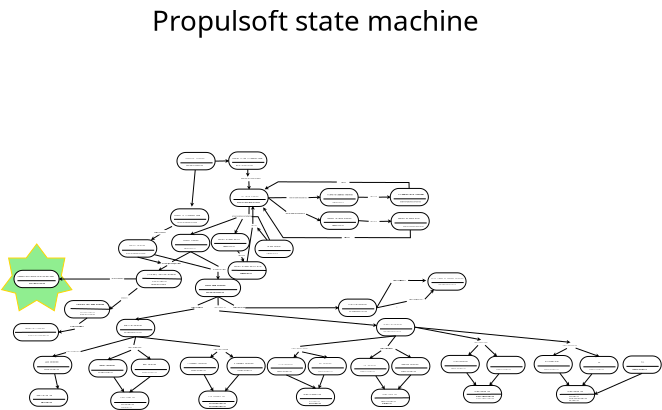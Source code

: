 <?xml version="1.0" encoding="UTF-8"?>
<dia:diagram xmlns:dia="http://www.lysator.liu.se/~alla/dia/">
  <dia:layer name="Background" visible="true">
    <dia:object type="Geometric - Seven Point Star" version="0" id="O0">
      <dia:attribute name="obj_pos">
        <dia:point val="-62.219,99.868"/>
      </dia:attribute>
      <dia:attribute name="obj_bb">
        <dia:rectangle val="-62.304,99.784;-41.89,119.178"/>
      </dia:attribute>
      <dia:attribute name="elem_corner">
        <dia:point val="-62.219,99.868"/>
      </dia:attribute>
      <dia:attribute name="elem_width">
        <dia:real val="20.243"/>
      </dia:attribute>
      <dia:attribute name="elem_height">
        <dia:real val="19.231"/>
      </dia:attribute>
      <dia:attribute name="line_width">
        <dia:real val="0.1"/>
      </dia:attribute>
      <dia:attribute name="line_colour">
        <dia:color val="#ffd500"/>
      </dia:attribute>
      <dia:attribute name="fill_colour">
        <dia:color val="#90ee90"/>
      </dia:attribute>
      <dia:attribute name="show_background">
        <dia:boolean val="true"/>
      </dia:attribute>
      <dia:attribute name="line_style">
        <dia:enum val="0"/>
        <dia:real val="1"/>
      </dia:attribute>
      <dia:attribute name="flip_horizontal">
        <dia:boolean val="false"/>
      </dia:attribute>
      <dia:attribute name="flip_vertical">
        <dia:boolean val="false"/>
      </dia:attribute>
    </dia:object>
    <dia:object type="Standard - Box" version="0" id="O1">
      <dia:attribute name="obj_pos">
        <dia:point val="-13.55,89.75"/>
      </dia:attribute>
      <dia:attribute name="obj_bb">
        <dia:rectangle val="-13.6,89.7;-2.5,94.8"/>
      </dia:attribute>
      <dia:attribute name="elem_corner">
        <dia:point val="-13.55,89.75"/>
      </dia:attribute>
      <dia:attribute name="elem_width">
        <dia:real val="11"/>
      </dia:attribute>
      <dia:attribute name="elem_height">
        <dia:real val="5"/>
      </dia:attribute>
      <dia:attribute name="show_background">
        <dia:boolean val="true"/>
      </dia:attribute>
      <dia:attribute name="corner_radius">
        <dia:real val="2.5"/>
      </dia:attribute>
    </dia:object>
    <dia:object type="Standard - Line" version="0" id="O2">
      <dia:attribute name="obj_pos">
        <dia:point val="-12.55,92.75"/>
      </dia:attribute>
      <dia:attribute name="obj_bb">
        <dia:rectangle val="-12.6,92.7;-3.24,92.8"/>
      </dia:attribute>
      <dia:attribute name="conn_endpoints">
        <dia:point val="-12.55,92.75"/>
        <dia:point val="-3.29,92.75"/>
      </dia:attribute>
      <dia:attribute name="numcp">
        <dia:int val="1"/>
      </dia:attribute>
    </dia:object>
    <dia:object type="Standard - Text" version="1" id="O3">
      <dia:attribute name="obj_pos">
        <dia:point val="-12.55,91.75"/>
      </dia:attribute>
      <dia:attribute name="obj_bb">
        <dia:rectangle val="-12.55,91.207;-4.64,92.147"/>
      </dia:attribute>
      <dia:attribute name="text">
        <dia:composite type="text">
          <dia:attribute name="string">
            <dia:string>#Contact is in address book #</dia:string>
          </dia:attribute>
          <dia:attribute name="font">
            <dia:font family="sans" style="0" name="Helvetica"/>
          </dia:attribute>
          <dia:attribute name="height">
            <dia:real val="0.8"/>
          </dia:attribute>
          <dia:attribute name="pos">
            <dia:point val="-12.55,91.75"/>
          </dia:attribute>
          <dia:attribute name="color">
            <dia:color val="#000000"/>
          </dia:attribute>
          <dia:attribute name="alignment">
            <dia:enum val="0"/>
          </dia:attribute>
        </dia:composite>
      </dia:attribute>
      <dia:attribute name="valign">
        <dia:enum val="3"/>
      </dia:attribute>
    </dia:object>
    <dia:object type="Standard - Text" version="1" id="O4">
      <dia:attribute name="obj_pos">
        <dia:point val="6.65,81.2"/>
      </dia:attribute>
      <dia:attribute name="obj_bb">
        <dia:rectangle val="6.65,80.793;12.565,81.498"/>
      </dia:attribute>
      <dia:attribute name="text">
        <dia:composite type="text">
          <dia:attribute name="string">
            <dia:string># add contact by pressing +#</dia:string>
          </dia:attribute>
          <dia:attribute name="font">
            <dia:font family="sans" style="0" name="Helvetica"/>
          </dia:attribute>
          <dia:attribute name="height">
            <dia:real val="0.6"/>
          </dia:attribute>
          <dia:attribute name="pos">
            <dia:point val="6.65,81.2"/>
          </dia:attribute>
          <dia:attribute name="color">
            <dia:color val="#000000"/>
          </dia:attribute>
          <dia:attribute name="alignment">
            <dia:enum val="0"/>
          </dia:attribute>
        </dia:composite>
      </dia:attribute>
      <dia:attribute name="valign">
        <dia:enum val="3"/>
      </dia:attribute>
    </dia:object>
    <dia:object type="Standard - Text" version="1" id="O5">
      <dia:attribute name="obj_pos">
        <dia:point val="-11.55,93.75"/>
      </dia:attribute>
      <dia:attribute name="obj_bb">
        <dia:rectangle val="-11.55,93.343;-5.532,94.047"/>
      </dia:attribute>
      <dia:attribute name="text">
        <dia:composite type="text">
          <dia:attribute name="string">
            <dia:string>#E: contact is in adress book#</dia:string>
          </dia:attribute>
          <dia:attribute name="font">
            <dia:font family="sans" style="0" name="Helvetica"/>
          </dia:attribute>
          <dia:attribute name="height">
            <dia:real val="0.6"/>
          </dia:attribute>
          <dia:attribute name="pos">
            <dia:point val="-11.55,93.75"/>
          </dia:attribute>
          <dia:attribute name="color">
            <dia:color val="#000000"/>
          </dia:attribute>
          <dia:attribute name="alignment">
            <dia:enum val="0"/>
          </dia:attribute>
        </dia:composite>
      </dia:attribute>
      <dia:attribute name="valign">
        <dia:enum val="3"/>
      </dia:attribute>
    </dia:object>
    <dia:object type="Standard - Box" version="0" id="O6">
      <dia:attribute name="obj_pos">
        <dia:point val="3.2,73.35"/>
      </dia:attribute>
      <dia:attribute name="obj_bb">
        <dia:rectangle val="3.15,73.3;14.25,78.4"/>
      </dia:attribute>
      <dia:attribute name="elem_corner">
        <dia:point val="3.2,73.35"/>
      </dia:attribute>
      <dia:attribute name="elem_width">
        <dia:real val="11"/>
      </dia:attribute>
      <dia:attribute name="elem_height">
        <dia:real val="5"/>
      </dia:attribute>
      <dia:attribute name="show_background">
        <dia:boolean val="true"/>
      </dia:attribute>
      <dia:attribute name="corner_radius">
        <dia:real val="2.5"/>
      </dia:attribute>
    </dia:object>
    <dia:object type="Standard - Line" version="0" id="O7">
      <dia:attribute name="obj_pos">
        <dia:point val="4.2,76.35"/>
      </dia:attribute>
      <dia:attribute name="obj_bb">
        <dia:rectangle val="4.15,76.3;13.51,76.4"/>
      </dia:attribute>
      <dia:attribute name="conn_endpoints">
        <dia:point val="4.2,76.35"/>
        <dia:point val="13.46,76.35"/>
      </dia:attribute>
      <dia:attribute name="numcp">
        <dia:int val="1"/>
      </dia:attribute>
    </dia:object>
    <dia:object type="Standard - Text" version="1" id="O8">
      <dia:attribute name="obj_pos">
        <dia:point val="4.2,75.35"/>
      </dia:attribute>
      <dia:attribute name="obj_bb">
        <dia:rectangle val="4.2,74.808;13.25,75.748"/>
      </dia:attribute>
      <dia:attribute name="text">
        <dia:composite type="text">
          <dia:attribute name="string">
            <dia:string>#Contact is not in address book #</dia:string>
          </dia:attribute>
          <dia:attribute name="font">
            <dia:font family="sans" style="0" name="Helvetica"/>
          </dia:attribute>
          <dia:attribute name="height">
            <dia:real val="0.8"/>
          </dia:attribute>
          <dia:attribute name="pos">
            <dia:point val="4.2,75.35"/>
          </dia:attribute>
          <dia:attribute name="color">
            <dia:color val="#000000"/>
          </dia:attribute>
          <dia:attribute name="alignment">
            <dia:enum val="0"/>
          </dia:attribute>
        </dia:composite>
      </dia:attribute>
      <dia:attribute name="valign">
        <dia:enum val="3"/>
      </dia:attribute>
    </dia:object>
    <dia:object type="Standard - Text" version="1" id="O9">
      <dia:attribute name="obj_pos">
        <dia:point val="5.2,77.35"/>
      </dia:attribute>
      <dia:attribute name="obj_bb">
        <dia:rectangle val="5.2,76.942;9.88,77.647"/>
      </dia:attribute>
      <dia:attribute name="text">
        <dia:composite type="text">
          <dia:attribute name="string">
            <dia:string>#E: interface accessed#</dia:string>
          </dia:attribute>
          <dia:attribute name="font">
            <dia:font family="sans" style="0" name="Helvetica"/>
          </dia:attribute>
          <dia:attribute name="height">
            <dia:real val="0.6"/>
          </dia:attribute>
          <dia:attribute name="pos">
            <dia:point val="5.2,77.35"/>
          </dia:attribute>
          <dia:attribute name="color">
            <dia:color val="#000000"/>
          </dia:attribute>
          <dia:attribute name="alignment">
            <dia:enum val="0"/>
          </dia:attribute>
        </dia:composite>
      </dia:attribute>
      <dia:attribute name="valign">
        <dia:enum val="3"/>
      </dia:attribute>
    </dia:object>
    <dia:object type="Standard - Box" version="0" id="O10">
      <dia:attribute name="obj_pos">
        <dia:point val="-11.7,73.5"/>
      </dia:attribute>
      <dia:attribute name="obj_bb">
        <dia:rectangle val="-11.75,73.45;-0.65,78.55"/>
      </dia:attribute>
      <dia:attribute name="elem_corner">
        <dia:point val="-11.7,73.5"/>
      </dia:attribute>
      <dia:attribute name="elem_width">
        <dia:real val="11"/>
      </dia:attribute>
      <dia:attribute name="elem_height">
        <dia:real val="5"/>
      </dia:attribute>
      <dia:attribute name="show_background">
        <dia:boolean val="true"/>
      </dia:attribute>
      <dia:attribute name="corner_radius">
        <dia:real val="2.5"/>
      </dia:attribute>
    </dia:object>
    <dia:object type="Standard - Line" version="0" id="O11">
      <dia:attribute name="obj_pos">
        <dia:point val="-10.7,76.5"/>
      </dia:attribute>
      <dia:attribute name="obj_bb">
        <dia:rectangle val="-10.75,76.45;-1.39,76.55"/>
      </dia:attribute>
      <dia:attribute name="conn_endpoints">
        <dia:point val="-10.7,76.5"/>
        <dia:point val="-1.44,76.5"/>
      </dia:attribute>
      <dia:attribute name="numcp">
        <dia:int val="1"/>
      </dia:attribute>
    </dia:object>
    <dia:object type="Standard - Text" version="1" id="O12">
      <dia:attribute name="obj_pos">
        <dia:point val="-9.1,77.45"/>
      </dia:attribute>
      <dia:attribute name="obj_bb">
        <dia:rectangle val="-9.1,77.043;-4.285,77.748"/>
      </dia:attribute>
      <dia:attribute name="text">
        <dia:composite type="text">
          <dia:attribute name="string">
            <dia:string>#E: network configured#</dia:string>
          </dia:attribute>
          <dia:attribute name="font">
            <dia:font family="sans" style="0" name="Helvetica"/>
          </dia:attribute>
          <dia:attribute name="height">
            <dia:real val="0.6"/>
          </dia:attribute>
          <dia:attribute name="pos">
            <dia:point val="-9.1,77.45"/>
          </dia:attribute>
          <dia:attribute name="color">
            <dia:color val="#000000"/>
          </dia:attribute>
          <dia:attribute name="alignment">
            <dia:enum val="0"/>
          </dia:attribute>
        </dia:composite>
      </dia:attribute>
      <dia:attribute name="valign">
        <dia:enum val="3"/>
      </dia:attribute>
    </dia:object>
    <dia:object type="Standard - Text" version="1" id="O13">
      <dia:attribute name="obj_pos">
        <dia:point val="-9.7,75.5"/>
      </dia:attribute>
      <dia:attribute name="obj_bb">
        <dia:rectangle val="-9.7,74.957;-3.835,75.897"/>
      </dia:attribute>
      <dia:attribute name="text">
        <dia:composite type="text">
          <dia:attribute name="string">
            <dia:string># Interface  accessed#</dia:string>
          </dia:attribute>
          <dia:attribute name="font">
            <dia:font family="sans" style="0" name="Helvetica"/>
          </dia:attribute>
          <dia:attribute name="height">
            <dia:real val="0.8"/>
          </dia:attribute>
          <dia:attribute name="pos">
            <dia:point val="-9.7,75.5"/>
          </dia:attribute>
          <dia:attribute name="color">
            <dia:color val="#000000"/>
          </dia:attribute>
          <dia:attribute name="alignment">
            <dia:enum val="0"/>
          </dia:attribute>
        </dia:composite>
      </dia:attribute>
      <dia:attribute name="valign">
        <dia:enum val="3"/>
      </dia:attribute>
    </dia:object>
    <dia:object type="Standard - Line" version="0" id="O14">
      <dia:attribute name="obj_pos">
        <dia:point val="3.15,75.939"/>
      </dia:attribute>
      <dia:attribute name="obj_bb">
        <dia:rectangle val="-0.751,75.438;3.208,76.439"/>
      </dia:attribute>
      <dia:attribute name="conn_endpoints">
        <dia:point val="3.15,75.939"/>
        <dia:point val="-0.7,76"/>
      </dia:attribute>
      <dia:attribute name="numcp">
        <dia:int val="1"/>
      </dia:attribute>
      <dia:attribute name="start_arrow">
        <dia:enum val="22"/>
      </dia:attribute>
      <dia:attribute name="start_arrow_length">
        <dia:real val="0.5"/>
      </dia:attribute>
      <dia:attribute name="start_arrow_width">
        <dia:real val="0.5"/>
      </dia:attribute>
      <dia:connections>
        <dia:connection handle="0" to="O6" connection="8"/>
        <dia:connection handle="1" to="O10" connection="4"/>
      </dia:connections>
    </dia:object>
    <dia:object type="Standard - Line" version="0" id="O15">
      <dia:attribute name="obj_pos">
        <dia:point val="-7.404,88.917"/>
      </dia:attribute>
      <dia:attribute name="obj_bb">
        <dia:rectangle val="-7.906,78.496;-6.383,89.013"/>
      </dia:attribute>
      <dia:attribute name="conn_endpoints">
        <dia:point val="-7.404,88.917"/>
        <dia:point val="-6.438,78.55"/>
      </dia:attribute>
      <dia:attribute name="numcp">
        <dia:int val="1"/>
      </dia:attribute>
      <dia:attribute name="start_arrow">
        <dia:enum val="22"/>
      </dia:attribute>
      <dia:attribute name="start_arrow_length">
        <dia:real val="0.5"/>
      </dia:attribute>
      <dia:attribute name="start_arrow_width">
        <dia:real val="0.5"/>
      </dia:attribute>
      <dia:connections>
        <dia:connection handle="1" to="O10" connection="8"/>
      </dia:connections>
    </dia:object>
    <dia:object type="Standard - Line" version="0" id="O16">
      <dia:attribute name="obj_pos">
        <dia:point val="8.7,80.3"/>
      </dia:attribute>
      <dia:attribute name="obj_bb">
        <dia:rectangle val="8.2,78.3;9.2,80.35"/>
      </dia:attribute>
      <dia:attribute name="conn_endpoints">
        <dia:point val="8.7,80.3"/>
        <dia:point val="8.7,78.35"/>
      </dia:attribute>
      <dia:attribute name="numcp">
        <dia:int val="1"/>
      </dia:attribute>
      <dia:attribute name="start_arrow">
        <dia:enum val="22"/>
      </dia:attribute>
      <dia:attribute name="start_arrow_length">
        <dia:real val="0.5"/>
      </dia:attribute>
      <dia:attribute name="start_arrow_width">
        <dia:real val="0.5"/>
      </dia:attribute>
      <dia:connections>
        <dia:connection handle="1" to="O6" connection="6"/>
      </dia:connections>
    </dia:object>
    <dia:object type="Standard - Box" version="0" id="O17">
      <dia:attribute name="obj_pos">
        <dia:point val="29.5,83.9"/>
      </dia:attribute>
      <dia:attribute name="obj_bb">
        <dia:rectangle val="29.45,83.85;40.55,88.95"/>
      </dia:attribute>
      <dia:attribute name="elem_corner">
        <dia:point val="29.5,83.9"/>
      </dia:attribute>
      <dia:attribute name="elem_width">
        <dia:real val="11"/>
      </dia:attribute>
      <dia:attribute name="elem_height">
        <dia:real val="5"/>
      </dia:attribute>
      <dia:attribute name="show_background">
        <dia:boolean val="true"/>
      </dia:attribute>
      <dia:attribute name="corner_radius">
        <dia:real val="2.5"/>
      </dia:attribute>
    </dia:object>
    <dia:object type="Standard - Line" version="0" id="O18">
      <dia:attribute name="obj_pos">
        <dia:point val="30.5,86.9"/>
      </dia:attribute>
      <dia:attribute name="obj_bb">
        <dia:rectangle val="30.45,86.85;39.81,86.95"/>
      </dia:attribute>
      <dia:attribute name="conn_endpoints">
        <dia:point val="30.5,86.9"/>
        <dia:point val="39.76,86.9"/>
      </dia:attribute>
      <dia:attribute name="numcp">
        <dia:int val="1"/>
      </dia:attribute>
    </dia:object>
    <dia:object type="Standard - Text" version="1" id="O19">
      <dia:attribute name="obj_pos">
        <dia:point val="31.6,85.8"/>
      </dia:attribute>
      <dia:attribute name="obj_bb">
        <dia:rectangle val="31.6,85.257;39.175,86.198"/>
      </dia:attribute>
      <dia:attribute name="text">
        <dia:composite type="text">
          <dia:attribute name="string">
            <dia:string>#Name no address entered#</dia:string>
          </dia:attribute>
          <dia:attribute name="font">
            <dia:font family="sans" style="0" name="Helvetica"/>
          </dia:attribute>
          <dia:attribute name="height">
            <dia:real val="0.8"/>
          </dia:attribute>
          <dia:attribute name="pos">
            <dia:point val="31.6,85.8"/>
          </dia:attribute>
          <dia:attribute name="color">
            <dia:color val="#000000"/>
          </dia:attribute>
          <dia:attribute name="alignment">
            <dia:enum val="0"/>
          </dia:attribute>
        </dia:composite>
      </dia:attribute>
      <dia:attribute name="valign">
        <dia:enum val="3"/>
      </dia:attribute>
    </dia:object>
    <dia:object type="Standard - Text" version="1" id="O20">
      <dia:attribute name="obj_pos">
        <dia:point val="33.1,87.95"/>
      </dia:attribute>
      <dia:attribute name="obj_bb">
        <dia:rectangle val="33.1,87.543;37.248,88.248"/>
      </dia:attribute>
      <dia:attribute name="text">
        <dia:composite type="text">
          <dia:attribute name="string">
            <dia:string>#E: all fields cleared#</dia:string>
          </dia:attribute>
          <dia:attribute name="font">
            <dia:font family="sans" style="0" name="Helvetica"/>
          </dia:attribute>
          <dia:attribute name="height">
            <dia:real val="0.6"/>
          </dia:attribute>
          <dia:attribute name="pos">
            <dia:point val="33.1,87.95"/>
          </dia:attribute>
          <dia:attribute name="color">
            <dia:color val="#000000"/>
          </dia:attribute>
          <dia:attribute name="alignment">
            <dia:enum val="0"/>
          </dia:attribute>
        </dia:composite>
      </dia:attribute>
      <dia:attribute name="valign">
        <dia:enum val="3"/>
      </dia:attribute>
    </dia:object>
    <dia:object type="Standard - Box" version="0" id="O21">
      <dia:attribute name="obj_pos">
        <dia:point val="29.6,90.65"/>
      </dia:attribute>
      <dia:attribute name="obj_bb">
        <dia:rectangle val="29.55,90.6;40.65,95.7"/>
      </dia:attribute>
      <dia:attribute name="elem_corner">
        <dia:point val="29.6,90.65"/>
      </dia:attribute>
      <dia:attribute name="elem_width">
        <dia:real val="11"/>
      </dia:attribute>
      <dia:attribute name="elem_height">
        <dia:real val="5"/>
      </dia:attribute>
      <dia:attribute name="show_background">
        <dia:boolean val="true"/>
      </dia:attribute>
      <dia:attribute name="corner_radius">
        <dia:real val="2.5"/>
      </dia:attribute>
    </dia:object>
    <dia:object type="Standard - Line" version="0" id="O22">
      <dia:attribute name="obj_pos">
        <dia:point val="30.6,93.65"/>
      </dia:attribute>
      <dia:attribute name="obj_bb">
        <dia:rectangle val="30.55,93.6;39.91,93.7"/>
      </dia:attribute>
      <dia:attribute name="conn_endpoints">
        <dia:point val="30.6,93.65"/>
        <dia:point val="39.86,93.65"/>
      </dia:attribute>
      <dia:attribute name="numcp">
        <dia:int val="1"/>
      </dia:attribute>
    </dia:object>
    <dia:object type="Standard - Text" version="1" id="O23">
      <dia:attribute name="obj_pos">
        <dia:point val="31.5,92.6"/>
      </dia:attribute>
      <dia:attribute name="obj_bb">
        <dia:rectangle val="31.5,92.058;39.04,92.998"/>
      </dia:attribute>
      <dia:attribute name="text">
        <dia:composite type="text">
          <dia:attribute name="string">
            <dia:string>#Address no name entered#</dia:string>
          </dia:attribute>
          <dia:attribute name="font">
            <dia:font family="sans" style="0" name="Helvetica"/>
          </dia:attribute>
          <dia:attribute name="height">
            <dia:real val="0.8"/>
          </dia:attribute>
          <dia:attribute name="pos">
            <dia:point val="31.5,92.6"/>
          </dia:attribute>
          <dia:attribute name="color">
            <dia:color val="#000000"/>
          </dia:attribute>
          <dia:attribute name="alignment">
            <dia:enum val="0"/>
          </dia:attribute>
        </dia:composite>
      </dia:attribute>
      <dia:attribute name="valign">
        <dia:enum val="3"/>
      </dia:attribute>
    </dia:object>
    <dia:object type="Standard - Text" version="1" id="O24">
      <dia:attribute name="obj_pos">
        <dia:point val="32.9,94.75"/>
      </dia:attribute>
      <dia:attribute name="obj_bb">
        <dia:rectangle val="32.9,94.343;37.047,95.047"/>
      </dia:attribute>
      <dia:attribute name="text">
        <dia:composite type="text">
          <dia:attribute name="string">
            <dia:string>#E: all fields cleared#</dia:string>
          </dia:attribute>
          <dia:attribute name="font">
            <dia:font family="sans" style="0" name="Helvetica"/>
          </dia:attribute>
          <dia:attribute name="height">
            <dia:real val="0.6"/>
          </dia:attribute>
          <dia:attribute name="pos">
            <dia:point val="32.9,94.75"/>
          </dia:attribute>
          <dia:attribute name="color">
            <dia:color val="#000000"/>
          </dia:attribute>
          <dia:attribute name="alignment">
            <dia:enum val="0"/>
          </dia:attribute>
        </dia:composite>
      </dia:attribute>
      <dia:attribute name="valign">
        <dia:enum val="3"/>
      </dia:attribute>
    </dia:object>
    <dia:object type="Standard - Box" version="0" id="O25">
      <dia:attribute name="obj_pos">
        <dia:point val="-58.65,107.45"/>
      </dia:attribute>
      <dia:attribute name="obj_bb">
        <dia:rectangle val="-58.7,107.4;-45.6,112.5"/>
      </dia:attribute>
      <dia:attribute name="elem_corner">
        <dia:point val="-58.65,107.45"/>
      </dia:attribute>
      <dia:attribute name="elem_width">
        <dia:real val="13"/>
      </dia:attribute>
      <dia:attribute name="elem_height">
        <dia:real val="5"/>
      </dia:attribute>
      <dia:attribute name="show_background">
        <dia:boolean val="true"/>
      </dia:attribute>
      <dia:attribute name="corner_radius">
        <dia:real val="2.5"/>
      </dia:attribute>
    </dia:object>
    <dia:object type="Standard - Line" version="0" id="O26">
      <dia:attribute name="obj_pos">
        <dia:point val="-57.65,110.45"/>
      </dia:attribute>
      <dia:attribute name="obj_bb">
        <dia:rectangle val="-57.7,110.4;-46.6,110.5"/>
      </dia:attribute>
      <dia:attribute name="conn_endpoints">
        <dia:point val="-57.65,110.45"/>
        <dia:point val="-46.65,110.45"/>
      </dia:attribute>
      <dia:attribute name="numcp">
        <dia:int val="1"/>
      </dia:attribute>
    </dia:object>
    <dia:object type="Standard - Text" version="1" id="O27">
      <dia:attribute name="obj_pos">
        <dia:point val="-57.65,109.45"/>
      </dia:attribute>
      <dia:attribute name="obj_bb">
        <dia:rectangle val="-57.65,108.907;-46.7,109.847"/>
      </dia:attribute>
      <dia:attribute name="text">
        <dia:composite type="text">
          <dia:attribute name="string">
            <dia:string>#Connection/transmission established #</dia:string>
          </dia:attribute>
          <dia:attribute name="font">
            <dia:font family="sans" style="0" name="Helvetica"/>
          </dia:attribute>
          <dia:attribute name="height">
            <dia:real val="0.8"/>
          </dia:attribute>
          <dia:attribute name="pos">
            <dia:point val="-57.65,109.45"/>
          </dia:attribute>
          <dia:attribute name="color">
            <dia:color val="#000000"/>
          </dia:attribute>
          <dia:attribute name="alignment">
            <dia:enum val="0"/>
          </dia:attribute>
        </dia:composite>
      </dia:attribute>
      <dia:attribute name="valign">
        <dia:enum val="3"/>
      </dia:attribute>
    </dia:object>
    <dia:object type="Standard - Text" version="1" id="O28">
      <dia:attribute name="obj_pos">
        <dia:point val="-54.3,111.4"/>
      </dia:attribute>
      <dia:attribute name="obj_bb">
        <dia:rectangle val="-54.3,110.993;-49.833,111.698"/>
      </dia:attribute>
      <dia:attribute name="text">
        <dia:composite type="text">
          <dia:attribute name="string">
            <dia:string>#E: settings accepted#</dia:string>
          </dia:attribute>
          <dia:attribute name="font">
            <dia:font family="sans" style="0" name="Helvetica"/>
          </dia:attribute>
          <dia:attribute name="height">
            <dia:real val="0.6"/>
          </dia:attribute>
          <dia:attribute name="pos">
            <dia:point val="-54.3,111.4"/>
          </dia:attribute>
          <dia:attribute name="color">
            <dia:color val="#000000"/>
          </dia:attribute>
          <dia:attribute name="alignment">
            <dia:enum val="0"/>
          </dia:attribute>
        </dia:composite>
      </dia:attribute>
      <dia:attribute name="valign">
        <dia:enum val="3"/>
      </dia:attribute>
    </dia:object>
    <dia:object type="Standard - Line" version="0" id="O29">
      <dia:attribute name="obj_pos">
        <dia:point val="-13.1,104.967"/>
      </dia:attribute>
      <dia:attribute name="obj_bb">
        <dia:rectangle val="-13.167,102.032;-7.682,105.035"/>
      </dia:attribute>
      <dia:attribute name="conn_endpoints">
        <dia:point val="-13.1,104.967"/>
        <dia:point val="-7.75,102.1"/>
      </dia:attribute>
      <dia:attribute name="numcp">
        <dia:int val="1"/>
      </dia:attribute>
      <dia:connections>
        <dia:connection handle="1" to="O36" connection="6"/>
      </dia:connections>
    </dia:object>
    <dia:object type="Standard - Line" version="0" id="O30">
      <dia:attribute name="obj_pos">
        <dia:point val="9.08,84.062"/>
      </dia:attribute>
      <dia:attribute name="obj_bb">
        <dia:rectangle val="8.579,81.749;9.581,84.127"/>
      </dia:attribute>
      <dia:attribute name="conn_endpoints">
        <dia:point val="9.08,84.062"/>
        <dia:point val="9.012,81.8"/>
      </dia:attribute>
      <dia:attribute name="numcp">
        <dia:int val="1"/>
      </dia:attribute>
      <dia:attribute name="start_arrow">
        <dia:enum val="22"/>
      </dia:attribute>
      <dia:attribute name="start_arrow_length">
        <dia:real val="0.5"/>
      </dia:attribute>
      <dia:attribute name="start_arrow_width">
        <dia:real val="0.5"/>
      </dia:attribute>
      <dia:connections>
        <dia:connection handle="0" to="O31" connection="1"/>
      </dia:connections>
    </dia:object>
    <dia:object type="Standard - Box" version="0" id="O31">
      <dia:attribute name="obj_pos">
        <dia:point val="3.58,84.062"/>
      </dia:attribute>
      <dia:attribute name="obj_bb">
        <dia:rectangle val="3.53,84.013;14.63,89.112"/>
      </dia:attribute>
      <dia:attribute name="elem_corner">
        <dia:point val="3.58,84.062"/>
      </dia:attribute>
      <dia:attribute name="elem_width">
        <dia:real val="11"/>
      </dia:attribute>
      <dia:attribute name="elem_height">
        <dia:real val="5"/>
      </dia:attribute>
      <dia:attribute name="show_background">
        <dia:boolean val="true"/>
      </dia:attribute>
      <dia:attribute name="corner_radius">
        <dia:real val="2.5"/>
      </dia:attribute>
    </dia:object>
    <dia:object type="Standard - Line" version="0" id="O32">
      <dia:attribute name="obj_pos">
        <dia:point val="4.58,87.062"/>
      </dia:attribute>
      <dia:attribute name="obj_bb">
        <dia:rectangle val="4.53,87.013;13.89,87.112"/>
      </dia:attribute>
      <dia:attribute name="conn_endpoints">
        <dia:point val="4.58,87.062"/>
        <dia:point val="13.84,87.062"/>
      </dia:attribute>
      <dia:attribute name="numcp">
        <dia:int val="1"/>
      </dia:attribute>
    </dia:object>
    <dia:object type="Standard - Text" version="1" id="O33">
      <dia:attribute name="obj_pos">
        <dia:point val="6.78,86.213"/>
      </dia:attribute>
      <dia:attribute name="obj_bb">
        <dia:rectangle val="6.78,85.67;11.598,86.61"/>
      </dia:attribute>
      <dia:attribute name="text">
        <dia:composite type="text">
          <dia:attribute name="string">
            <dia:string>#All fields cleared#</dia:string>
          </dia:attribute>
          <dia:attribute name="font">
            <dia:font family="sans" style="0" name="Helvetica"/>
          </dia:attribute>
          <dia:attribute name="height">
            <dia:real val="0.8"/>
          </dia:attribute>
          <dia:attribute name="pos">
            <dia:point val="6.78,86.213"/>
          </dia:attribute>
          <dia:attribute name="color">
            <dia:color val="#000000"/>
          </dia:attribute>
          <dia:attribute name="alignment">
            <dia:enum val="0"/>
          </dia:attribute>
        </dia:composite>
      </dia:attribute>
      <dia:attribute name="valign">
        <dia:enum val="3"/>
      </dia:attribute>
    </dia:object>
    <dia:object type="Standard - Text" version="1" id="O34">
      <dia:attribute name="obj_pos">
        <dia:point val="5.58,88.062"/>
      </dia:attribute>
      <dia:attribute name="obj_bb">
        <dia:rectangle val="5.58,87.655;12.455,88.36"/>
      </dia:attribute>
      <dia:attribute name="text">
        <dia:composite type="text">
          <dia:attribute name="string">
            <dia:string>#E: contact is not in adress book#</dia:string>
          </dia:attribute>
          <dia:attribute name="font">
            <dia:font family="sans" style="0" name="Helvetica"/>
          </dia:attribute>
          <dia:attribute name="height">
            <dia:real val="0.6"/>
          </dia:attribute>
          <dia:attribute name="pos">
            <dia:point val="5.58,88.062"/>
          </dia:attribute>
          <dia:attribute name="color">
            <dia:color val="#000000"/>
          </dia:attribute>
          <dia:attribute name="alignment">
            <dia:enum val="0"/>
          </dia:attribute>
        </dia:composite>
      </dia:attribute>
      <dia:attribute name="valign">
        <dia:enum val="3"/>
      </dia:attribute>
    </dia:object>
    <dia:object type="Standard - Line" version="0" id="O35">
      <dia:attribute name="obj_pos">
        <dia:point val="19.843,86.513"/>
      </dia:attribute>
      <dia:attribute name="obj_bb">
        <dia:rectangle val="14.53,86.462;19.894,86.613"/>
      </dia:attribute>
      <dia:attribute name="conn_endpoints">
        <dia:point val="19.843,86.513"/>
        <dia:point val="14.58,86.562"/>
      </dia:attribute>
      <dia:attribute name="numcp">
        <dia:int val="1"/>
      </dia:attribute>
      <dia:connections>
        <dia:connection handle="1" to="O31" connection="4"/>
      </dia:connections>
    </dia:object>
    <dia:object type="Standard - Box" version="0" id="O36">
      <dia:attribute name="obj_pos">
        <dia:point val="-13.25,97.1"/>
      </dia:attribute>
      <dia:attribute name="obj_bb">
        <dia:rectangle val="-13.3,97.05;-2.2,102.15"/>
      </dia:attribute>
      <dia:attribute name="elem_corner">
        <dia:point val="-13.25,97.1"/>
      </dia:attribute>
      <dia:attribute name="elem_width">
        <dia:real val="11"/>
      </dia:attribute>
      <dia:attribute name="elem_height">
        <dia:real val="5"/>
      </dia:attribute>
      <dia:attribute name="show_background">
        <dia:boolean val="true"/>
      </dia:attribute>
      <dia:attribute name="corner_radius">
        <dia:real val="2.5"/>
      </dia:attribute>
    </dia:object>
    <dia:object type="Standard - Line" version="0" id="O37">
      <dia:attribute name="obj_pos">
        <dia:point val="-12.25,100.1"/>
      </dia:attribute>
      <dia:attribute name="obj_bb">
        <dia:rectangle val="-12.3,100.05;-2.94,100.15"/>
      </dia:attribute>
      <dia:attribute name="conn_endpoints">
        <dia:point val="-12.25,100.1"/>
        <dia:point val="-2.99,100.1"/>
      </dia:attribute>
      <dia:attribute name="numcp">
        <dia:int val="1"/>
      </dia:attribute>
    </dia:object>
    <dia:object type="Standard - Text" version="1" id="O38">
      <dia:attribute name="obj_pos">
        <dia:point val="-10.25,99.1"/>
      </dia:attribute>
      <dia:attribute name="obj_bb">
        <dia:rectangle val="-10.25,98.558;-10.065,99.498"/>
      </dia:attribute>
      <dia:attribute name="text">
        <dia:composite type="text">
          <dia:attribute name="string">
            <dia:string># #</dia:string>
          </dia:attribute>
          <dia:attribute name="font">
            <dia:font family="sans" style="0" name="Helvetica"/>
          </dia:attribute>
          <dia:attribute name="height">
            <dia:real val="0.8"/>
          </dia:attribute>
          <dia:attribute name="pos">
            <dia:point val="-10.25,99.1"/>
          </dia:attribute>
          <dia:attribute name="color">
            <dia:color val="#000000"/>
          </dia:attribute>
          <dia:attribute name="alignment">
            <dia:enum val="0"/>
          </dia:attribute>
        </dia:composite>
      </dia:attribute>
      <dia:attribute name="valign">
        <dia:enum val="3"/>
      </dia:attribute>
    </dia:object>
    <dia:object type="Standard - Text" version="1" id="O39">
      <dia:attribute name="obj_pos">
        <dia:point val="-9.8,101.2"/>
      </dia:attribute>
      <dia:attribute name="obj_bb">
        <dia:rectangle val="-9.8,100.793;-5.652,101.498"/>
      </dia:attribute>
      <dia:attribute name="text">
        <dia:composite type="text">
          <dia:attribute name="string">
            <dia:string>#E: all fields cleared#</dia:string>
          </dia:attribute>
          <dia:attribute name="font">
            <dia:font family="sans" style="0" name="Helvetica"/>
          </dia:attribute>
          <dia:attribute name="height">
            <dia:real val="0.6"/>
          </dia:attribute>
          <dia:attribute name="pos">
            <dia:point val="-9.8,101.2"/>
          </dia:attribute>
          <dia:attribute name="color">
            <dia:color val="#000000"/>
          </dia:attribute>
          <dia:attribute name="alignment">
            <dia:enum val="0"/>
          </dia:attribute>
        </dia:composite>
      </dia:attribute>
      <dia:attribute name="valign">
        <dia:enum val="3"/>
      </dia:attribute>
    </dia:object>
    <dia:object type="Standard - Text" version="1" id="O40">
      <dia:attribute name="obj_pos">
        <dia:point val="19.65,91.25"/>
      </dia:attribute>
      <dia:attribute name="obj_bb">
        <dia:rectangle val="19.65,90.843;24.883,91.547"/>
      </dia:attribute>
      <dia:attribute name="text">
        <dia:composite type="text">
          <dia:attribute name="string">
            <dia:string># enter address no name#</dia:string>
          </dia:attribute>
          <dia:attribute name="font">
            <dia:font family="sans" style="0" name="Helvetica"/>
          </dia:attribute>
          <dia:attribute name="height">
            <dia:real val="0.6"/>
          </dia:attribute>
          <dia:attribute name="pos">
            <dia:point val="19.65,91.25"/>
          </dia:attribute>
          <dia:attribute name="color">
            <dia:color val="#000000"/>
          </dia:attribute>
          <dia:attribute name="alignment">
            <dia:enum val="0"/>
          </dia:attribute>
        </dia:composite>
      </dia:attribute>
      <dia:attribute name="valign">
        <dia:enum val="3"/>
      </dia:attribute>
    </dia:object>
    <dia:object type="Standard - Text" version="1" id="O41">
      <dia:attribute name="obj_pos">
        <dia:point val="4.2,92.05"/>
      </dia:attribute>
      <dia:attribute name="obj_bb">
        <dia:rectangle val="4.2,91.642;9.71,92.347"/>
      </dia:attribute>
      <dia:attribute name="text">
        <dia:composite type="text">
          <dia:attribute name="string">
            <dia:string># enter address and name#</dia:string>
          </dia:attribute>
          <dia:attribute name="font">
            <dia:font family="sans" style="0" name="Helvetica"/>
          </dia:attribute>
          <dia:attribute name="height">
            <dia:real val="0.6"/>
          </dia:attribute>
          <dia:attribute name="pos">
            <dia:point val="4.2,92.05"/>
          </dia:attribute>
          <dia:attribute name="color">
            <dia:color val="#000000"/>
          </dia:attribute>
          <dia:attribute name="alignment">
            <dia:enum val="0"/>
          </dia:attribute>
        </dia:composite>
      </dia:attribute>
      <dia:attribute name="valign">
        <dia:enum val="3"/>
      </dia:attribute>
    </dia:object>
    <dia:object type="Standard - Text" version="1" id="O42">
      <dia:attribute name="obj_pos">
        <dia:point val="20.7,86.7"/>
      </dia:attribute>
      <dia:attribute name="obj_bb">
        <dia:rectangle val="20.7,86.293;25.515,86.998"/>
      </dia:attribute>
      <dia:attribute name="text">
        <dia:composite type="text">
          <dia:attribute name="string">
            <dia:string>#enter name no adress#</dia:string>
          </dia:attribute>
          <dia:attribute name="font">
            <dia:font family="sans" style="0" name="Helvetica"/>
          </dia:attribute>
          <dia:attribute name="height">
            <dia:real val="0.6"/>
          </dia:attribute>
          <dia:attribute name="pos">
            <dia:point val="20.7,86.7"/>
          </dia:attribute>
          <dia:attribute name="color">
            <dia:color val="#000000"/>
          </dia:attribute>
          <dia:attribute name="alignment">
            <dia:enum val="0"/>
          </dia:attribute>
        </dia:composite>
      </dia:attribute>
      <dia:attribute name="valign">
        <dia:enum val="3"/>
      </dia:attribute>
    </dia:object>
    <dia:object type="Standard - Line" version="0" id="O43">
      <dia:attribute name="obj_pos">
        <dia:point val="7.474,104.951"/>
      </dia:attribute>
      <dia:attribute name="obj_bb">
        <dia:rectangle val="6.883,103.577;7.957,105.184"/>
      </dia:attribute>
      <dia:attribute name="conn_endpoints">
        <dia:point val="7.474,104.951"/>
        <dia:point val="6.948,103.642"/>
      </dia:attribute>
      <dia:attribute name="numcp">
        <dia:int val="1"/>
      </dia:attribute>
      <dia:attribute name="start_arrow">
        <dia:enum val="22"/>
      </dia:attribute>
      <dia:attribute name="start_arrow_length">
        <dia:real val="0.5"/>
      </dia:attribute>
      <dia:attribute name="start_arrow_width">
        <dia:real val="0.5"/>
      </dia:attribute>
      <dia:connections>
        <dia:connection handle="0" to="O241" connection="8"/>
      </dia:connections>
    </dia:object>
    <dia:object type="Standard - Line" version="0" id="O44">
      <dia:attribute name="obj_pos">
        <dia:point val="9.05,91.267"/>
      </dia:attribute>
      <dia:attribute name="obj_bb">
        <dia:rectangle val="9.0,89.012;9.131,91.318"/>
      </dia:attribute>
      <dia:attribute name="conn_endpoints">
        <dia:point val="9.05,91.267"/>
        <dia:point val="9.08,89.062"/>
      </dia:attribute>
      <dia:attribute name="numcp">
        <dia:int val="1"/>
      </dia:attribute>
      <dia:connections>
        <dia:connection handle="1" to="O31" connection="6"/>
      </dia:connections>
    </dia:object>
    <dia:object type="Standard - Line" version="0" id="O45">
      <dia:attribute name="obj_pos">
        <dia:point val="-7.75,97.1"/>
      </dia:attribute>
      <dia:attribute name="obj_bb">
        <dia:rectangle val="-7.967,92.253;5.514,97.587"/>
      </dia:attribute>
      <dia:attribute name="conn_endpoints">
        <dia:point val="-7.75,97.1"/>
        <dia:point val="5.45,92.317"/>
      </dia:attribute>
      <dia:attribute name="numcp">
        <dia:int val="1"/>
      </dia:attribute>
      <dia:attribute name="start_arrow">
        <dia:enum val="22"/>
      </dia:attribute>
      <dia:attribute name="start_arrow_length">
        <dia:real val="0.5"/>
      </dia:attribute>
      <dia:attribute name="start_arrow_width">
        <dia:real val="0.5"/>
      </dia:attribute>
      <dia:connections>
        <dia:connection handle="0" to="O36" connection="1"/>
      </dia:connections>
    </dia:object>
    <dia:object type="Standard - Line" version="0" id="O46">
      <dia:attribute name="obj_pos">
        <dia:point val="29.5,86.4"/>
      </dia:attribute>
      <dia:attribute name="obj_bb">
        <dia:rectangle val="26.142,85.899;29.567,86.901"/>
      </dia:attribute>
      <dia:attribute name="conn_endpoints">
        <dia:point val="29.5,86.4"/>
        <dia:point val="26.194,86.513"/>
      </dia:attribute>
      <dia:attribute name="numcp">
        <dia:int val="1"/>
      </dia:attribute>
      <dia:attribute name="start_arrow">
        <dia:enum val="22"/>
      </dia:attribute>
      <dia:attribute name="start_arrow_length">
        <dia:real val="0.5"/>
      </dia:attribute>
      <dia:attribute name="start_arrow_width">
        <dia:real val="0.5"/>
      </dia:attribute>
      <dia:connections>
        <dia:connection handle="0" to="O17" connection="3"/>
      </dia:connections>
    </dia:object>
    <dia:object type="Standard - Line" version="0" id="O47">
      <dia:attribute name="obj_pos">
        <dia:point val="29.6,93.15"/>
      </dia:attribute>
      <dia:attribute name="obj_bb">
        <dia:rectangle val="25.429,91.201;29.854,93.625"/>
      </dia:attribute>
      <dia:attribute name="conn_endpoints">
        <dia:point val="29.6,93.15"/>
        <dia:point val="25.495,91.267"/>
      </dia:attribute>
      <dia:attribute name="numcp">
        <dia:int val="1"/>
      </dia:attribute>
      <dia:attribute name="start_arrow">
        <dia:enum val="22"/>
      </dia:attribute>
      <dia:attribute name="start_arrow_length">
        <dia:real val="0.5"/>
      </dia:attribute>
      <dia:attribute name="start_arrow_width">
        <dia:real val="0.5"/>
      </dia:attribute>
      <dia:connections>
        <dia:connection handle="0" to="O21" connection="3"/>
      </dia:connections>
    </dia:object>
    <dia:object type="Standard - Text" version="1" id="O48">
      <dia:attribute name="obj_pos">
        <dia:point val="-9.97,98.963"/>
      </dia:attribute>
      <dia:attribute name="obj_bb">
        <dia:rectangle val="-9.97,98.42;-5.295,99.36"/>
      </dia:attribute>
      <dia:attribute name="text">
        <dia:composite type="text">
          <dia:attribute name="string">
            <dia:string>#Contact created#</dia:string>
          </dia:attribute>
          <dia:attribute name="font">
            <dia:font family="sans" style="0" name="Helvetica"/>
          </dia:attribute>
          <dia:attribute name="height">
            <dia:real val="0.8"/>
          </dia:attribute>
          <dia:attribute name="pos">
            <dia:point val="-9.97,98.963"/>
          </dia:attribute>
          <dia:attribute name="color">
            <dia:color val="#000000"/>
          </dia:attribute>
          <dia:attribute name="alignment">
            <dia:enum val="0"/>
          </dia:attribute>
        </dia:composite>
      </dia:attribute>
      <dia:attribute name="valign">
        <dia:enum val="3"/>
      </dia:attribute>
    </dia:object>
    <dia:object type="Standard - Line" version="0" id="O49">
      <dia:attribute name="obj_pos">
        <dia:point val="0.13,110.012"/>
      </dia:attribute>
      <dia:attribute name="obj_bb">
        <dia:rectangle val="-0.37,107.825;0.63,110.065"/>
      </dia:attribute>
      <dia:attribute name="conn_endpoints">
        <dia:point val="0.13,110.012"/>
        <dia:point val="0.116,107.875"/>
      </dia:attribute>
      <dia:attribute name="numcp">
        <dia:int val="1"/>
      </dia:attribute>
      <dia:attribute name="start_arrow">
        <dia:enum val="22"/>
      </dia:attribute>
      <dia:attribute name="start_arrow_length">
        <dia:real val="0.5"/>
      </dia:attribute>
      <dia:attribute name="start_arrow_width">
        <dia:real val="0.5"/>
      </dia:attribute>
      <dia:connections>
        <dia:connection handle="0" to="O50" connection="1"/>
      </dia:connections>
    </dia:object>
    <dia:object type="Standard - Box" version="0" id="O50">
      <dia:attribute name="obj_pos">
        <dia:point val="-6.37,110.012"/>
      </dia:attribute>
      <dia:attribute name="obj_bb">
        <dia:rectangle val="-6.42,109.962;6.68,115.062"/>
      </dia:attribute>
      <dia:attribute name="elem_corner">
        <dia:point val="-6.37,110.012"/>
      </dia:attribute>
      <dia:attribute name="elem_width">
        <dia:real val="13"/>
      </dia:attribute>
      <dia:attribute name="elem_height">
        <dia:real val="5"/>
      </dia:attribute>
      <dia:attribute name="show_background">
        <dia:boolean val="true"/>
      </dia:attribute>
      <dia:attribute name="corner_radius">
        <dia:real val="2.5"/>
      </dia:attribute>
    </dia:object>
    <dia:object type="Standard - Line" version="0" id="O51">
      <dia:attribute name="obj_pos">
        <dia:point val="-5.37,113.012"/>
      </dia:attribute>
      <dia:attribute name="obj_bb">
        <dia:rectangle val="-5.42,112.962;5.68,113.062"/>
      </dia:attribute>
      <dia:attribute name="conn_endpoints">
        <dia:point val="-5.37,113.012"/>
        <dia:point val="5.63,113.012"/>
      </dia:attribute>
      <dia:attribute name="numcp">
        <dia:int val="1"/>
      </dia:attribute>
    </dia:object>
    <dia:object type="Standard - Text" version="1" id="O52">
      <dia:attribute name="obj_pos">
        <dia:point val="-3.62,111.962"/>
      </dia:attribute>
      <dia:attribute name="obj_bb">
        <dia:rectangle val="-3.62,111.419;2.842,112.359"/>
      </dia:attribute>
      <dia:attribute name="text">
        <dia:composite type="text">
          <dia:attribute name="string">
            <dia:string>#Media page accessed #</dia:string>
          </dia:attribute>
          <dia:attribute name="font">
            <dia:font family="sans" style="0" name="Helvetica"/>
          </dia:attribute>
          <dia:attribute name="height">
            <dia:real val="0.8"/>
          </dia:attribute>
          <dia:attribute name="pos">
            <dia:point val="-3.62,111.962"/>
          </dia:attribute>
          <dia:attribute name="color">
            <dia:color val="#000000"/>
          </dia:attribute>
          <dia:attribute name="alignment">
            <dia:enum val="0"/>
          </dia:attribute>
        </dia:composite>
      </dia:attribute>
      <dia:attribute name="valign">
        <dia:enum val="3"/>
      </dia:attribute>
    </dia:object>
    <dia:object type="Standard - Text" version="1" id="O53">
      <dia:attribute name="obj_pos">
        <dia:point val="-3.37,114.012"/>
      </dia:attribute>
      <dia:attribute name="obj_bb">
        <dia:rectangle val="-3.37,113.605;1.935,114.309"/>
      </dia:attribute>
      <dia:attribute name="text">
        <dia:composite type="text">
          <dia:attribute name="string">
            <dia:string>#E: network is configured#</dia:string>
          </dia:attribute>
          <dia:attribute name="font">
            <dia:font family="sans" style="0" name="Helvetica"/>
          </dia:attribute>
          <dia:attribute name="height">
            <dia:real val="0.6"/>
          </dia:attribute>
          <dia:attribute name="pos">
            <dia:point val="-3.37,114.012"/>
          </dia:attribute>
          <dia:attribute name="color">
            <dia:color val="#000000"/>
          </dia:attribute>
          <dia:attribute name="alignment">
            <dia:enum val="0"/>
          </dia:attribute>
        </dia:composite>
      </dia:attribute>
      <dia:attribute name="valign">
        <dia:enum val="3"/>
      </dia:attribute>
    </dia:object>
    <dia:object type="Standard - Line" version="0" id="O54">
      <dia:attribute name="obj_pos">
        <dia:point val="-5.7,117.462"/>
      </dia:attribute>
      <dia:attribute name="obj_bb">
        <dia:rectangle val="-5.765,114.947;0.195,117.527"/>
      </dia:attribute>
      <dia:attribute name="conn_endpoints">
        <dia:point val="-5.7,117.462"/>
        <dia:point val="0.13,115.012"/>
      </dia:attribute>
      <dia:attribute name="numcp">
        <dia:int val="1"/>
      </dia:attribute>
      <dia:connections>
        <dia:connection handle="1" to="O50" connection="6"/>
      </dia:connections>
    </dia:object>
    <dia:object type="Standard - Text" version="1" id="O55">
      <dia:attribute name="obj_pos">
        <dia:point val="-7.62,118.312"/>
      </dia:attribute>
      <dia:attribute name="obj_bb">
        <dia:rectangle val="-7.62,117.904;-4.107,119.809"/>
      </dia:attribute>
      <dia:attribute name="text">
        <dia:composite type="text">
          <dia:attribute name="string">
            <dia:string>#select audio tab
     
 #</dia:string>
          </dia:attribute>
          <dia:attribute name="font">
            <dia:font family="sans" style="0" name="Helvetica"/>
          </dia:attribute>
          <dia:attribute name="height">
            <dia:real val="0.6"/>
          </dia:attribute>
          <dia:attribute name="pos">
            <dia:point val="-7.62,118.312"/>
          </dia:attribute>
          <dia:attribute name="color">
            <dia:color val="#000000"/>
          </dia:attribute>
          <dia:attribute name="alignment">
            <dia:enum val="0"/>
          </dia:attribute>
        </dia:composite>
      </dia:attribute>
      <dia:attribute name="valign">
        <dia:enum val="3"/>
      </dia:attribute>
    </dia:object>
    <dia:object type="Standard - Line" version="0" id="O56">
      <dia:attribute name="obj_pos">
        <dia:point val="0.272,106.325"/>
      </dia:attribute>
      <dia:attribute name="obj_bb">
        <dia:rectangle val="-7.818,102.032;0.339,106.393"/>
      </dia:attribute>
      <dia:attribute name="conn_endpoints">
        <dia:point val="0.272,106.325"/>
        <dia:point val="-7.75,102.1"/>
      </dia:attribute>
      <dia:attribute name="numcp">
        <dia:int val="1"/>
      </dia:attribute>
      <dia:connections>
        <dia:connection handle="1" to="O36" connection="6"/>
      </dia:connections>
    </dia:object>
    <dia:object type="Standard - Text" version="1" id="O57">
      <dia:attribute name="obj_pos">
        <dia:point val="-16.02,105.612"/>
      </dia:attribute>
      <dia:attribute name="obj_bb">
        <dia:rectangle val="-16.02,105.204;-10.643,105.909"/>
      </dia:attribute>
      <dia:attribute name="text">
        <dia:composite type="text">
          <dia:attribute name="string">
            <dia:string>#accept (default) settings#</dia:string>
          </dia:attribute>
          <dia:attribute name="font">
            <dia:font family="sans" style="0" name="Helvetica"/>
          </dia:attribute>
          <dia:attribute name="height">
            <dia:real val="0.6"/>
          </dia:attribute>
          <dia:attribute name="pos">
            <dia:point val="-16.02,105.612"/>
          </dia:attribute>
          <dia:attribute name="color">
            <dia:color val="#000000"/>
          </dia:attribute>
          <dia:attribute name="alignment">
            <dia:enum val="0"/>
          </dia:attribute>
        </dia:composite>
      </dia:attribute>
      <dia:attribute name="valign">
        <dia:enum val="3"/>
      </dia:attribute>
    </dia:object>
    <dia:object type="Standard - Line" version="0" id="O58">
      <dia:attribute name="obj_pos">
        <dia:point val="-16.92,107.462"/>
      </dia:attribute>
      <dia:attribute name="obj_bb">
        <dia:rectangle val="-17.214,106.012;-14.464,107.92"/>
      </dia:attribute>
      <dia:attribute name="conn_endpoints">
        <dia:point val="-16.92,107.462"/>
        <dia:point val="-14.533,106.08"/>
      </dia:attribute>
      <dia:attribute name="numcp">
        <dia:int val="1"/>
      </dia:attribute>
      <dia:attribute name="start_arrow">
        <dia:enum val="22"/>
      </dia:attribute>
      <dia:attribute name="start_arrow_length">
        <dia:real val="0.5"/>
      </dia:attribute>
      <dia:attribute name="start_arrow_width">
        <dia:real val="0.5"/>
      </dia:attribute>
      <dia:connections>
        <dia:connection handle="0" to="O63" connection="1"/>
      </dia:connections>
    </dia:object>
    <dia:object type="Standard - Text" version="1" id="O59">
      <dia:attribute name="obj_pos">
        <dia:point val="-1.09,118.425"/>
      </dia:attribute>
      <dia:attribute name="obj_bb">
        <dia:rectangle val="-1.09,118.017;2.547,118.722"/>
      </dia:attribute>
      <dia:attribute name="text">
        <dia:composite type="text">
          <dia:attribute name="string">
            <dia:string>#select video tab #</dia:string>
          </dia:attribute>
          <dia:attribute name="font">
            <dia:font family="sans" style="0" name="Helvetica"/>
          </dia:attribute>
          <dia:attribute name="height">
            <dia:real val="0.6"/>
          </dia:attribute>
          <dia:attribute name="pos">
            <dia:point val="-1.09,118.425"/>
          </dia:attribute>
          <dia:attribute name="color">
            <dia:color val="#000000"/>
          </dia:attribute>
          <dia:attribute name="alignment">
            <dia:enum val="0"/>
          </dia:attribute>
        </dia:composite>
      </dia:attribute>
      <dia:attribute name="valign">
        <dia:enum val="3"/>
      </dia:attribute>
    </dia:object>
    <dia:object type="Standard - Text" version="1" id="O60">
      <dia:attribute name="obj_pos">
        <dia:point val="4.44,118.337"/>
      </dia:attribute>
      <dia:attribute name="obj_bb">
        <dia:rectangle val="4.44,117.93;7.725,118.635"/>
      </dia:attribute>
      <dia:attribute name="text">
        <dia:composite type="text">
          <dia:attribute name="string">
            <dia:string>#select data tab#</dia:string>
          </dia:attribute>
          <dia:attribute name="font">
            <dia:font family="sans" style="0" name="Helvetica"/>
          </dia:attribute>
          <dia:attribute name="height">
            <dia:real val="0.6"/>
          </dia:attribute>
          <dia:attribute name="pos">
            <dia:point val="4.44,118.337"/>
          </dia:attribute>
          <dia:attribute name="color">
            <dia:color val="#000000"/>
          </dia:attribute>
          <dia:attribute name="alignment">
            <dia:enum val="0"/>
          </dia:attribute>
        </dia:composite>
      </dia:attribute>
      <dia:attribute name="valign">
        <dia:enum val="3"/>
      </dia:attribute>
    </dia:object>
    <dia:object type="Standard - Line" version="0" id="O61">
      <dia:attribute name="obj_pos">
        <dia:point val="0.166,117.537"/>
      </dia:attribute>
      <dia:attribute name="obj_bb">
        <dia:rectangle val="0.079,114.961;0.217,117.588"/>
      </dia:attribute>
      <dia:attribute name="conn_endpoints">
        <dia:point val="0.166,117.537"/>
        <dia:point val="0.13,115.012"/>
      </dia:attribute>
      <dia:attribute name="numcp">
        <dia:int val="1"/>
      </dia:attribute>
      <dia:connections>
        <dia:connection handle="1" to="O50" connection="6"/>
      </dia:connections>
    </dia:object>
    <dia:object type="Standard - Line" version="0" id="O62">
      <dia:attribute name="obj_pos">
        <dia:point val="4.716,117.537"/>
      </dia:attribute>
      <dia:attribute name="obj_bb">
        <dia:rectangle val="0.062,114.944;4.784,117.605"/>
      </dia:attribute>
      <dia:attribute name="conn_endpoints">
        <dia:point val="4.716,117.537"/>
        <dia:point val="0.13,115.012"/>
      </dia:attribute>
      <dia:attribute name="numcp">
        <dia:int val="1"/>
      </dia:attribute>
      <dia:connections>
        <dia:connection handle="1" to="O50" connection="6"/>
      </dia:connections>
    </dia:object>
    <dia:object type="Standard - Box" version="0" id="O63">
      <dia:attribute name="obj_pos">
        <dia:point val="-23.42,107.462"/>
      </dia:attribute>
      <dia:attribute name="obj_bb">
        <dia:rectangle val="-23.47,107.412;-10.37,112.512"/>
      </dia:attribute>
      <dia:attribute name="elem_corner">
        <dia:point val="-23.42,107.462"/>
      </dia:attribute>
      <dia:attribute name="elem_width">
        <dia:real val="13"/>
      </dia:attribute>
      <dia:attribute name="elem_height">
        <dia:real val="5"/>
      </dia:attribute>
      <dia:attribute name="show_background">
        <dia:boolean val="true"/>
      </dia:attribute>
      <dia:attribute name="corner_radius">
        <dia:real val="2.5"/>
      </dia:attribute>
    </dia:object>
    <dia:object type="Standard - Line" version="0" id="O64">
      <dia:attribute name="obj_pos">
        <dia:point val="-21.67,109.762"/>
      </dia:attribute>
      <dia:attribute name="obj_bb">
        <dia:rectangle val="-21.721,109.711;-10.369,110.013"/>
      </dia:attribute>
      <dia:attribute name="conn_endpoints">
        <dia:point val="-21.67,109.762"/>
        <dia:point val="-10.42,109.962"/>
      </dia:attribute>
      <dia:attribute name="numcp">
        <dia:int val="1"/>
      </dia:attribute>
      <dia:connections>
        <dia:connection handle="1" to="O63" connection="4"/>
      </dia:connections>
    </dia:object>
    <dia:object type="Standard - Text" version="1" id="O65">
      <dia:attribute name="obj_pos">
        <dia:point val="-20.22,108.712"/>
      </dia:attribute>
      <dia:attribute name="obj_bb">
        <dia:rectangle val="-20.22,108.169;-12.25,109.109"/>
      </dia:attribute>
      <dia:attribute name="text">
        <dia:composite type="text">
          <dia:attribute name="string">
            <dia:string>#(Default) settings accepted#</dia:string>
          </dia:attribute>
          <dia:attribute name="font">
            <dia:font family="sans" style="0" name="Helvetica"/>
          </dia:attribute>
          <dia:attribute name="height">
            <dia:real val="0.8"/>
          </dia:attribute>
          <dia:attribute name="pos">
            <dia:point val="-20.22,108.712"/>
          </dia:attribute>
          <dia:attribute name="color">
            <dia:color val="#000000"/>
          </dia:attribute>
          <dia:attribute name="alignment">
            <dia:enum val="0"/>
          </dia:attribute>
        </dia:composite>
      </dia:attribute>
      <dia:attribute name="valign">
        <dia:enum val="3"/>
      </dia:attribute>
    </dia:object>
    <dia:object type="Standard - Text" version="1" id="O66">
      <dia:attribute name="obj_pos">
        <dia:point val="-19.02,110.912"/>
      </dia:attribute>
      <dia:attribute name="obj_bb">
        <dia:rectangle val="-19.02,110.505;-14.828,111.21"/>
      </dia:attribute>
      <dia:attribute name="text">
        <dia:composite type="text">
          <dia:attribute name="string">
            <dia:string>#E: contact selected#</dia:string>
          </dia:attribute>
          <dia:attribute name="font">
            <dia:font family="sans" style="0" name="Helvetica"/>
          </dia:attribute>
          <dia:attribute name="height">
            <dia:real val="0.6"/>
          </dia:attribute>
          <dia:attribute name="pos">
            <dia:point val="-19.02,110.912"/>
          </dia:attribute>
          <dia:attribute name="color">
            <dia:color val="#000000"/>
          </dia:attribute>
          <dia:attribute name="alignment">
            <dia:enum val="0"/>
          </dia:attribute>
        </dia:composite>
      </dia:attribute>
      <dia:attribute name="valign">
        <dia:enum val="3"/>
      </dia:attribute>
    </dia:object>
    <dia:object type="Standard - Line" version="0" id="O67">
      <dia:attribute name="obj_pos">
        <dia:point val="19.745,90.517"/>
      </dia:attribute>
      <dia:attribute name="obj_bb">
        <dia:rectangle val="14.51,86.492;19.815,90.587"/>
      </dia:attribute>
      <dia:attribute name="conn_endpoints">
        <dia:point val="19.745,90.517"/>
        <dia:point val="14.58,86.562"/>
      </dia:attribute>
      <dia:attribute name="numcp">
        <dia:int val="1"/>
      </dia:attribute>
      <dia:connections>
        <dia:connection handle="1" to="O31" connection="4"/>
      </dia:connections>
    </dia:object>
    <dia:object type="Standard - Box" version="0" id="O68">
      <dia:attribute name="obj_pos">
        <dia:point val="-28.52,98.662"/>
      </dia:attribute>
      <dia:attribute name="obj_bb">
        <dia:rectangle val="-28.57,98.612;-17.47,103.712"/>
      </dia:attribute>
      <dia:attribute name="elem_corner">
        <dia:point val="-28.52,98.662"/>
      </dia:attribute>
      <dia:attribute name="elem_width">
        <dia:real val="11"/>
      </dia:attribute>
      <dia:attribute name="elem_height">
        <dia:real val="5"/>
      </dia:attribute>
      <dia:attribute name="show_background">
        <dia:boolean val="true"/>
      </dia:attribute>
      <dia:attribute name="corner_radius">
        <dia:real val="2.5"/>
      </dia:attribute>
    </dia:object>
    <dia:object type="Standard - Line" version="0" id="O69">
      <dia:attribute name="obj_pos">
        <dia:point val="-27.52,101.662"/>
      </dia:attribute>
      <dia:attribute name="obj_bb">
        <dia:rectangle val="-27.57,101.612;-18.21,101.712"/>
      </dia:attribute>
      <dia:attribute name="conn_endpoints">
        <dia:point val="-27.52,101.662"/>
        <dia:point val="-18.26,101.662"/>
      </dia:attribute>
      <dia:attribute name="numcp">
        <dia:int val="1"/>
      </dia:attribute>
    </dia:object>
    <dia:object type="Standard - Text" version="1" id="O70">
      <dia:attribute name="obj_pos">
        <dia:point val="-25.57,100.562"/>
      </dia:attribute>
      <dia:attribute name="obj_bb">
        <dia:rectangle val="-25.57,100.019;-20.652,100.959"/>
      </dia:attribute>
      <dia:attribute name="text">
        <dia:composite type="text">
          <dia:attribute name="string">
            <dia:string>#Contact selected#</dia:string>
          </dia:attribute>
          <dia:attribute name="font">
            <dia:font family="sans" style="0" name="Helvetica"/>
          </dia:attribute>
          <dia:attribute name="height">
            <dia:real val="0.8"/>
          </dia:attribute>
          <dia:attribute name="pos">
            <dia:point val="-25.57,100.562"/>
          </dia:attribute>
          <dia:attribute name="color">
            <dia:color val="#000000"/>
          </dia:attribute>
          <dia:attribute name="alignment">
            <dia:enum val="0"/>
          </dia:attribute>
        </dia:composite>
      </dia:attribute>
      <dia:attribute name="valign">
        <dia:enum val="3"/>
      </dia:attribute>
    </dia:object>
    <dia:object type="Standard - Text" version="1" id="O71">
      <dia:attribute name="obj_pos">
        <dia:point val="-26.52,102.662"/>
      </dia:attribute>
      <dia:attribute name="obj_bb">
        <dia:rectangle val="-26.52,102.255;-20.503,102.96"/>
      </dia:attribute>
      <dia:attribute name="text">
        <dia:composite type="text">
          <dia:attribute name="string">
            <dia:string>#E: contact is in adress book#</dia:string>
          </dia:attribute>
          <dia:attribute name="font">
            <dia:font family="sans" style="0" name="Helvetica"/>
          </dia:attribute>
          <dia:attribute name="height">
            <dia:real val="0.6"/>
          </dia:attribute>
          <dia:attribute name="pos">
            <dia:point val="-26.52,102.662"/>
          </dia:attribute>
          <dia:attribute name="color">
            <dia:color val="#000000"/>
          </dia:attribute>
          <dia:attribute name="alignment">
            <dia:enum val="0"/>
          </dia:attribute>
        </dia:composite>
      </dia:attribute>
      <dia:attribute name="valign">
        <dia:enum val="3"/>
      </dia:attribute>
    </dia:object>
    <dia:object type="Standard - Line" version="0" id="O72">
      <dia:attribute name="obj_pos">
        <dia:point val="-19.026,98.613"/>
      </dia:attribute>
      <dia:attribute name="obj_bb">
        <dia:rectangle val="-19.337,96.931;-16.431,99.061"/>
      </dia:attribute>
      <dia:attribute name="conn_endpoints">
        <dia:point val="-19.026,98.613"/>
        <dia:point val="-16.5,97"/>
      </dia:attribute>
      <dia:attribute name="numcp">
        <dia:int val="1"/>
      </dia:attribute>
      <dia:attribute name="start_arrow">
        <dia:enum val="22"/>
      </dia:attribute>
      <dia:attribute name="start_arrow_length">
        <dia:real val="0.5"/>
      </dia:attribute>
      <dia:attribute name="start_arrow_width">
        <dia:real val="0.5"/>
      </dia:attribute>
      <dia:connections>
        <dia:connection handle="0" to="O68" connection="8"/>
        <dia:connection handle="1" to="O297" connection="6"/>
      </dia:connections>
    </dia:object>
    <dia:object type="Standard - Line" version="0" id="O73">
      <dia:attribute name="obj_pos">
        <dia:point val="-15.406,95.95"/>
      </dia:attribute>
      <dia:attribute name="obj_bb">
        <dia:rectangle val="-15.473,94.732;-13.052,96.017"/>
      </dia:attribute>
      <dia:attribute name="conn_endpoints">
        <dia:point val="-15.406,95.95"/>
        <dia:point val="-13.119,94.799"/>
      </dia:attribute>
      <dia:attribute name="numcp">
        <dia:int val="1"/>
      </dia:attribute>
      <dia:connections>
        <dia:connection handle="0" to="O297" connection="8"/>
        <dia:connection handle="1" to="O1" connection="8"/>
      </dia:connections>
    </dia:object>
    <dia:object type="Standard - Box" version="0" id="O74">
      <dia:attribute name="obj_pos">
        <dia:point val="-54.17,141.613"/>
      </dia:attribute>
      <dia:attribute name="obj_bb">
        <dia:rectangle val="-54.22,141.563;-43.12,146.663"/>
      </dia:attribute>
      <dia:attribute name="elem_corner">
        <dia:point val="-54.17,141.613"/>
      </dia:attribute>
      <dia:attribute name="elem_width">
        <dia:real val="11"/>
      </dia:attribute>
      <dia:attribute name="elem_height">
        <dia:real val="5"/>
      </dia:attribute>
      <dia:attribute name="show_background">
        <dia:boolean val="true"/>
      </dia:attribute>
      <dia:attribute name="corner_radius">
        <dia:real val="2.5"/>
      </dia:attribute>
    </dia:object>
    <dia:object type="Standard - Line" version="0" id="O75">
      <dia:attribute name="obj_pos">
        <dia:point val="-53.17,144.613"/>
      </dia:attribute>
      <dia:attribute name="obj_bb">
        <dia:rectangle val="-53.22,144.563;-43.86,144.663"/>
      </dia:attribute>
      <dia:attribute name="conn_endpoints">
        <dia:point val="-53.17,144.613"/>
        <dia:point val="-43.91,144.613"/>
      </dia:attribute>
      <dia:attribute name="numcp">
        <dia:int val="1"/>
      </dia:attribute>
    </dia:object>
    <dia:object type="Standard - Text" version="1" id="O76">
      <dia:attribute name="obj_pos">
        <dia:point val="-52.17,143.613"/>
      </dia:attribute>
      <dia:attribute name="obj_bb">
        <dia:rectangle val="-52.17,143.071;-47.345,144.011"/>
      </dia:attribute>
      <dia:attribute name="text">
        <dia:composite type="text">
          <dia:attribute name="string">
            <dia:string>#Audio driver set #</dia:string>
          </dia:attribute>
          <dia:attribute name="font">
            <dia:font family="sans" style="0" name="Helvetica"/>
          </dia:attribute>
          <dia:attribute name="height">
            <dia:real val="0.8"/>
          </dia:attribute>
          <dia:attribute name="pos">
            <dia:point val="-52.17,143.613"/>
          </dia:attribute>
          <dia:attribute name="color">
            <dia:color val="#000000"/>
          </dia:attribute>
          <dia:attribute name="alignment">
            <dia:enum val="0"/>
          </dia:attribute>
        </dia:composite>
      </dia:attribute>
      <dia:attribute name="valign">
        <dia:enum val="3"/>
      </dia:attribute>
    </dia:object>
    <dia:object type="Standard - Box" version="0" id="O77">
      <dia:attribute name="obj_pos">
        <dia:point val="22.71,141.425"/>
      </dia:attribute>
      <dia:attribute name="obj_bb">
        <dia:rectangle val="22.66,141.375;33.76,146.475"/>
      </dia:attribute>
      <dia:attribute name="elem_corner">
        <dia:point val="22.71,141.425"/>
      </dia:attribute>
      <dia:attribute name="elem_width">
        <dia:real val="11"/>
      </dia:attribute>
      <dia:attribute name="elem_height">
        <dia:real val="5"/>
      </dia:attribute>
      <dia:attribute name="show_background">
        <dia:boolean val="true"/>
      </dia:attribute>
      <dia:attribute name="corner_radius">
        <dia:real val="2.5"/>
      </dia:attribute>
    </dia:object>
    <dia:object type="Standard - Line" version="0" id="O78">
      <dia:attribute name="obj_pos">
        <dia:point val="23.71,144.425"/>
      </dia:attribute>
      <dia:attribute name="obj_bb">
        <dia:rectangle val="23.66,144.375;33.02,144.475"/>
      </dia:attribute>
      <dia:attribute name="conn_endpoints">
        <dia:point val="23.71,144.425"/>
        <dia:point val="32.97,144.425"/>
      </dia:attribute>
      <dia:attribute name="numcp">
        <dia:int val="1"/>
      </dia:attribute>
    </dia:object>
    <dia:object type="Standard - Text" version="1" id="O79">
      <dia:attribute name="obj_pos">
        <dia:point val="24.71,143.425"/>
      </dia:attribute>
      <dia:attribute name="obj_bb">
        <dia:rectangle val="24.71,142.883;30.383,143.823"/>
      </dia:attribute>
      <dia:attribute name="text">
        <dia:composite type="text">
          <dia:attribute name="string">
            <dia:string>#Video standard set #</dia:string>
          </dia:attribute>
          <dia:attribute name="font">
            <dia:font family="sans" style="0" name="Helvetica"/>
          </dia:attribute>
          <dia:attribute name="height">
            <dia:real val="0.8"/>
          </dia:attribute>
          <dia:attribute name="pos">
            <dia:point val="24.71,143.425"/>
          </dia:attribute>
          <dia:attribute name="color">
            <dia:color val="#000000"/>
          </dia:attribute>
          <dia:attribute name="alignment">
            <dia:enum val="0"/>
          </dia:attribute>
        </dia:composite>
      </dia:attribute>
      <dia:attribute name="valign">
        <dia:enum val="3"/>
      </dia:attribute>
    </dia:object>
    <dia:object type="Standard - Text" version="1" id="O80">
      <dia:attribute name="obj_pos">
        <dia:point val="26.26,145.275"/>
      </dia:attribute>
      <dia:attribute name="obj_bb">
        <dia:rectangle val="26.26,144.868;29.598,145.573"/>
      </dia:attribute>
      <dia:attribute name="text">
        <dia:composite type="text">
          <dia:attribute name="string">
            <dia:string>#E: PAL selected#</dia:string>
          </dia:attribute>
          <dia:attribute name="font">
            <dia:font family="sans" style="0" name="Helvetica"/>
          </dia:attribute>
          <dia:attribute name="height">
            <dia:real val="0.6"/>
          </dia:attribute>
          <dia:attribute name="pos">
            <dia:point val="26.26,145.275"/>
          </dia:attribute>
          <dia:attribute name="color">
            <dia:color val="#000000"/>
          </dia:attribute>
          <dia:attribute name="alignment">
            <dia:enum val="0"/>
          </dia:attribute>
        </dia:composite>
      </dia:attribute>
      <dia:attribute name="valign">
        <dia:enum val="3"/>
      </dia:attribute>
    </dia:object>
    <dia:object type="Standard - Text" version="1" id="O81">
      <dia:attribute name="obj_pos">
        <dia:point val="-1.34,107.425"/>
      </dia:attribute>
      <dia:attribute name="obj_bb">
        <dia:rectangle val="-1.34,107.017;2.047,107.722"/>
      </dia:attribute>
      <dia:attribute name="text">
        <dia:composite type="text">
          <dia:attribute name="string">
            <dia:string>#modify settings#</dia:string>
          </dia:attribute>
          <dia:attribute name="font">
            <dia:font family="sans" style="0" name="Helvetica"/>
          </dia:attribute>
          <dia:attribute name="height">
            <dia:real val="0.6"/>
          </dia:attribute>
          <dia:attribute name="pos">
            <dia:point val="-1.34,107.425"/>
          </dia:attribute>
          <dia:attribute name="color">
            <dia:color val="#000000"/>
          </dia:attribute>
          <dia:attribute name="alignment">
            <dia:enum val="0"/>
          </dia:attribute>
        </dia:composite>
      </dia:attribute>
      <dia:attribute name="valign">
        <dia:enum val="3"/>
      </dia:attribute>
    </dia:object>
    <dia:object type="Standard - Box" version="0" id="O82">
      <dia:attribute name="obj_pos">
        <dia:point val="-29.09,121.575"/>
      </dia:attribute>
      <dia:attribute name="obj_bb">
        <dia:rectangle val="-29.14,121.525;-18.04,126.625"/>
      </dia:attribute>
      <dia:attribute name="elem_corner">
        <dia:point val="-29.09,121.575"/>
      </dia:attribute>
      <dia:attribute name="elem_width">
        <dia:real val="11"/>
      </dia:attribute>
      <dia:attribute name="elem_height">
        <dia:real val="5"/>
      </dia:attribute>
      <dia:attribute name="show_background">
        <dia:boolean val="true"/>
      </dia:attribute>
      <dia:attribute name="corner_radius">
        <dia:real val="2.5"/>
      </dia:attribute>
    </dia:object>
    <dia:object type="Standard - Line" version="0" id="O83">
      <dia:attribute name="obj_pos">
        <dia:point val="-28.09,124.575"/>
      </dia:attribute>
      <dia:attribute name="obj_bb">
        <dia:rectangle val="-28.14,124.525;-18.78,124.625"/>
      </dia:attribute>
      <dia:attribute name="conn_endpoints">
        <dia:point val="-28.09,124.575"/>
        <dia:point val="-18.83,124.575"/>
      </dia:attribute>
      <dia:attribute name="numcp">
        <dia:int val="1"/>
      </dia:attribute>
    </dia:object>
    <dia:object type="Standard - Text" version="1" id="O84">
      <dia:attribute name="obj_pos">
        <dia:point val="-27.09,123.575"/>
      </dia:attribute>
      <dia:attribute name="obj_bb">
        <dia:rectangle val="-27.09,123.032;-21.455,123.972"/>
      </dia:attribute>
      <dia:attribute name="text">
        <dia:composite type="text">
          <dia:attribute name="string">
            <dia:string>#Audio tab selected #</dia:string>
          </dia:attribute>
          <dia:attribute name="font">
            <dia:font family="sans" style="0" name="Helvetica"/>
          </dia:attribute>
          <dia:attribute name="height">
            <dia:real val="0.8"/>
          </dia:attribute>
          <dia:attribute name="pos">
            <dia:point val="-27.09,123.575"/>
          </dia:attribute>
          <dia:attribute name="color">
            <dia:color val="#000000"/>
          </dia:attribute>
          <dia:attribute name="alignment">
            <dia:enum val="0"/>
          </dia:attribute>
        </dia:composite>
      </dia:attribute>
      <dia:attribute name="valign">
        <dia:enum val="3"/>
      </dia:attribute>
    </dia:object>
    <dia:object type="Standard - Text" version="1" id="O85">
      <dia:attribute name="obj_pos">
        <dia:point val="-27.09,125.575"/>
      </dia:attribute>
      <dia:attribute name="obj_bb">
        <dia:rectangle val="-27.09,125.168;-21.77,125.873"/>
      </dia:attribute>
      <dia:attribute name="text">
        <dia:composite type="text">
          <dia:attribute name="string">
            <dia:string>#E: media page accessed#</dia:string>
          </dia:attribute>
          <dia:attribute name="font">
            <dia:font family="sans" style="0" name="Helvetica"/>
          </dia:attribute>
          <dia:attribute name="height">
            <dia:real val="0.6"/>
          </dia:attribute>
          <dia:attribute name="pos">
            <dia:point val="-27.09,125.575"/>
          </dia:attribute>
          <dia:attribute name="color">
            <dia:color val="#000000"/>
          </dia:attribute>
          <dia:attribute name="alignment">
            <dia:enum val="0"/>
          </dia:attribute>
        </dia:composite>
      </dia:attribute>
      <dia:attribute name="valign">
        <dia:enum val="3"/>
      </dia:attribute>
    </dia:object>
    <dia:object type="Standard - Box" version="0" id="O86">
      <dia:attribute name="obj_pos">
        <dia:point val="45.79,121.337"/>
      </dia:attribute>
      <dia:attribute name="obj_bb">
        <dia:rectangle val="45.74,121.287;56.84,126.387"/>
      </dia:attribute>
      <dia:attribute name="elem_corner">
        <dia:point val="45.79,121.337"/>
      </dia:attribute>
      <dia:attribute name="elem_width">
        <dia:real val="11"/>
      </dia:attribute>
      <dia:attribute name="elem_height">
        <dia:real val="5"/>
      </dia:attribute>
      <dia:attribute name="show_background">
        <dia:boolean val="true"/>
      </dia:attribute>
      <dia:attribute name="corner_radius">
        <dia:real val="2.5"/>
      </dia:attribute>
    </dia:object>
    <dia:object type="Standard - Line" version="0" id="O87">
      <dia:attribute name="obj_pos">
        <dia:point val="46.79,124.338"/>
      </dia:attribute>
      <dia:attribute name="obj_bb">
        <dia:rectangle val="46.74,124.288;56.1,124.388"/>
      </dia:attribute>
      <dia:attribute name="conn_endpoints">
        <dia:point val="46.79,124.338"/>
        <dia:point val="56.05,124.338"/>
      </dia:attribute>
      <dia:attribute name="numcp">
        <dia:int val="1"/>
      </dia:attribute>
    </dia:object>
    <dia:object type="Standard - Text" version="1" id="O88">
      <dia:attribute name="obj_pos">
        <dia:point val="47.79,123.338"/>
      </dia:attribute>
      <dia:attribute name="obj_bb">
        <dia:rectangle val="47.79,122.795;53.403,123.735"/>
      </dia:attribute>
      <dia:attribute name="text">
        <dia:composite type="text">
          <dia:attribute name="string">
            <dia:string>#Video tab selected #</dia:string>
          </dia:attribute>
          <dia:attribute name="font">
            <dia:font family="sans" style="0" name="Helvetica"/>
          </dia:attribute>
          <dia:attribute name="height">
            <dia:real val="0.8"/>
          </dia:attribute>
          <dia:attribute name="pos">
            <dia:point val="47.79,123.338"/>
          </dia:attribute>
          <dia:attribute name="color">
            <dia:color val="#000000"/>
          </dia:attribute>
          <dia:attribute name="alignment">
            <dia:enum val="0"/>
          </dia:attribute>
        </dia:composite>
      </dia:attribute>
      <dia:attribute name="valign">
        <dia:enum val="3"/>
      </dia:attribute>
    </dia:object>
    <dia:object type="Standard - Text" version="1" id="O89">
      <dia:attribute name="obj_pos">
        <dia:point val="47.79,125.338"/>
      </dia:attribute>
      <dia:attribute name="obj_bb">
        <dia:rectangle val="47.79,124.93;53.11,125.635"/>
      </dia:attribute>
      <dia:attribute name="text">
        <dia:composite type="text">
          <dia:attribute name="string">
            <dia:string>#E: media page accessed#</dia:string>
          </dia:attribute>
          <dia:attribute name="font">
            <dia:font family="sans" style="0" name="Helvetica"/>
          </dia:attribute>
          <dia:attribute name="height">
            <dia:real val="0.6"/>
          </dia:attribute>
          <dia:attribute name="pos">
            <dia:point val="47.79,125.338"/>
          </dia:attribute>
          <dia:attribute name="color">
            <dia:color val="#000000"/>
          </dia:attribute>
          <dia:attribute name="alignment">
            <dia:enum val="0"/>
          </dia:attribute>
        </dia:composite>
      </dia:attribute>
      <dia:attribute name="valign">
        <dia:enum val="3"/>
      </dia:attribute>
    </dia:object>
    <dia:object type="Standard - Box" version="0" id="O90">
      <dia:attribute name="obj_pos">
        <dia:point val="34.82,115.75"/>
      </dia:attribute>
      <dia:attribute name="obj_bb">
        <dia:rectangle val="34.77,115.7;45.87,120.8"/>
      </dia:attribute>
      <dia:attribute name="elem_corner">
        <dia:point val="34.82,115.75"/>
      </dia:attribute>
      <dia:attribute name="elem_width">
        <dia:real val="11"/>
      </dia:attribute>
      <dia:attribute name="elem_height">
        <dia:real val="5"/>
      </dia:attribute>
      <dia:attribute name="show_background">
        <dia:boolean val="true"/>
      </dia:attribute>
      <dia:attribute name="corner_radius">
        <dia:real val="2.5"/>
      </dia:attribute>
    </dia:object>
    <dia:object type="Standard - Line" version="0" id="O91">
      <dia:attribute name="obj_pos">
        <dia:point val="35.87,118.55"/>
      </dia:attribute>
      <dia:attribute name="obj_bb">
        <dia:rectangle val="35.82,118.5;45.18,118.6"/>
      </dia:attribute>
      <dia:attribute name="conn_endpoints">
        <dia:point val="35.87,118.55"/>
        <dia:point val="45.13,118.55"/>
      </dia:attribute>
      <dia:attribute name="numcp">
        <dia:int val="1"/>
      </dia:attribute>
    </dia:object>
    <dia:object type="Standard - Text" version="1" id="O92">
      <dia:attribute name="obj_pos">
        <dia:point val="37.62,117.35"/>
      </dia:attribute>
      <dia:attribute name="obj_bb">
        <dia:rectangle val="37.62,116.807;42.987,117.747"/>
      </dia:attribute>
      <dia:attribute name="text">
        <dia:composite type="text">
          <dia:attribute name="string">
            <dia:string>#Data tab selected #</dia:string>
          </dia:attribute>
          <dia:attribute name="font">
            <dia:font family="sans" style="0" name="Helvetica"/>
          </dia:attribute>
          <dia:attribute name="height">
            <dia:real val="0.8"/>
          </dia:attribute>
          <dia:attribute name="pos">
            <dia:point val="37.62,117.35"/>
          </dia:attribute>
          <dia:attribute name="color">
            <dia:color val="#000000"/>
          </dia:attribute>
          <dia:attribute name="alignment">
            <dia:enum val="0"/>
          </dia:attribute>
        </dia:composite>
      </dia:attribute>
      <dia:attribute name="valign">
        <dia:enum val="3"/>
      </dia:attribute>
    </dia:object>
    <dia:object type="Standard - Text" version="1" id="O93">
      <dia:attribute name="obj_pos">
        <dia:point val="37.87,119.4"/>
      </dia:attribute>
      <dia:attribute name="obj_bb">
        <dia:rectangle val="37.87,118.993;43.19,119.698"/>
      </dia:attribute>
      <dia:attribute name="text">
        <dia:composite type="text">
          <dia:attribute name="string">
            <dia:string>#E: media page accessed#</dia:string>
          </dia:attribute>
          <dia:attribute name="font">
            <dia:font family="sans" style="0" name="Helvetica"/>
          </dia:attribute>
          <dia:attribute name="height">
            <dia:real val="0.6"/>
          </dia:attribute>
          <dia:attribute name="pos">
            <dia:point val="37.87,119.4"/>
          </dia:attribute>
          <dia:attribute name="color">
            <dia:color val="#000000"/>
          </dia:attribute>
          <dia:attribute name="alignment">
            <dia:enum val="0"/>
          </dia:attribute>
        </dia:composite>
      </dia:attribute>
      <dia:attribute name="valign">
        <dia:enum val="3"/>
      </dia:attribute>
    </dia:object>
    <dia:object type="Standard - Line" version="0" id="O94">
      <dia:attribute name="obj_pos">
        <dia:point val="-23.59,121.575"/>
      </dia:attribute>
      <dia:attribute name="obj_bb">
        <dia:rectangle val="-23.726,118.529;-6.646,122.076"/>
      </dia:attribute>
      <dia:attribute name="conn_endpoints">
        <dia:point val="-23.59,121.575"/>
        <dia:point val="-6.704,118.587"/>
      </dia:attribute>
      <dia:attribute name="numcp">
        <dia:int val="1"/>
      </dia:attribute>
      <dia:attribute name="start_arrow">
        <dia:enum val="22"/>
      </dia:attribute>
      <dia:attribute name="start_arrow_length">
        <dia:real val="0.5"/>
      </dia:attribute>
      <dia:attribute name="start_arrow_width">
        <dia:real val="0.5"/>
      </dia:attribute>
      <dia:connections>
        <dia:connection handle="0" to="O82" connection="1"/>
      </dia:connections>
    </dia:object>
    <dia:object type="Standard - Line" version="0" id="O95">
      <dia:attribute name="obj_pos">
        <dia:point val="45.74,123.325"/>
      </dia:attribute>
      <dia:attribute name="obj_bb">
        <dia:rectangle val="0.41,119.096;45.836,123.828"/>
      </dia:attribute>
      <dia:attribute name="conn_endpoints">
        <dia:point val="45.74,123.325"/>
        <dia:point val="0.464,119.15"/>
      </dia:attribute>
      <dia:attribute name="numcp">
        <dia:int val="1"/>
      </dia:attribute>
      <dia:attribute name="start_arrow">
        <dia:enum val="22"/>
      </dia:attribute>
      <dia:attribute name="start_arrow_length">
        <dia:real val="0.5"/>
      </dia:attribute>
      <dia:attribute name="start_arrow_width">
        <dia:real val="0.5"/>
      </dia:attribute>
      <dia:connections>
        <dia:connection handle="0" to="O86" connection="8"/>
      </dia:connections>
    </dia:object>
    <dia:object type="Standard - Line" version="0" id="O96">
      <dia:attribute name="obj_pos">
        <dia:point val="75.713,127.425"/>
      </dia:attribute>
      <dia:attribute name="obj_bb">
        <dia:rectangle val="56.732,123.779;75.855,127.926"/>
      </dia:attribute>
      <dia:attribute name="conn_endpoints">
        <dia:point val="75.713,127.425"/>
        <dia:point val="56.79,123.837"/>
      </dia:attribute>
      <dia:attribute name="numcp">
        <dia:int val="1"/>
      </dia:attribute>
      <dia:attribute name="start_arrow">
        <dia:enum val="22"/>
      </dia:attribute>
      <dia:attribute name="start_arrow_length">
        <dia:real val="0.5"/>
      </dia:attribute>
      <dia:attribute name="start_arrow_width">
        <dia:real val="0.5"/>
      </dia:attribute>
      <dia:connections>
        <dia:connection handle="1" to="O86" connection="4"/>
      </dia:connections>
    </dia:object>
    <dia:object type="Standard - Text" version="1" id="O97">
      <dia:attribute name="obj_pos">
        <dia:point val="-43.59,130.875"/>
      </dia:attribute>
      <dia:attribute name="obj_bb">
        <dia:rectangle val="-43.603,130.455;-39.505,131.198"/>
      </dia:attribute>
      <dia:attribute name="text">
        <dia:composite type="text">
          <dia:attribute name="string">
            <dia:string>#select audio driver#</dia:string>
          </dia:attribute>
          <dia:attribute name="font">
            <dia:font family="sans" style="0" name="Helvetica"/>
          </dia:attribute>
          <dia:attribute name="height">
            <dia:real val="0.6"/>
          </dia:attribute>
          <dia:attribute name="pos">
            <dia:point val="-43.59,130.875"/>
          </dia:attribute>
          <dia:attribute name="color">
            <dia:color val="#000000"/>
          </dia:attribute>
          <dia:attribute name="alignment">
            <dia:enum val="0"/>
          </dia:attribute>
        </dia:composite>
      </dia:attribute>
      <dia:attribute name="valign">
        <dia:enum val="3"/>
      </dia:attribute>
    </dia:object>
    <dia:object type="Standard - Text" version="1" id="O98">
      <dia:attribute name="obj_pos">
        <dia:point val="-25.86,129.888"/>
      </dia:attribute>
      <dia:attribute name="obj_bb">
        <dia:rectangle val="-25.86,129.481;-21.77,131.386"/>
      </dia:attribute>
      <dia:attribute name="text">
        <dia:composite type="text">
          <dia:attribute name="string">
            <dia:string>#select audio codec
     
 #</dia:string>
          </dia:attribute>
          <dia:attribute name="font">
            <dia:font family="sans" style="0" name="Helvetica"/>
          </dia:attribute>
          <dia:attribute name="height">
            <dia:real val="0.6"/>
          </dia:attribute>
          <dia:attribute name="pos">
            <dia:point val="-25.86,129.888"/>
          </dia:attribute>
          <dia:attribute name="color">
            <dia:color val="#000000"/>
          </dia:attribute>
          <dia:attribute name="alignment">
            <dia:enum val="0"/>
          </dia:attribute>
        </dia:composite>
      </dia:attribute>
      <dia:attribute name="valign">
        <dia:enum val="3"/>
      </dia:attribute>
    </dia:object>
    <dia:object type="Standard - Text" version="1" id="O99">
      <dia:attribute name="obj_pos">
        <dia:point val="-1.18,130.3"/>
      </dia:attribute>
      <dia:attribute name="obj_bb">
        <dia:rectangle val="-1.18,129.893;3.292,131.798"/>
      </dia:attribute>
      <dia:attribute name="text">
        <dia:composite type="text">
          <dia:attribute name="string">
            <dia:string>#select # of channels
     
 #</dia:string>
          </dia:attribute>
          <dia:attribute name="font">
            <dia:font family="sans" style="0" name="Helvetica"/>
          </dia:attribute>
          <dia:attribute name="height">
            <dia:real val="0.6"/>
          </dia:attribute>
          <dia:attribute name="pos">
            <dia:point val="-1.18,130.3"/>
          </dia:attribute>
          <dia:attribute name="color">
            <dia:color val="#000000"/>
          </dia:attribute>
          <dia:attribute name="alignment">
            <dia:enum val="0"/>
          </dia:attribute>
        </dia:composite>
      </dia:attribute>
      <dia:attribute name="valign">
        <dia:enum val="3"/>
      </dia:attribute>
    </dia:object>
    <dia:object type="Standard - Line" version="0" id="O100">
      <dia:attribute name="obj_pos">
        <dia:point val="-39.457,130.85"/>
      </dia:attribute>
      <dia:attribute name="obj_bb">
        <dia:rectangle val="-39.518,126.514;-23.529,130.911"/>
      </dia:attribute>
      <dia:attribute name="conn_endpoints">
        <dia:point val="-39.457,130.85"/>
        <dia:point val="-23.59,126.575"/>
      </dia:attribute>
      <dia:attribute name="numcp">
        <dia:int val="1"/>
      </dia:attribute>
      <dia:connections>
        <dia:connection handle="1" to="O82" connection="6"/>
      </dia:connections>
    </dia:object>
    <dia:object type="Standard - Line" version="0" id="O101">
      <dia:attribute name="obj_pos">
        <dia:point val="-24.129,128.95"/>
      </dia:attribute>
      <dia:attribute name="obj_bb">
        <dia:rectangle val="-24.189,126.515;-23.53,129.01"/>
      </dia:attribute>
      <dia:attribute name="conn_endpoints">
        <dia:point val="-24.129,128.95"/>
        <dia:point val="-23.59,126.575"/>
      </dia:attribute>
      <dia:attribute name="numcp">
        <dia:int val="1"/>
      </dia:attribute>
      <dia:connections>
        <dia:connection handle="1" to="O82" connection="6"/>
      </dia:connections>
    </dia:object>
    <dia:object type="Standard - Line" version="0" id="O102">
      <dia:attribute name="obj_pos">
        <dia:point val="0.679,129.363"/>
      </dia:attribute>
      <dia:attribute name="obj_bb">
        <dia:rectangle val="-23.645,126.52;0.735,129.418"/>
      </dia:attribute>
      <dia:attribute name="conn_endpoints">
        <dia:point val="0.679,129.363"/>
        <dia:point val="-23.59,126.575"/>
      </dia:attribute>
      <dia:attribute name="numcp">
        <dia:int val="1"/>
      </dia:attribute>
      <dia:connections>
        <dia:connection handle="1" to="O82" connection="6"/>
      </dia:connections>
    </dia:object>
    <dia:object type="Standard - Box" version="0" id="O103">
      <dia:attribute name="obj_pos">
        <dia:point val="-10.75,132.512"/>
      </dia:attribute>
      <dia:attribute name="obj_bb">
        <dia:rectangle val="-10.8,132.462;0.3,137.562"/>
      </dia:attribute>
      <dia:attribute name="elem_corner">
        <dia:point val="-10.75,132.512"/>
      </dia:attribute>
      <dia:attribute name="elem_width">
        <dia:real val="11"/>
      </dia:attribute>
      <dia:attribute name="elem_height">
        <dia:real val="5"/>
      </dia:attribute>
      <dia:attribute name="show_background">
        <dia:boolean val="true"/>
      </dia:attribute>
      <dia:attribute name="corner_radius">
        <dia:real val="2.5"/>
      </dia:attribute>
    </dia:object>
    <dia:object type="Standard - Line" version="0" id="O104">
      <dia:attribute name="obj_pos">
        <dia:point val="-9.75,135.512"/>
      </dia:attribute>
      <dia:attribute name="obj_bb">
        <dia:rectangle val="-9.8,135.462;-0.44,135.562"/>
      </dia:attribute>
      <dia:attribute name="conn_endpoints">
        <dia:point val="-9.75,135.512"/>
        <dia:point val="-0.49,135.512"/>
      </dia:attribute>
      <dia:attribute name="numcp">
        <dia:int val="1"/>
      </dia:attribute>
    </dia:object>
    <dia:object type="Standard - Text" version="1" id="O105">
      <dia:attribute name="obj_pos">
        <dia:point val="-8.75,134.512"/>
      </dia:attribute>
      <dia:attribute name="obj_bb">
        <dia:rectangle val="-8.75,133.97;-2.93,134.91"/>
      </dia:attribute>
      <dia:attribute name="text">
        <dia:composite type="text">
          <dia:attribute name="string">
            <dia:string>#2 channels selected#</dia:string>
          </dia:attribute>
          <dia:attribute name="font">
            <dia:font family="sans" style="0" name="Helvetica"/>
          </dia:attribute>
          <dia:attribute name="height">
            <dia:real val="0.8"/>
          </dia:attribute>
          <dia:attribute name="pos">
            <dia:point val="-8.75,134.512"/>
          </dia:attribute>
          <dia:attribute name="color">
            <dia:color val="#000000"/>
          </dia:attribute>
          <dia:attribute name="alignment">
            <dia:enum val="0"/>
          </dia:attribute>
        </dia:composite>
      </dia:attribute>
      <dia:attribute name="valign">
        <dia:enum val="3"/>
      </dia:attribute>
    </dia:object>
    <dia:object type="Standard - Text" version="1" id="O106">
      <dia:attribute name="obj_pos">
        <dia:point val="-7.75,136.362"/>
      </dia:attribute>
      <dia:attribute name="obj_bb">
        <dia:rectangle val="-7.75,135.954;-3.125,136.66"/>
      </dia:attribute>
      <dia:attribute name="text">
        <dia:composite type="text">
          <dia:attribute name="string">
            <dia:string>#E: audio tab selected#</dia:string>
          </dia:attribute>
          <dia:attribute name="font">
            <dia:font family="sans" style="0" name="Helvetica"/>
          </dia:attribute>
          <dia:attribute name="height">
            <dia:real val="0.6"/>
          </dia:attribute>
          <dia:attribute name="pos">
            <dia:point val="-7.75,136.362"/>
          </dia:attribute>
          <dia:attribute name="color">
            <dia:color val="#000000"/>
          </dia:attribute>
          <dia:attribute name="alignment">
            <dia:enum val="0"/>
          </dia:attribute>
        </dia:composite>
      </dia:attribute>
      <dia:attribute name="valign">
        <dia:enum val="3"/>
      </dia:attribute>
    </dia:object>
    <dia:object type="Standard - Line" version="0" id="O107">
      <dia:attribute name="obj_pos">
        <dia:point val="4.442,132.487"/>
      </dia:attribute>
      <dia:attribute name="obj_bb">
        <dia:rectangle val="2.286,131.006;4.763,132.929"/>
      </dia:attribute>
      <dia:attribute name="conn_endpoints">
        <dia:point val="4.442,132.487"/>
        <dia:point val="2.356,131.075"/>
      </dia:attribute>
      <dia:attribute name="numcp">
        <dia:int val="1"/>
      </dia:attribute>
      <dia:attribute name="start_arrow">
        <dia:enum val="22"/>
      </dia:attribute>
      <dia:attribute name="start_arrow_length">
        <dia:real val="0.5"/>
      </dia:attribute>
      <dia:attribute name="start_arrow_width">
        <dia:real val="0.5"/>
      </dia:attribute>
      <dia:connections>
        <dia:connection handle="0" to="O116" connection="8"/>
      </dia:connections>
    </dia:object>
    <dia:object type="Standard - Box" version="0" id="O108">
      <dia:attribute name="obj_pos">
        <dia:point val="-37.09,133.187"/>
      </dia:attribute>
      <dia:attribute name="obj_bb">
        <dia:rectangle val="-37.14,133.137;-26.04,138.237"/>
      </dia:attribute>
      <dia:attribute name="elem_corner">
        <dia:point val="-37.09,133.187"/>
      </dia:attribute>
      <dia:attribute name="elem_width">
        <dia:real val="11"/>
      </dia:attribute>
      <dia:attribute name="elem_height">
        <dia:real val="5"/>
      </dia:attribute>
      <dia:attribute name="show_background">
        <dia:boolean val="true"/>
      </dia:attribute>
      <dia:attribute name="corner_radius">
        <dia:real val="2.5"/>
      </dia:attribute>
    </dia:object>
    <dia:object type="Standard - Line" version="0" id="O109">
      <dia:attribute name="obj_pos">
        <dia:point val="-36.39,136.237"/>
      </dia:attribute>
      <dia:attribute name="obj_bb">
        <dia:rectangle val="-36.44,136.187;-27.08,136.287"/>
      </dia:attribute>
      <dia:attribute name="conn_endpoints">
        <dia:point val="-36.39,136.237"/>
        <dia:point val="-27.13,136.237"/>
      </dia:attribute>
      <dia:attribute name="numcp">
        <dia:int val="1"/>
      </dia:attribute>
    </dia:object>
    <dia:object type="Standard - Text" version="1" id="O110">
      <dia:attribute name="obj_pos">
        <dia:point val="-34.09,134.987"/>
      </dia:attribute>
      <dia:attribute name="obj_bb">
        <dia:rectangle val="-34.09,134.445;-29.585,135.385"/>
      </dia:attribute>
      <dia:attribute name="text">
        <dia:composite type="text">
          <dia:attribute name="string">
            <dia:string>#Vorbis Selected#</dia:string>
          </dia:attribute>
          <dia:attribute name="font">
            <dia:font family="sans" style="0" name="Helvetica"/>
          </dia:attribute>
          <dia:attribute name="height">
            <dia:real val="0.8"/>
          </dia:attribute>
          <dia:attribute name="pos">
            <dia:point val="-34.09,134.987"/>
          </dia:attribute>
          <dia:attribute name="color">
            <dia:color val="#000000"/>
          </dia:attribute>
          <dia:attribute name="alignment">
            <dia:enum val="0"/>
          </dia:attribute>
        </dia:composite>
      </dia:attribute>
      <dia:attribute name="valign">
        <dia:enum val="3"/>
      </dia:attribute>
    </dia:object>
    <dia:object type="Standard - Text" version="1" id="O111">
      <dia:attribute name="obj_pos">
        <dia:point val="-34.39,137.087"/>
      </dia:attribute>
      <dia:attribute name="obj_bb">
        <dia:rectangle val="-34.39,136.679;-29.765,137.385"/>
      </dia:attribute>
      <dia:attribute name="text">
        <dia:composite type="text">
          <dia:attribute name="string">
            <dia:string>#E: audio tab selected#</dia:string>
          </dia:attribute>
          <dia:attribute name="font">
            <dia:font family="sans" style="0" name="Helvetica"/>
          </dia:attribute>
          <dia:attribute name="height">
            <dia:real val="0.6"/>
          </dia:attribute>
          <dia:attribute name="pos">
            <dia:point val="-34.39,137.087"/>
          </dia:attribute>
          <dia:attribute name="color">
            <dia:color val="#000000"/>
          </dia:attribute>
          <dia:attribute name="alignment">
            <dia:enum val="0"/>
          </dia:attribute>
        </dia:composite>
      </dia:attribute>
      <dia:attribute name="valign">
        <dia:enum val="3"/>
      </dia:attribute>
    </dia:object>
    <dia:object type="Standard - Box" version="0" id="O112">
      <dia:attribute name="obj_pos">
        <dia:point val="-24.86,133.05"/>
      </dia:attribute>
      <dia:attribute name="obj_bb">
        <dia:rectangle val="-24.91,133;-13.81,138.1"/>
      </dia:attribute>
      <dia:attribute name="elem_corner">
        <dia:point val="-24.86,133.05"/>
      </dia:attribute>
      <dia:attribute name="elem_width">
        <dia:real val="11"/>
      </dia:attribute>
      <dia:attribute name="elem_height">
        <dia:real val="5"/>
      </dia:attribute>
      <dia:attribute name="show_background">
        <dia:boolean val="true"/>
      </dia:attribute>
      <dia:attribute name="corner_radius">
        <dia:real val="2.5"/>
      </dia:attribute>
    </dia:object>
    <dia:object type="Standard - Line" version="0" id="O113">
      <dia:attribute name="obj_pos">
        <dia:point val="-23.86,136.05"/>
      </dia:attribute>
      <dia:attribute name="obj_bb">
        <dia:rectangle val="-23.91,136;-14.55,136.1"/>
      </dia:attribute>
      <dia:attribute name="conn_endpoints">
        <dia:point val="-23.86,136.05"/>
        <dia:point val="-14.6,136.05"/>
      </dia:attribute>
      <dia:attribute name="numcp">
        <dia:int val="1"/>
      </dia:attribute>
    </dia:object>
    <dia:object type="Standard - Text" version="1" id="O114">
      <dia:attribute name="obj_pos">
        <dia:point val="-21.56,134.8"/>
      </dia:attribute>
      <dia:attribute name="obj_bb">
        <dia:rectangle val="-21.56,134.258;-17.617,135.198"/>
      </dia:attribute>
      <dia:attribute name="text">
        <dia:composite type="text">
          <dia:attribute name="string">
            <dia:string>#Raw Selected#</dia:string>
          </dia:attribute>
          <dia:attribute name="font">
            <dia:font family="sans" style="0" name="Helvetica"/>
          </dia:attribute>
          <dia:attribute name="height">
            <dia:real val="0.8"/>
          </dia:attribute>
          <dia:attribute name="pos">
            <dia:point val="-21.56,134.8"/>
          </dia:attribute>
          <dia:attribute name="color">
            <dia:color val="#000000"/>
          </dia:attribute>
          <dia:attribute name="alignment">
            <dia:enum val="0"/>
          </dia:attribute>
        </dia:composite>
      </dia:attribute>
      <dia:attribute name="valign">
        <dia:enum val="3"/>
      </dia:attribute>
    </dia:object>
    <dia:object type="Standard - Text" version="1" id="O115">
      <dia:attribute name="obj_pos">
        <dia:point val="-21.86,136.9"/>
      </dia:attribute>
      <dia:attribute name="obj_bb">
        <dia:rectangle val="-21.86,136.493;-17.235,137.198"/>
      </dia:attribute>
      <dia:attribute name="text">
        <dia:composite type="text">
          <dia:attribute name="string">
            <dia:string>#E: audio tab selected#</dia:string>
          </dia:attribute>
          <dia:attribute name="font">
            <dia:font family="sans" style="0" name="Helvetica"/>
          </dia:attribute>
          <dia:attribute name="height">
            <dia:real val="0.6"/>
          </dia:attribute>
          <dia:attribute name="pos">
            <dia:point val="-21.86,136.9"/>
          </dia:attribute>
          <dia:attribute name="color">
            <dia:color val="#000000"/>
          </dia:attribute>
          <dia:attribute name="alignment">
            <dia:enum val="0"/>
          </dia:attribute>
        </dia:composite>
      </dia:attribute>
      <dia:attribute name="valign">
        <dia:enum val="3"/>
      </dia:attribute>
    </dia:object>
    <dia:object type="Standard - Box" version="0" id="O116">
      <dia:attribute name="obj_pos">
        <dia:point val="2.71,132.537"/>
      </dia:attribute>
      <dia:attribute name="obj_bb">
        <dia:rectangle val="2.66,132.487;13.76,137.587"/>
      </dia:attribute>
      <dia:attribute name="elem_corner">
        <dia:point val="2.71,132.537"/>
      </dia:attribute>
      <dia:attribute name="elem_width">
        <dia:real val="11"/>
      </dia:attribute>
      <dia:attribute name="elem_height">
        <dia:real val="5"/>
      </dia:attribute>
      <dia:attribute name="show_background">
        <dia:boolean val="true"/>
      </dia:attribute>
      <dia:attribute name="corner_radius">
        <dia:real val="2.5"/>
      </dia:attribute>
    </dia:object>
    <dia:object type="Standard - Line" version="0" id="O117">
      <dia:attribute name="obj_pos">
        <dia:point val="3.71,135.537"/>
      </dia:attribute>
      <dia:attribute name="obj_bb">
        <dia:rectangle val="3.66,135.487;13.02,135.587"/>
      </dia:attribute>
      <dia:attribute name="conn_endpoints">
        <dia:point val="3.71,135.537"/>
        <dia:point val="12.97,135.537"/>
      </dia:attribute>
      <dia:attribute name="numcp">
        <dia:int val="1"/>
      </dia:attribute>
    </dia:object>
    <dia:object type="Standard - Text" version="1" id="O118">
      <dia:attribute name="obj_pos">
        <dia:point val="4.71,134.537"/>
      </dia:attribute>
      <dia:attribute name="obj_bb">
        <dia:rectangle val="4.71,133.995;10.53,134.935"/>
      </dia:attribute>
      <dia:attribute name="text">
        <dia:composite type="text">
          <dia:attribute name="string">
            <dia:string>#8 channels selected#</dia:string>
          </dia:attribute>
          <dia:attribute name="font">
            <dia:font family="sans" style="0" name="Helvetica"/>
          </dia:attribute>
          <dia:attribute name="height">
            <dia:real val="0.8"/>
          </dia:attribute>
          <dia:attribute name="pos">
            <dia:point val="4.71,134.537"/>
          </dia:attribute>
          <dia:attribute name="color">
            <dia:color val="#000000"/>
          </dia:attribute>
          <dia:attribute name="alignment">
            <dia:enum val="0"/>
          </dia:attribute>
        </dia:composite>
      </dia:attribute>
      <dia:attribute name="valign">
        <dia:enum val="3"/>
      </dia:attribute>
    </dia:object>
    <dia:object type="Standard - Text" version="1" id="O119">
      <dia:attribute name="obj_pos">
        <dia:point val="5.71,136.387"/>
      </dia:attribute>
      <dia:attribute name="obj_bb">
        <dia:rectangle val="5.71,135.98;10.335,136.685"/>
      </dia:attribute>
      <dia:attribute name="text">
        <dia:composite type="text">
          <dia:attribute name="string">
            <dia:string>#E: audio tab selected#</dia:string>
          </dia:attribute>
          <dia:attribute name="font">
            <dia:font family="sans" style="0" name="Helvetica"/>
          </dia:attribute>
          <dia:attribute name="height">
            <dia:real val="0.6"/>
          </dia:attribute>
          <dia:attribute name="pos">
            <dia:point val="5.71,136.387"/>
          </dia:attribute>
          <dia:attribute name="color">
            <dia:color val="#000000"/>
          </dia:attribute>
          <dia:attribute name="alignment">
            <dia:enum val="0"/>
          </dia:attribute>
        </dia:composite>
      </dia:attribute>
      <dia:attribute name="valign">
        <dia:enum val="3"/>
      </dia:attribute>
    </dia:object>
    <dia:object type="Standard - Line" version="0" id="O120">
      <dia:attribute name="obj_pos">
        <dia:point val="-2.027,132.463"/>
      </dia:attribute>
      <dia:attribute name="obj_bb">
        <dia:rectangle val="-2.376,130.905;-0.074,132.886"/>
      </dia:attribute>
      <dia:attribute name="conn_endpoints">
        <dia:point val="-2.027,132.463"/>
        <dia:point val="-0.144,130.975"/>
      </dia:attribute>
      <dia:attribute name="numcp">
        <dia:int val="1"/>
      </dia:attribute>
      <dia:attribute name="start_arrow">
        <dia:enum val="22"/>
      </dia:attribute>
      <dia:attribute name="start_arrow_length">
        <dia:real val="0.5"/>
      </dia:attribute>
      <dia:attribute name="start_arrow_width">
        <dia:real val="0.5"/>
      </dia:attribute>
      <dia:connections>
        <dia:connection handle="0" to="O103" connection="8"/>
      </dia:connections>
    </dia:object>
    <dia:object type="Standard - Line" version="0" id="O121">
      <dia:attribute name="obj_pos">
        <dia:point val="-31.59,133.187"/>
      </dia:attribute>
      <dia:attribute name="obj_bb">
        <dia:rectangle val="-31.825,130.41;-24.857,133.669"/>
      </dia:attribute>
      <dia:attribute name="conn_endpoints">
        <dia:point val="-31.59,133.187"/>
        <dia:point val="-24.922,130.475"/>
      </dia:attribute>
      <dia:attribute name="numcp">
        <dia:int val="1"/>
      </dia:attribute>
      <dia:attribute name="start_arrow">
        <dia:enum val="22"/>
      </dia:attribute>
      <dia:attribute name="start_arrow_length">
        <dia:real val="0.5"/>
      </dia:attribute>
      <dia:attribute name="start_arrow_width">
        <dia:real val="0.5"/>
      </dia:attribute>
      <dia:connections>
        <dia:connection handle="0" to="O108" connection="1"/>
      </dia:connections>
    </dia:object>
    <dia:object type="Standard - Line" version="0" id="O122">
      <dia:attribute name="obj_pos">
        <dia:point val="-19.36,133.05"/>
      </dia:attribute>
      <dia:attribute name="obj_bb">
        <dia:rectangle val="-23.042,130.355;-19.026,133.484"/>
      </dia:attribute>
      <dia:attribute name="conn_endpoints">
        <dia:point val="-19.36,133.05"/>
        <dia:point val="-22.972,130.425"/>
      </dia:attribute>
      <dia:attribute name="numcp">
        <dia:int val="1"/>
      </dia:attribute>
      <dia:attribute name="start_arrow">
        <dia:enum val="22"/>
      </dia:attribute>
      <dia:attribute name="start_arrow_length">
        <dia:real val="0.5"/>
      </dia:attribute>
      <dia:attribute name="start_arrow_width">
        <dia:real val="0.5"/>
      </dia:attribute>
      <dia:connections>
        <dia:connection handle="0" to="O112" connection="1"/>
      </dia:connections>
    </dia:object>
    <dia:object type="Standard - Box" version="0" id="O123">
      <dia:attribute name="obj_pos">
        <dia:point val="-52.99,132.237"/>
      </dia:attribute>
      <dia:attribute name="obj_bb">
        <dia:rectangle val="-53.04,132.187;-41.94,137.287"/>
      </dia:attribute>
      <dia:attribute name="elem_corner">
        <dia:point val="-52.99,132.237"/>
      </dia:attribute>
      <dia:attribute name="elem_width">
        <dia:real val="11"/>
      </dia:attribute>
      <dia:attribute name="elem_height">
        <dia:real val="5"/>
      </dia:attribute>
      <dia:attribute name="show_background">
        <dia:boolean val="true"/>
      </dia:attribute>
      <dia:attribute name="corner_radius">
        <dia:real val="2.5"/>
      </dia:attribute>
    </dia:object>
    <dia:object type="Standard - Line" version="0" id="O124">
      <dia:attribute name="obj_pos">
        <dia:point val="-51.99,135.237"/>
      </dia:attribute>
      <dia:attribute name="obj_bb">
        <dia:rectangle val="-52.04,135.187;-42.68,135.287"/>
      </dia:attribute>
      <dia:attribute name="conn_endpoints">
        <dia:point val="-51.99,135.237"/>
        <dia:point val="-42.73,135.237"/>
      </dia:attribute>
      <dia:attribute name="numcp">
        <dia:int val="1"/>
      </dia:attribute>
    </dia:object>
    <dia:object type="Standard - Text" version="1" id="O125">
      <dia:attribute name="obj_pos">
        <dia:point val="-49.69,133.987"/>
      </dia:attribute>
      <dia:attribute name="obj_bb">
        <dia:rectangle val="-49.69,133.445;-45.852,134.385"/>
      </dia:attribute>
      <dia:attribute name="text">
        <dia:composite type="text">
          <dia:attribute name="string">
            <dia:string>#Jack selected#</dia:string>
          </dia:attribute>
          <dia:attribute name="font">
            <dia:font family="sans" style="0" name="Helvetica"/>
          </dia:attribute>
          <dia:attribute name="height">
            <dia:real val="0.8"/>
          </dia:attribute>
          <dia:attribute name="pos">
            <dia:point val="-49.69,133.987"/>
          </dia:attribute>
          <dia:attribute name="color">
            <dia:color val="#000000"/>
          </dia:attribute>
          <dia:attribute name="alignment">
            <dia:enum val="0"/>
          </dia:attribute>
        </dia:composite>
      </dia:attribute>
      <dia:attribute name="valign">
        <dia:enum val="3"/>
      </dia:attribute>
    </dia:object>
    <dia:object type="Standard - Text" version="1" id="O126">
      <dia:attribute name="obj_pos">
        <dia:point val="-49.99,136.087"/>
      </dia:attribute>
      <dia:attribute name="obj_bb">
        <dia:rectangle val="-49.99,135.679;-45.365,136.385"/>
      </dia:attribute>
      <dia:attribute name="text">
        <dia:composite type="text">
          <dia:attribute name="string">
            <dia:string>#E: audio tab selected#</dia:string>
          </dia:attribute>
          <dia:attribute name="font">
            <dia:font family="sans" style="0" name="Helvetica"/>
          </dia:attribute>
          <dia:attribute name="height">
            <dia:real val="0.6"/>
          </dia:attribute>
          <dia:attribute name="pos">
            <dia:point val="-49.99,136.087"/>
          </dia:attribute>
          <dia:attribute name="color">
            <dia:color val="#000000"/>
          </dia:attribute>
          <dia:attribute name="alignment">
            <dia:enum val="0"/>
          </dia:attribute>
        </dia:composite>
      </dia:attribute>
      <dia:attribute name="valign">
        <dia:enum val="3"/>
      </dia:attribute>
    </dia:object>
    <dia:object type="Standard - Line" version="0" id="O127">
      <dia:attribute name="obj_pos">
        <dia:point val="-47.49,132.237"/>
      </dia:attribute>
      <dia:attribute name="obj_bb">
        <dia:rectangle val="-47.675,131.088;-43.595,132.732"/>
      </dia:attribute>
      <dia:attribute name="conn_endpoints">
        <dia:point val="-47.49,132.237"/>
        <dia:point val="-43.657,131.15"/>
      </dia:attribute>
      <dia:attribute name="numcp">
        <dia:int val="1"/>
      </dia:attribute>
      <dia:attribute name="start_arrow">
        <dia:enum val="22"/>
      </dia:attribute>
      <dia:attribute name="start_arrow_length">
        <dia:real val="0.5"/>
      </dia:attribute>
      <dia:attribute name="start_arrow_width">
        <dia:real val="0.5"/>
      </dia:attribute>
      <dia:connections>
        <dia:connection handle="0" to="O123" connection="1"/>
      </dia:connections>
    </dia:object>
    <dia:object type="Standard - Line" version="0" id="O128">
      <dia:attribute name="obj_pos">
        <dia:point val="-45.98,141.525"/>
      </dia:attribute>
      <dia:attribute name="obj_bb">
        <dia:rectangle val="-46.983,137.227;-45.481,141.682"/>
      </dia:attribute>
      <dia:attribute name="conn_endpoints">
        <dia:point val="-45.98,141.525"/>
        <dia:point val="-46.923,137.287"/>
      </dia:attribute>
      <dia:attribute name="numcp">
        <dia:int val="1"/>
      </dia:attribute>
      <dia:attribute name="start_arrow">
        <dia:enum val="22"/>
      </dia:attribute>
      <dia:attribute name="start_arrow_length">
        <dia:real val="0.5"/>
      </dia:attribute>
      <dia:attribute name="start_arrow_width">
        <dia:real val="0.5"/>
      </dia:attribute>
      <dia:connections>
        <dia:connection handle="1" to="O123" connection="8"/>
      </dia:connections>
    </dia:object>
    <dia:object type="Standard - Box" version="0" id="O129">
      <dia:attribute name="obj_pos">
        <dia:point val="-30.79,142.525"/>
      </dia:attribute>
      <dia:attribute name="obj_bb">
        <dia:rectangle val="-30.84,142.475;-19.74,147.575"/>
      </dia:attribute>
      <dia:attribute name="elem_corner">
        <dia:point val="-30.79,142.525"/>
      </dia:attribute>
      <dia:attribute name="elem_width">
        <dia:real val="11"/>
      </dia:attribute>
      <dia:attribute name="elem_height">
        <dia:real val="5"/>
      </dia:attribute>
      <dia:attribute name="show_background">
        <dia:boolean val="true"/>
      </dia:attribute>
      <dia:attribute name="corner_radius">
        <dia:real val="2.5"/>
      </dia:attribute>
    </dia:object>
    <dia:object type="Standard - Line" version="0" id="O130">
      <dia:attribute name="obj_pos">
        <dia:point val="-29.79,145.525"/>
      </dia:attribute>
      <dia:attribute name="obj_bb">
        <dia:rectangle val="-29.84,145.475;-20.48,145.575"/>
      </dia:attribute>
      <dia:attribute name="conn_endpoints">
        <dia:point val="-29.79,145.525"/>
        <dia:point val="-20.53,145.525"/>
      </dia:attribute>
      <dia:attribute name="numcp">
        <dia:int val="1"/>
      </dia:attribute>
    </dia:object>
    <dia:object type="Standard - Text" version="1" id="O131">
      <dia:attribute name="obj_pos">
        <dia:point val="-28.14,144.375"/>
      </dia:attribute>
      <dia:attribute name="obj_bb">
        <dia:rectangle val="-28.14,143.833;-23.305,144.773"/>
      </dia:attribute>
      <dia:attribute name="text">
        <dia:composite type="text">
          <dia:attribute name="string">
            <dia:string>#Audio codec set #</dia:string>
          </dia:attribute>
          <dia:attribute name="font">
            <dia:font family="sans" style="0" name="Helvetica"/>
          </dia:attribute>
          <dia:attribute name="height">
            <dia:real val="0.8"/>
          </dia:attribute>
          <dia:attribute name="pos">
            <dia:point val="-28.14,144.375"/>
          </dia:attribute>
          <dia:attribute name="color">
            <dia:color val="#000000"/>
          </dia:attribute>
          <dia:attribute name="alignment">
            <dia:enum val="0"/>
          </dia:attribute>
        </dia:composite>
      </dia:attribute>
      <dia:attribute name="valign">
        <dia:enum val="3"/>
      </dia:attribute>
    </dia:object>
    <dia:object type="Standard - Text" version="1" id="O132">
      <dia:attribute name="obj_pos">
        <dia:point val="-27.79,146.325"/>
      </dia:attribute>
      <dia:attribute name="obj_bb">
        <dia:rectangle val="-27.79,145.917;-23.895,146.623"/>
      </dia:attribute>
      <dia:attribute name="text">
        <dia:composite type="text">
          <dia:attribute name="string">
            <dia:string>#E: Vorbis selected#</dia:string>
          </dia:attribute>
          <dia:attribute name="font">
            <dia:font family="sans" style="0" name="Helvetica"/>
          </dia:attribute>
          <dia:attribute name="height">
            <dia:real val="0.6"/>
          </dia:attribute>
          <dia:attribute name="pos">
            <dia:point val="-27.79,146.325"/>
          </dia:attribute>
          <dia:attribute name="color">
            <dia:color val="#000000"/>
          </dia:attribute>
          <dia:attribute name="alignment">
            <dia:enum val="0"/>
          </dia:attribute>
        </dia:composite>
      </dia:attribute>
      <dia:attribute name="valign">
        <dia:enum val="3"/>
      </dia:attribute>
    </dia:object>
    <dia:object type="Standard - Line" version="0" id="O133">
      <dia:attribute name="obj_pos">
        <dia:point val="-25.29,142.525"/>
      </dia:attribute>
      <dia:attribute name="obj_bb">
        <dia:rectangle val="-25.631,137.98;-19.29,142.954"/>
      </dia:attribute>
      <dia:attribute name="conn_endpoints">
        <dia:point val="-25.29,142.525"/>
        <dia:point val="-19.36,138.05"/>
      </dia:attribute>
      <dia:attribute name="numcp">
        <dia:int val="1"/>
      </dia:attribute>
      <dia:attribute name="start_arrow">
        <dia:enum val="22"/>
      </dia:attribute>
      <dia:attribute name="start_arrow_length">
        <dia:real val="0.5"/>
      </dia:attribute>
      <dia:attribute name="start_arrow_width">
        <dia:real val="0.5"/>
      </dia:attribute>
      <dia:connections>
        <dia:connection handle="0" to="O129" connection="1"/>
        <dia:connection handle="1" to="O112" connection="6"/>
      </dia:connections>
    </dia:object>
    <dia:object type="Standard - Line" version="0" id="O134">
      <dia:attribute name="obj_pos">
        <dia:point val="-27.011,142.475"/>
      </dia:attribute>
      <dia:attribute name="obj_bb">
        <dia:rectangle val="-29.939,138.168;-26.568,142.796"/>
      </dia:attribute>
      <dia:attribute name="conn_endpoints">
        <dia:point val="-27.011,142.475"/>
        <dia:point val="-29.869,138.237"/>
      </dia:attribute>
      <dia:attribute name="numcp">
        <dia:int val="1"/>
      </dia:attribute>
      <dia:attribute name="start_arrow">
        <dia:enum val="22"/>
      </dia:attribute>
      <dia:attribute name="start_arrow_length">
        <dia:real val="0.5"/>
      </dia:attribute>
      <dia:attribute name="start_arrow_width">
        <dia:real val="0.5"/>
      </dia:attribute>
      <dia:connections>
        <dia:connection handle="0" to="O129" connection="8"/>
        <dia:connection handle="1" to="O108" connection="8"/>
      </dia:connections>
    </dia:object>
    <dia:object type="Standard - Box" version="0" id="O135">
      <dia:attribute name="obj_pos">
        <dia:point val="-5.41,142.238"/>
      </dia:attribute>
      <dia:attribute name="obj_bb">
        <dia:rectangle val="-5.46,142.188;5.64,147.288"/>
      </dia:attribute>
      <dia:attribute name="elem_corner">
        <dia:point val="-5.41,142.238"/>
      </dia:attribute>
      <dia:attribute name="elem_width">
        <dia:real val="11"/>
      </dia:attribute>
      <dia:attribute name="elem_height">
        <dia:real val="5"/>
      </dia:attribute>
      <dia:attribute name="show_background">
        <dia:boolean val="true"/>
      </dia:attribute>
      <dia:attribute name="corner_radius">
        <dia:real val="2.5"/>
      </dia:attribute>
    </dia:object>
    <dia:object type="Standard - Line" version="0" id="O136">
      <dia:attribute name="obj_pos">
        <dia:point val="-4.41,145.238"/>
      </dia:attribute>
      <dia:attribute name="obj_bb">
        <dia:rectangle val="-4.46,145.188;4.9,145.288"/>
      </dia:attribute>
      <dia:attribute name="conn_endpoints">
        <dia:point val="-4.41,145.238"/>
        <dia:point val="4.85,145.238"/>
      </dia:attribute>
      <dia:attribute name="numcp">
        <dia:int val="1"/>
      </dia:attribute>
    </dia:object>
    <dia:object type="Standard - Text" version="1" id="O137">
      <dia:attribute name="obj_pos">
        <dia:point val="-2.76,144.088"/>
      </dia:attribute>
      <dia:attribute name="obj_bb">
        <dia:rectangle val="-2.76,143.546;2.54,144.486"/>
      </dia:attribute>
      <dia:attribute name="text">
        <dia:composite type="text">
          <dia:attribute name="string">
            <dia:string>## of channels set #</dia:string>
          </dia:attribute>
          <dia:attribute name="font">
            <dia:font family="sans" style="0" name="Helvetica"/>
          </dia:attribute>
          <dia:attribute name="height">
            <dia:real val="0.8"/>
          </dia:attribute>
          <dia:attribute name="pos">
            <dia:point val="-2.76,144.088"/>
          </dia:attribute>
          <dia:attribute name="color">
            <dia:color val="#000000"/>
          </dia:attribute>
          <dia:attribute name="alignment">
            <dia:enum val="0"/>
          </dia:attribute>
        </dia:composite>
      </dia:attribute>
      <dia:attribute name="valign">
        <dia:enum val="3"/>
      </dia:attribute>
    </dia:object>
    <dia:object type="Standard - Text" version="1" id="O138">
      <dia:attribute name="obj_pos">
        <dia:point val="-2.51,145.988"/>
      </dia:attribute>
      <dia:attribute name="obj_bb">
        <dia:rectangle val="-2.51,145.581;2.692,146.286"/>
      </dia:attribute>
      <dia:attribute name="text">
        <dia:composite type="text">
          <dia:attribute name="string">
            <dia:string>#E: 2 channeles selected#</dia:string>
          </dia:attribute>
          <dia:attribute name="font">
            <dia:font family="sans" style="0" name="Helvetica"/>
          </dia:attribute>
          <dia:attribute name="height">
            <dia:real val="0.6"/>
          </dia:attribute>
          <dia:attribute name="pos">
            <dia:point val="-2.51,145.988"/>
          </dia:attribute>
          <dia:attribute name="color">
            <dia:color val="#000000"/>
          </dia:attribute>
          <dia:attribute name="alignment">
            <dia:enum val="0"/>
          </dia:attribute>
        </dia:composite>
      </dia:attribute>
      <dia:attribute name="valign">
        <dia:enum val="3"/>
      </dia:attribute>
    </dia:object>
    <dia:object type="Standard - Line" version="0" id="O139">
      <dia:attribute name="obj_pos">
        <dia:point val="2.224,142.188"/>
      </dia:attribute>
      <dia:attribute name="obj_bb">
        <dia:rectangle val="1.809,137.516;6.146,142.548"/>
      </dia:attribute>
      <dia:attribute name="conn_endpoints">
        <dia:point val="2.224,142.188"/>
        <dia:point val="6.076,137.587"/>
      </dia:attribute>
      <dia:attribute name="numcp">
        <dia:int val="1"/>
      </dia:attribute>
      <dia:attribute name="start_arrow">
        <dia:enum val="22"/>
      </dia:attribute>
      <dia:attribute name="start_arrow_length">
        <dia:real val="0.5"/>
      </dia:attribute>
      <dia:attribute name="start_arrow_width">
        <dia:real val="0.5"/>
      </dia:attribute>
      <dia:connections>
        <dia:connection handle="0" to="O135" connection="8"/>
        <dia:connection handle="1" to="O116" connection="8"/>
      </dia:connections>
    </dia:object>
    <dia:object type="Standard - Line" version="0" id="O140">
      <dia:attribute name="obj_pos">
        <dia:point val="-1.309,142.19"/>
      </dia:attribute>
      <dia:attribute name="obj_bb">
        <dia:rectangle val="-3.919,137.492;-0.847,142.475"/>
      </dia:attribute>
      <dia:attribute name="conn_endpoints">
        <dia:point val="-1.309,142.19"/>
        <dia:point val="-3.851,137.56"/>
      </dia:attribute>
      <dia:attribute name="numcp">
        <dia:int val="1"/>
      </dia:attribute>
      <dia:attribute name="start_arrow">
        <dia:enum val="22"/>
      </dia:attribute>
      <dia:attribute name="start_arrow_length">
        <dia:real val="0.5"/>
      </dia:attribute>
      <dia:attribute name="start_arrow_width">
        <dia:real val="0.5"/>
      </dia:attribute>
      <dia:connections>
        <dia:connection handle="0" to="O135" connection="8"/>
        <dia:connection handle="1" to="O103" connection="8"/>
      </dia:connections>
    </dia:object>
    <dia:object type="Standard - Box" version="0" id="O141">
      <dia:attribute name="obj_pos">
        <dia:point val="14.32,132.6"/>
      </dia:attribute>
      <dia:attribute name="obj_bb">
        <dia:rectangle val="14.27,132.55;25.37,137.65"/>
      </dia:attribute>
      <dia:attribute name="elem_corner">
        <dia:point val="14.32,132.6"/>
      </dia:attribute>
      <dia:attribute name="elem_width">
        <dia:real val="11"/>
      </dia:attribute>
      <dia:attribute name="elem_height">
        <dia:real val="5"/>
      </dia:attribute>
      <dia:attribute name="show_background">
        <dia:boolean val="true"/>
      </dia:attribute>
      <dia:attribute name="corner_radius">
        <dia:real val="2.5"/>
      </dia:attribute>
    </dia:object>
    <dia:object type="Standard - Line" version="0" id="O142">
      <dia:attribute name="obj_pos">
        <dia:point val="15.32,135.6"/>
      </dia:attribute>
      <dia:attribute name="obj_bb">
        <dia:rectangle val="15.27,135.55;24.63,135.65"/>
      </dia:attribute>
      <dia:attribute name="conn_endpoints">
        <dia:point val="15.32,135.6"/>
        <dia:point val="24.58,135.6"/>
      </dia:attribute>
      <dia:attribute name="numcp">
        <dia:int val="1"/>
      </dia:attribute>
    </dia:object>
    <dia:object type="Standard - Text" version="1" id="O143">
      <dia:attribute name="obj_pos">
        <dia:point val="17.47,134.6"/>
      </dia:attribute>
      <dia:attribute name="obj_bb">
        <dia:rectangle val="17.47,134.058;21.878,134.998"/>
      </dia:attribute>
      <dia:attribute name="text">
        <dia:composite type="text">
          <dia:attribute name="string">
            <dia:string>#NTSC selected #</dia:string>
          </dia:attribute>
          <dia:attribute name="font">
            <dia:font family="sans" style="0" name="Helvetica"/>
          </dia:attribute>
          <dia:attribute name="height">
            <dia:real val="0.8"/>
          </dia:attribute>
          <dia:attribute name="pos">
            <dia:point val="17.47,134.6"/>
          </dia:attribute>
          <dia:attribute name="color">
            <dia:color val="#000000"/>
          </dia:attribute>
          <dia:attribute name="alignment">
            <dia:enum val="0"/>
          </dia:attribute>
        </dia:composite>
      </dia:attribute>
      <dia:attribute name="valign">
        <dia:enum val="3"/>
      </dia:attribute>
    </dia:object>
    <dia:object type="Standard - Text" version="1" id="O144">
      <dia:attribute name="obj_pos">
        <dia:point val="17.02,136.65"/>
      </dia:attribute>
      <dia:attribute name="obj_bb">
        <dia:rectangle val="17.02,136.243;21.63,136.948"/>
      </dia:attribute>
      <dia:attribute name="text">
        <dia:composite type="text">
          <dia:attribute name="string">
            <dia:string>#E: video tab selected#</dia:string>
          </dia:attribute>
          <dia:attribute name="font">
            <dia:font family="sans" style="0" name="Helvetica"/>
          </dia:attribute>
          <dia:attribute name="height">
            <dia:real val="0.6"/>
          </dia:attribute>
          <dia:attribute name="pos">
            <dia:point val="17.02,136.65"/>
          </dia:attribute>
          <dia:attribute name="color">
            <dia:color val="#000000"/>
          </dia:attribute>
          <dia:attribute name="alignment">
            <dia:enum val="0"/>
          </dia:attribute>
        </dia:composite>
      </dia:attribute>
      <dia:attribute name="valign">
        <dia:enum val="3"/>
      </dia:attribute>
    </dia:object>
    <dia:object type="Standard - Text" version="1" id="O145">
      <dia:attribute name="obj_pos">
        <dia:point val="21.29,130.238"/>
      </dia:attribute>
      <dia:attribute name="obj_bb">
        <dia:rectangle val="21.29,129.831;26.01,131.736"/>
      </dia:attribute>
      <dia:attribute name="text">
        <dia:composite type="text">
          <dia:attribute name="string">
            <dia:string>#select video standard
     
 #</dia:string>
          </dia:attribute>
          <dia:attribute name="font">
            <dia:font family="sans" style="0" name="Helvetica"/>
          </dia:attribute>
          <dia:attribute name="height">
            <dia:real val="0.6"/>
          </dia:attribute>
          <dia:attribute name="pos">
            <dia:point val="21.29,130.238"/>
          </dia:attribute>
          <dia:attribute name="color">
            <dia:color val="#000000"/>
          </dia:attribute>
          <dia:attribute name="alignment">
            <dia:enum val="0"/>
          </dia:attribute>
        </dia:composite>
      </dia:attribute>
      <dia:attribute name="valign">
        <dia:enum val="3"/>
      </dia:attribute>
    </dia:object>
    <dia:object type="Standard - Text" version="1" id="O146">
      <dia:attribute name="obj_pos">
        <dia:point val="46.77,130.1"/>
      </dia:attribute>
      <dia:attribute name="obj_bb">
        <dia:rectangle val="46.77,129.692;50.678,131.597"/>
      </dia:attribute>
      <dia:attribute name="text">
        <dia:composite type="text">
          <dia:attribute name="string">
            <dia:string>#select video input
     
 #</dia:string>
          </dia:attribute>
          <dia:attribute name="font">
            <dia:font family="sans" style="0" name="Helvetica"/>
          </dia:attribute>
          <dia:attribute name="height">
            <dia:real val="0.6"/>
          </dia:attribute>
          <dia:attribute name="pos">
            <dia:point val="46.77,130.1"/>
          </dia:attribute>
          <dia:attribute name="color">
            <dia:color val="#000000"/>
          </dia:attribute>
          <dia:attribute name="alignment">
            <dia:enum val="0"/>
          </dia:attribute>
        </dia:composite>
      </dia:attribute>
      <dia:attribute name="valign">
        <dia:enum val="3"/>
      </dia:attribute>
    </dia:object>
    <dia:object type="Standard - Line" version="0" id="O147">
      <dia:attribute name="obj_pos">
        <dia:point val="23.795,129.35"/>
      </dia:attribute>
      <dia:attribute name="obj_bb">
        <dia:rectangle val="23.739,126.282;51.345,129.405"/>
      </dia:attribute>
      <dia:attribute name="conn_endpoints">
        <dia:point val="23.795,129.35"/>
        <dia:point val="51.29,126.337"/>
      </dia:attribute>
      <dia:attribute name="numcp">
        <dia:int val="1"/>
      </dia:attribute>
      <dia:connections>
        <dia:connection handle="1" to="O86" connection="6"/>
      </dia:connections>
    </dia:object>
    <dia:object type="Standard - Text" version="1" id="O148">
      <dia:attribute name="obj_pos">
        <dia:point val="99.35,129.113"/>
      </dia:attribute>
      <dia:attribute name="obj_bb">
        <dia:rectangle val="99.35,128.706;103.575,130.611"/>
      </dia:attribute>
      <dia:attribute name="text">
        <dia:composite type="text">
          <dia:attribute name="string">
            <dia:string>#select video output
     
 #</dia:string>
          </dia:attribute>
          <dia:attribute name="font">
            <dia:font family="sans" style="0" name="Helvetica"/>
          </dia:attribute>
          <dia:attribute name="height">
            <dia:real val="0.6"/>
          </dia:attribute>
          <dia:attribute name="pos">
            <dia:point val="99.35,129.113"/>
          </dia:attribute>
          <dia:attribute name="color">
            <dia:color val="#000000"/>
          </dia:attribute>
          <dia:attribute name="alignment">
            <dia:enum val="0"/>
          </dia:attribute>
        </dia:composite>
      </dia:attribute>
      <dia:attribute name="valign">
        <dia:enum val="3"/>
      </dia:attribute>
    </dia:object>
    <dia:object type="Standard - Line" version="0" id="O149">
      <dia:attribute name="obj_pos">
        <dia:point val="21.982,132.55"/>
      </dia:attribute>
      <dia:attribute name="obj_bb">
        <dia:rectangle val="21.568,130.88;23.409,132.912"/>
      </dia:attribute>
      <dia:attribute name="conn_endpoints">
        <dia:point val="21.982,132.55"/>
        <dia:point val="23.339,130.95"/>
      </dia:attribute>
      <dia:attribute name="numcp">
        <dia:int val="1"/>
      </dia:attribute>
      <dia:attribute name="start_arrow">
        <dia:enum val="22"/>
      </dia:attribute>
      <dia:attribute name="start_arrow_length">
        <dia:real val="0.5"/>
      </dia:attribute>
      <dia:attribute name="start_arrow_width">
        <dia:real val="0.5"/>
      </dia:attribute>
      <dia:connections>
        <dia:connection handle="0" to="O141" connection="8"/>
      </dia:connections>
    </dia:object>
    <dia:object type="Standard - Box" version="0" id="O150">
      <dia:attribute name="obj_pos">
        <dia:point val="26.1,132.563"/>
      </dia:attribute>
      <dia:attribute name="obj_bb">
        <dia:rectangle val="26.05,132.513;37.15,137.613"/>
      </dia:attribute>
      <dia:attribute name="elem_corner">
        <dia:point val="26.1,132.563"/>
      </dia:attribute>
      <dia:attribute name="elem_width">
        <dia:real val="11"/>
      </dia:attribute>
      <dia:attribute name="elem_height">
        <dia:real val="5"/>
      </dia:attribute>
      <dia:attribute name="show_background">
        <dia:boolean val="true"/>
      </dia:attribute>
      <dia:attribute name="corner_radius">
        <dia:real val="2.5"/>
      </dia:attribute>
    </dia:object>
    <dia:object type="Standard - Line" version="0" id="O151">
      <dia:attribute name="obj_pos">
        <dia:point val="27.1,135.563"/>
      </dia:attribute>
      <dia:attribute name="obj_bb">
        <dia:rectangle val="27.05,135.513;36.41,135.613"/>
      </dia:attribute>
      <dia:attribute name="conn_endpoints">
        <dia:point val="27.1,135.563"/>
        <dia:point val="36.36,135.563"/>
      </dia:attribute>
      <dia:attribute name="numcp">
        <dia:int val="1"/>
      </dia:attribute>
    </dia:object>
    <dia:object type="Standard - Text" version="1" id="O152">
      <dia:attribute name="obj_pos">
        <dia:point val="29.25,134.563"/>
      </dia:attribute>
      <dia:attribute name="obj_bb">
        <dia:rectangle val="29.25,134.02;33.125,134.96"/>
      </dia:attribute>
      <dia:attribute name="text">
        <dia:composite type="text">
          <dia:attribute name="string">
            <dia:string>#PAL selected #</dia:string>
          </dia:attribute>
          <dia:attribute name="font">
            <dia:font family="sans" style="0" name="Helvetica"/>
          </dia:attribute>
          <dia:attribute name="height">
            <dia:real val="0.8"/>
          </dia:attribute>
          <dia:attribute name="pos">
            <dia:point val="29.25,134.563"/>
          </dia:attribute>
          <dia:attribute name="color">
            <dia:color val="#000000"/>
          </dia:attribute>
          <dia:attribute name="alignment">
            <dia:enum val="0"/>
          </dia:attribute>
        </dia:composite>
      </dia:attribute>
      <dia:attribute name="valign">
        <dia:enum val="3"/>
      </dia:attribute>
    </dia:object>
    <dia:object type="Standard - Text" version="1" id="O153">
      <dia:attribute name="obj_pos">
        <dia:point val="28.8,136.613"/>
      </dia:attribute>
      <dia:attribute name="obj_bb">
        <dia:rectangle val="28.8,136.206;33.41,136.911"/>
      </dia:attribute>
      <dia:attribute name="text">
        <dia:composite type="text">
          <dia:attribute name="string">
            <dia:string>#E: video tab selected#</dia:string>
          </dia:attribute>
          <dia:attribute name="font">
            <dia:font family="sans" style="0" name="Helvetica"/>
          </dia:attribute>
          <dia:attribute name="height">
            <dia:real val="0.6"/>
          </dia:attribute>
          <dia:attribute name="pos">
            <dia:point val="28.8,136.613"/>
          </dia:attribute>
          <dia:attribute name="color">
            <dia:color val="#000000"/>
          </dia:attribute>
          <dia:attribute name="alignment">
            <dia:enum val="0"/>
          </dia:attribute>
        </dia:composite>
      </dia:attribute>
      <dia:attribute name="valign">
        <dia:enum val="3"/>
      </dia:attribute>
    </dia:object>
    <dia:object type="Standard - Line" version="0" id="O154">
      <dia:attribute name="obj_pos">
        <dia:point val="31.6,132.563"/>
      </dia:attribute>
      <dia:attribute name="obj_bb">
        <dia:rectangle val="24.285,130.89;31.757,133.062"/>
      </dia:attribute>
      <dia:attribute name="conn_endpoints">
        <dia:point val="31.6,132.563"/>
        <dia:point val="24.345,130.95"/>
      </dia:attribute>
      <dia:attribute name="numcp">
        <dia:int val="1"/>
      </dia:attribute>
      <dia:attribute name="start_arrow">
        <dia:enum val="22"/>
      </dia:attribute>
      <dia:attribute name="start_arrow_length">
        <dia:real val="0.5"/>
      </dia:attribute>
      <dia:attribute name="start_arrow_width">
        <dia:real val="0.5"/>
      </dia:attribute>
      <dia:connections>
        <dia:connection handle="0" to="O150" connection="1"/>
      </dia:connections>
    </dia:object>
    <dia:object type="Standard - Box" version="0" id="O155">
      <dia:attribute name="obj_pos">
        <dia:point val="38.38,132.825"/>
      </dia:attribute>
      <dia:attribute name="obj_bb">
        <dia:rectangle val="38.33,132.775;49.43,137.875"/>
      </dia:attribute>
      <dia:attribute name="elem_corner">
        <dia:point val="38.38,132.825"/>
      </dia:attribute>
      <dia:attribute name="elem_width">
        <dia:real val="11"/>
      </dia:attribute>
      <dia:attribute name="elem_height">
        <dia:real val="5"/>
      </dia:attribute>
      <dia:attribute name="show_background">
        <dia:boolean val="true"/>
      </dia:attribute>
      <dia:attribute name="corner_radius">
        <dia:real val="2.5"/>
      </dia:attribute>
    </dia:object>
    <dia:object type="Standard - Line" version="0" id="O156">
      <dia:attribute name="obj_pos">
        <dia:point val="39.38,135.825"/>
      </dia:attribute>
      <dia:attribute name="obj_bb">
        <dia:rectangle val="39.33,135.775;48.69,135.875"/>
      </dia:attribute>
      <dia:attribute name="conn_endpoints">
        <dia:point val="39.38,135.825"/>
        <dia:point val="48.64,135.825"/>
      </dia:attribute>
      <dia:attribute name="numcp">
        <dia:int val="1"/>
      </dia:attribute>
    </dia:object>
    <dia:object type="Standard - Text" version="1" id="O157">
      <dia:attribute name="obj_pos">
        <dia:point val="42.03,134.875"/>
      </dia:attribute>
      <dia:attribute name="obj_bb">
        <dia:rectangle val="42.03,134.333;45.557,135.273"/>
      </dia:attribute>
      <dia:attribute name="text">
        <dia:composite type="text">
          <dia:attribute name="string">
            <dia:string>#v4l selected#</dia:string>
          </dia:attribute>
          <dia:attribute name="font">
            <dia:font family="sans" style="0" name="Helvetica"/>
          </dia:attribute>
          <dia:attribute name="height">
            <dia:real val="0.8"/>
          </dia:attribute>
          <dia:attribute name="pos">
            <dia:point val="42.03,134.875"/>
          </dia:attribute>
          <dia:attribute name="color">
            <dia:color val="#000000"/>
          </dia:attribute>
          <dia:attribute name="alignment">
            <dia:enum val="0"/>
          </dia:attribute>
        </dia:composite>
      </dia:attribute>
      <dia:attribute name="valign">
        <dia:enum val="3"/>
      </dia:attribute>
    </dia:object>
    <dia:object type="Standard - Text" version="1" id="O158">
      <dia:attribute name="obj_pos">
        <dia:point val="41.08,136.875"/>
      </dia:attribute>
      <dia:attribute name="obj_bb">
        <dia:rectangle val="41.08,136.468;45.69,137.173"/>
      </dia:attribute>
      <dia:attribute name="text">
        <dia:composite type="text">
          <dia:attribute name="string">
            <dia:string>#E: video tab selected#</dia:string>
          </dia:attribute>
          <dia:attribute name="font">
            <dia:font family="sans" style="0" name="Helvetica"/>
          </dia:attribute>
          <dia:attribute name="height">
            <dia:real val="0.6"/>
          </dia:attribute>
          <dia:attribute name="pos">
            <dia:point val="41.08,136.875"/>
          </dia:attribute>
          <dia:attribute name="color">
            <dia:color val="#000000"/>
          </dia:attribute>
          <dia:attribute name="alignment">
            <dia:enum val="0"/>
          </dia:attribute>
        </dia:composite>
      </dia:attribute>
      <dia:attribute name="valign">
        <dia:enum val="3"/>
      </dia:attribute>
    </dia:object>
    <dia:object type="Standard - Box" version="0" id="O159">
      <dia:attribute name="obj_pos">
        <dia:point val="50.16,132.588"/>
      </dia:attribute>
      <dia:attribute name="obj_bb">
        <dia:rectangle val="50.11,132.538;61.21,137.638"/>
      </dia:attribute>
      <dia:attribute name="elem_corner">
        <dia:point val="50.16,132.588"/>
      </dia:attribute>
      <dia:attribute name="elem_width">
        <dia:real val="11"/>
      </dia:attribute>
      <dia:attribute name="elem_height">
        <dia:real val="5"/>
      </dia:attribute>
      <dia:attribute name="show_background">
        <dia:boolean val="true"/>
      </dia:attribute>
      <dia:attribute name="corner_radius">
        <dia:real val="2.5"/>
      </dia:attribute>
    </dia:object>
    <dia:object type="Standard - Line" version="0" id="O160">
      <dia:attribute name="obj_pos">
        <dia:point val="51.16,135.588"/>
      </dia:attribute>
      <dia:attribute name="obj_bb">
        <dia:rectangle val="51.11,135.538;60.47,135.638"/>
      </dia:attribute>
      <dia:attribute name="conn_endpoints">
        <dia:point val="51.16,135.588"/>
        <dia:point val="60.42,135.588"/>
      </dia:attribute>
      <dia:attribute name="numcp">
        <dia:int val="1"/>
      </dia:attribute>
    </dia:object>
    <dia:object type="Standard - Text" version="1" id="O161">
      <dia:attribute name="obj_pos">
        <dia:point val="52.86,134.638"/>
      </dia:attribute>
      <dia:attribute name="obj_bb">
        <dia:rectangle val="52.86,134.096;58.417,135.036"/>
      </dia:attribute>
      <dia:attribute name="text">
        <dia:composite type="text">
          <dia:attribute name="string">
            <dia:string>#ieee1394 selected #</dia:string>
          </dia:attribute>
          <dia:attribute name="font">
            <dia:font family="sans" style="0" name="Helvetica"/>
          </dia:attribute>
          <dia:attribute name="height">
            <dia:real val="0.8"/>
          </dia:attribute>
          <dia:attribute name="pos">
            <dia:point val="52.86,134.638"/>
          </dia:attribute>
          <dia:attribute name="color">
            <dia:color val="#000000"/>
          </dia:attribute>
          <dia:attribute name="alignment">
            <dia:enum val="0"/>
          </dia:attribute>
        </dia:composite>
      </dia:attribute>
      <dia:attribute name="valign">
        <dia:enum val="3"/>
      </dia:attribute>
    </dia:object>
    <dia:object type="Standard - Text" version="1" id="O162">
      <dia:attribute name="obj_pos">
        <dia:point val="52.86,136.638"/>
      </dia:attribute>
      <dia:attribute name="obj_bb">
        <dia:rectangle val="52.86,136.231;57.47,136.936"/>
      </dia:attribute>
      <dia:attribute name="text">
        <dia:composite type="text">
          <dia:attribute name="string">
            <dia:string>#E: video tab selected#</dia:string>
          </dia:attribute>
          <dia:attribute name="font">
            <dia:font family="sans" style="0" name="Helvetica"/>
          </dia:attribute>
          <dia:attribute name="height">
            <dia:real val="0.6"/>
          </dia:attribute>
          <dia:attribute name="pos">
            <dia:point val="52.86,136.638"/>
          </dia:attribute>
          <dia:attribute name="color">
            <dia:color val="#000000"/>
          </dia:attribute>
          <dia:attribute name="alignment">
            <dia:enum val="0"/>
          </dia:attribute>
        </dia:composite>
      </dia:attribute>
      <dia:attribute name="valign">
        <dia:enum val="3"/>
      </dia:attribute>
    </dia:object>
    <dia:object type="Standard - Line" version="0" id="O163">
      <dia:attribute name="obj_pos">
        <dia:point val="49.07,129.225"/>
      </dia:attribute>
      <dia:attribute name="obj_bb">
        <dia:rectangle val="49,126.267;51.36,129.295"/>
      </dia:attribute>
      <dia:attribute name="conn_endpoints">
        <dia:point val="49.07,129.225"/>
        <dia:point val="51.29,126.337"/>
      </dia:attribute>
      <dia:attribute name="numcp">
        <dia:int val="1"/>
      </dia:attribute>
      <dia:connections>
        <dia:connection handle="1" to="O86" connection="6"/>
      </dia:connections>
    </dia:object>
    <dia:object type="Standard - Line" version="0" id="O164">
      <dia:attribute name="obj_pos">
        <dia:point val="43.88,132.825"/>
      </dia:attribute>
      <dia:attribute name="obj_bb">
        <dia:rectangle val="43.558,130.556;47.19,133.267"/>
      </dia:attribute>
      <dia:attribute name="conn_endpoints">
        <dia:point val="43.88,132.825"/>
        <dia:point val="47.12,130.625"/>
      </dia:attribute>
      <dia:attribute name="numcp">
        <dia:int val="1"/>
      </dia:attribute>
      <dia:attribute name="start_arrow">
        <dia:enum val="22"/>
      </dia:attribute>
      <dia:attribute name="start_arrow_length">
        <dia:real val="0.5"/>
      </dia:attribute>
      <dia:attribute name="start_arrow_width">
        <dia:real val="0.5"/>
      </dia:attribute>
      <dia:connections>
        <dia:connection handle="0" to="O155" connection="1"/>
      </dia:connections>
    </dia:object>
    <dia:object type="Standard - Line" version="0" id="O165">
      <dia:attribute name="obj_pos">
        <dia:point val="55.66,132.588"/>
      </dia:attribute>
      <dia:attribute name="obj_bb">
        <dia:rectangle val="51.202,130.107;55.945,133.05"/>
      </dia:attribute>
      <dia:attribute name="conn_endpoints">
        <dia:point val="55.66,132.588"/>
        <dia:point val="51.27,130.175"/>
      </dia:attribute>
      <dia:attribute name="numcp">
        <dia:int val="1"/>
      </dia:attribute>
      <dia:attribute name="start_arrow">
        <dia:enum val="22"/>
      </dia:attribute>
      <dia:attribute name="start_arrow_length">
        <dia:real val="0.5"/>
      </dia:attribute>
      <dia:attribute name="start_arrow_width">
        <dia:real val="0.5"/>
      </dia:attribute>
      <dia:connections>
        <dia:connection handle="0" to="O159" connection="1"/>
      </dia:connections>
    </dia:object>
    <dia:object type="Standard - Box" version="0" id="O166">
      <dia:attribute name="obj_pos">
        <dia:point val="91.19,132"/>
      </dia:attribute>
      <dia:attribute name="obj_bb">
        <dia:rectangle val="91.14,131.95;102.24,137.05"/>
      </dia:attribute>
      <dia:attribute name="elem_corner">
        <dia:point val="91.19,132"/>
      </dia:attribute>
      <dia:attribute name="elem_width">
        <dia:real val="11"/>
      </dia:attribute>
      <dia:attribute name="elem_height">
        <dia:real val="5"/>
      </dia:attribute>
      <dia:attribute name="show_background">
        <dia:boolean val="true"/>
      </dia:attribute>
      <dia:attribute name="corner_radius">
        <dia:real val="2.5"/>
      </dia:attribute>
    </dia:object>
    <dia:object type="Standard - Line" version="0" id="O167">
      <dia:attribute name="obj_pos">
        <dia:point val="92.19,135"/>
      </dia:attribute>
      <dia:attribute name="obj_bb">
        <dia:rectangle val="92.14,134.95;101.5,135.05"/>
      </dia:attribute>
      <dia:attribute name="conn_endpoints">
        <dia:point val="92.19,135"/>
        <dia:point val="101.45,135"/>
      </dia:attribute>
      <dia:attribute name="numcp">
        <dia:int val="1"/>
      </dia:attribute>
    </dia:object>
    <dia:object type="Standard - Text" version="1" id="O168">
      <dia:attribute name="obj_pos">
        <dia:point val="94.19,133.95"/>
      </dia:attribute>
      <dia:attribute name="obj_bb">
        <dia:rectangle val="94.19,133.407;98.353,134.347"/>
      </dia:attribute>
      <dia:attribute name="text">
        <dia:composite type="text">
          <dia:attribute name="string">
            <dia:string>#XV image sink#</dia:string>
          </dia:attribute>
          <dia:attribute name="font">
            <dia:font family="sans" style="0" name="Helvetica"/>
          </dia:attribute>
          <dia:attribute name="height">
            <dia:real val="0.8"/>
          </dia:attribute>
          <dia:attribute name="pos">
            <dia:point val="94.19,133.95"/>
          </dia:attribute>
          <dia:attribute name="color">
            <dia:color val="#000000"/>
          </dia:attribute>
          <dia:attribute name="alignment">
            <dia:enum val="0"/>
          </dia:attribute>
        </dia:composite>
      </dia:attribute>
      <dia:attribute name="valign">
        <dia:enum val="3"/>
      </dia:attribute>
    </dia:object>
    <dia:object type="Standard - Text" version="1" id="O169">
      <dia:attribute name="obj_pos">
        <dia:point val="93.89,136.05"/>
      </dia:attribute>
      <dia:attribute name="obj_bb">
        <dia:rectangle val="93.89,135.643;98.5,136.348"/>
      </dia:attribute>
      <dia:attribute name="text">
        <dia:composite type="text">
          <dia:attribute name="string">
            <dia:string>#E: video tab selected#</dia:string>
          </dia:attribute>
          <dia:attribute name="font">
            <dia:font family="sans" style="0" name="Helvetica"/>
          </dia:attribute>
          <dia:attribute name="height">
            <dia:real val="0.6"/>
          </dia:attribute>
          <dia:attribute name="pos">
            <dia:point val="93.89,136.05"/>
          </dia:attribute>
          <dia:attribute name="color">
            <dia:color val="#000000"/>
          </dia:attribute>
          <dia:attribute name="alignment">
            <dia:enum val="0"/>
          </dia:attribute>
        </dia:composite>
      </dia:attribute>
      <dia:attribute name="valign">
        <dia:enum val="3"/>
      </dia:attribute>
    </dia:object>
    <dia:object type="Standard - Box" version="0" id="O170">
      <dia:attribute name="obj_pos">
        <dia:point val="104.37,132.263"/>
      </dia:attribute>
      <dia:attribute name="obj_bb">
        <dia:rectangle val="104.32,132.213;115.42,137.313"/>
      </dia:attribute>
      <dia:attribute name="elem_corner">
        <dia:point val="104.37,132.263"/>
      </dia:attribute>
      <dia:attribute name="elem_width">
        <dia:real val="11"/>
      </dia:attribute>
      <dia:attribute name="elem_height">
        <dia:real val="5"/>
      </dia:attribute>
      <dia:attribute name="show_background">
        <dia:boolean val="true"/>
      </dia:attribute>
      <dia:attribute name="corner_radius">
        <dia:real val="2.5"/>
      </dia:attribute>
    </dia:object>
    <dia:object type="Standard - Line" version="0" id="O171">
      <dia:attribute name="obj_pos">
        <dia:point val="105.37,135.263"/>
      </dia:attribute>
      <dia:attribute name="obj_bb">
        <dia:rectangle val="105.32,135.213;114.68,135.313"/>
      </dia:attribute>
      <dia:attribute name="conn_endpoints">
        <dia:point val="105.37,135.263"/>
        <dia:point val="114.63,135.263"/>
      </dia:attribute>
      <dia:attribute name="numcp">
        <dia:int val="1"/>
      </dia:attribute>
    </dia:object>
    <dia:object type="Standard - Text" version="1" id="O172">
      <dia:attribute name="obj_pos">
        <dia:point val="109.57,134.113"/>
      </dia:attribute>
      <dia:attribute name="obj_bb">
        <dia:rectangle val="109.57,133.571;110.555,134.511"/>
      </dia:attribute>
      <dia:attribute name="text">
        <dia:composite type="text">
          <dia:attribute name="string">
            <dia:string>#XV #</dia:string>
          </dia:attribute>
          <dia:attribute name="font">
            <dia:font family="sans" style="0" name="Helvetica"/>
          </dia:attribute>
          <dia:attribute name="height">
            <dia:real val="0.8"/>
          </dia:attribute>
          <dia:attribute name="pos">
            <dia:point val="109.57,134.113"/>
          </dia:attribute>
          <dia:attribute name="color">
            <dia:color val="#000000"/>
          </dia:attribute>
          <dia:attribute name="alignment">
            <dia:enum val="0"/>
          </dia:attribute>
        </dia:composite>
      </dia:attribute>
      <dia:attribute name="valign">
        <dia:enum val="3"/>
      </dia:attribute>
    </dia:object>
    <dia:object type="Standard - Text" version="1" id="O173">
      <dia:attribute name="obj_pos">
        <dia:point val="107.07,136.313"/>
      </dia:attribute>
      <dia:attribute name="obj_bb">
        <dia:rectangle val="107.07,135.905;111.68,136.611"/>
      </dia:attribute>
      <dia:attribute name="text">
        <dia:composite type="text">
          <dia:attribute name="string">
            <dia:string>#E: video tab selected#</dia:string>
          </dia:attribute>
          <dia:attribute name="font">
            <dia:font family="sans" style="0" name="Helvetica"/>
          </dia:attribute>
          <dia:attribute name="height">
            <dia:real val="0.6"/>
          </dia:attribute>
          <dia:attribute name="pos">
            <dia:point val="107.07,136.313"/>
          </dia:attribute>
          <dia:attribute name="color">
            <dia:color val="#000000"/>
          </dia:attribute>
          <dia:attribute name="alignment">
            <dia:enum val="0"/>
          </dia:attribute>
        </dia:composite>
      </dia:attribute>
      <dia:attribute name="valign">
        <dia:enum val="3"/>
      </dia:attribute>
    </dia:object>
    <dia:object type="Standard - Line" version="0" id="O174">
      <dia:attribute name="obj_pos">
        <dia:point val="109.87,132.263"/>
      </dia:attribute>
      <dia:attribute name="obj_bb">
        <dia:rectangle val="103.076,129.786;110.086,132.751"/>
      </dia:attribute>
      <dia:attribute name="conn_endpoints">
        <dia:point val="109.87,132.263"/>
        <dia:point val="103.14,129.85"/>
      </dia:attribute>
      <dia:attribute name="numcp">
        <dia:int val="1"/>
      </dia:attribute>
      <dia:attribute name="start_arrow">
        <dia:enum val="22"/>
      </dia:attribute>
      <dia:attribute name="start_arrow_length">
        <dia:real val="0.5"/>
      </dia:attribute>
      <dia:attribute name="start_arrow_width">
        <dia:real val="0.5"/>
      </dia:attribute>
      <dia:connections>
        <dia:connection handle="0" to="O170" connection="1"/>
      </dia:connections>
    </dia:object>
    <dia:object type="Standard - Line" version="0" id="O175">
      <dia:attribute name="obj_pos">
        <dia:point val="96.69,132"/>
      </dia:attribute>
      <dia:attribute name="obj_bb">
        <dia:rectangle val="96.415,129.883;100.707,132.467"/>
      </dia:attribute>
      <dia:attribute name="conn_endpoints">
        <dia:point val="96.69,132"/>
        <dia:point val="100.64,129.95"/>
      </dia:attribute>
      <dia:attribute name="numcp">
        <dia:int val="1"/>
      </dia:attribute>
      <dia:attribute name="start_arrow">
        <dia:enum val="22"/>
      </dia:attribute>
      <dia:attribute name="start_arrow_length">
        <dia:real val="0.5"/>
      </dia:attribute>
      <dia:attribute name="start_arrow_width">
        <dia:real val="0.5"/>
      </dia:attribute>
      <dia:connections>
        <dia:connection handle="0" to="O166" connection="1"/>
      </dia:connections>
    </dia:object>
    <dia:object type="Standard - Line" version="0" id="O176">
      <dia:attribute name="obj_pos">
        <dia:point val="34.82,118.25"/>
      </dia:attribute>
      <dia:attribute name="obj_bb">
        <dia:rectangle val="7.93,117.75;34.87,118.75"/>
      </dia:attribute>
      <dia:attribute name="conn_endpoints">
        <dia:point val="34.82,118.25"/>
        <dia:point val="7.98,118.255"/>
      </dia:attribute>
      <dia:attribute name="numcp">
        <dia:int val="1"/>
      </dia:attribute>
      <dia:attribute name="start_arrow">
        <dia:enum val="22"/>
      </dia:attribute>
      <dia:attribute name="start_arrow_length">
        <dia:real val="0.5"/>
      </dia:attribute>
      <dia:attribute name="start_arrow_width">
        <dia:real val="0.5"/>
      </dia:attribute>
      <dia:connections>
        <dia:connection handle="0" to="O90" connection="3"/>
      </dia:connections>
    </dia:object>
    <dia:object type="Standard - Line" version="0" id="O177">
      <dia:attribute name="obj_pos">
        <dia:point val="-1.98,107.08"/>
      </dia:attribute>
      <dia:attribute name="obj_bb">
        <dia:rectangle val="-18.313,102.869;-1.919,107.141"/>
      </dia:attribute>
      <dia:attribute name="conn_endpoints">
        <dia:point val="-1.98,107.08"/>
        <dia:point val="-18.252,102.93"/>
      </dia:attribute>
      <dia:attribute name="numcp">
        <dia:int val="1"/>
      </dia:attribute>
      <dia:connections>
        <dia:connection handle="1" to="O68" connection="7"/>
      </dia:connections>
    </dia:object>
    <dia:object type="Standard - Text" version="1" id="O178">
      <dia:attribute name="obj_pos">
        <dia:point val="-27.76,146.988"/>
      </dia:attribute>
      <dia:attribute name="obj_bb">
        <dia:rectangle val="-27.76,146.581;-24.285,147.286"/>
      </dia:attribute>
      <dia:attribute name="text">
        <dia:composite type="text">
          <dia:attribute name="string">
            <dia:string>#E: Raw selected#</dia:string>
          </dia:attribute>
          <dia:attribute name="font">
            <dia:font family="sans" style="0" name="Helvetica"/>
          </dia:attribute>
          <dia:attribute name="height">
            <dia:real val="0.6"/>
          </dia:attribute>
          <dia:attribute name="pos">
            <dia:point val="-27.76,146.988"/>
          </dia:attribute>
          <dia:attribute name="color">
            <dia:color val="#000000"/>
          </dia:attribute>
          <dia:attribute name="alignment">
            <dia:enum val="0"/>
          </dia:attribute>
        </dia:composite>
      </dia:attribute>
      <dia:attribute name="valign">
        <dia:enum val="3"/>
      </dia:attribute>
    </dia:object>
    <dia:object type="Standard - Text" version="1" id="O179">
      <dia:attribute name="obj_pos">
        <dia:point val="-50.89,145.675"/>
      </dia:attribute>
      <dia:attribute name="obj_bb">
        <dia:rectangle val="-50.89,145.268;-47.453,145.973"/>
      </dia:attribute>
      <dia:attribute name="text">
        <dia:composite type="text">
          <dia:attribute name="string">
            <dia:string>#E: jack selected#</dia:string>
          </dia:attribute>
          <dia:attribute name="font">
            <dia:font family="sans" style="0" name="Helvetica"/>
          </dia:attribute>
          <dia:attribute name="height">
            <dia:real val="0.6"/>
          </dia:attribute>
          <dia:attribute name="pos">
            <dia:point val="-50.89,145.675"/>
          </dia:attribute>
          <dia:attribute name="color">
            <dia:color val="#000000"/>
          </dia:attribute>
          <dia:attribute name="alignment">
            <dia:enum val="0"/>
          </dia:attribute>
        </dia:composite>
      </dia:attribute>
      <dia:attribute name="valign">
        <dia:enum val="3"/>
      </dia:attribute>
    </dia:object>
    <dia:object type="Standard - Text" version="1" id="O180">
      <dia:attribute name="obj_pos">
        <dia:point val="-2.58,146.8"/>
      </dia:attribute>
      <dia:attribute name="obj_bb">
        <dia:rectangle val="-2.58,146.393;2.623,147.098"/>
      </dia:attribute>
      <dia:attribute name="text">
        <dia:composite type="text">
          <dia:attribute name="string">
            <dia:string>#E: 8 channeles selected#</dia:string>
          </dia:attribute>
          <dia:attribute name="font">
            <dia:font family="sans" style="0" name="Helvetica"/>
          </dia:attribute>
          <dia:attribute name="height">
            <dia:real val="0.6"/>
          </dia:attribute>
          <dia:attribute name="pos">
            <dia:point val="-2.58,146.8"/>
          </dia:attribute>
          <dia:attribute name="color">
            <dia:color val="#000000"/>
          </dia:attribute>
          <dia:attribute name="alignment">
            <dia:enum val="0"/>
          </dia:attribute>
        </dia:composite>
      </dia:attribute>
      <dia:attribute name="valign">
        <dia:enum val="3"/>
      </dia:attribute>
    </dia:object>
    <dia:object type="Standard - Line" version="0" id="O181">
      <dia:attribute name="obj_pos">
        <dia:point val="28.21,141.425"/>
      </dia:attribute>
      <dia:attribute name="obj_bb">
        <dia:rectangle val="19.754,137.534;28.463,141.901"/>
      </dia:attribute>
      <dia:attribute name="conn_endpoints">
        <dia:point val="28.21,141.425"/>
        <dia:point val="19.82,137.6"/>
      </dia:attribute>
      <dia:attribute name="numcp">
        <dia:int val="1"/>
      </dia:attribute>
      <dia:attribute name="start_arrow">
        <dia:enum val="22"/>
      </dia:attribute>
      <dia:attribute name="start_arrow_length">
        <dia:real val="0.5"/>
      </dia:attribute>
      <dia:attribute name="start_arrow_width">
        <dia:real val="0.5"/>
      </dia:attribute>
      <dia:connections>
        <dia:connection handle="0" to="O77" connection="1"/>
        <dia:connection handle="1" to="O141" connection="6"/>
      </dia:connections>
    </dia:object>
    <dia:object type="Standard - Line" version="0" id="O182">
      <dia:attribute name="obj_pos">
        <dia:point val="29.185,141.375"/>
      </dia:attribute>
      <dia:attribute name="obj_bb">
        <dia:rectangle val="28.701,137.548;30.689,141.601"/>
      </dia:attribute>
      <dia:attribute name="conn_endpoints">
        <dia:point val="29.185,141.375"/>
        <dia:point val="30.625,137.613"/>
      </dia:attribute>
      <dia:attribute name="numcp">
        <dia:int val="1"/>
      </dia:attribute>
      <dia:attribute name="start_arrow">
        <dia:enum val="22"/>
      </dia:attribute>
      <dia:attribute name="start_arrow_length">
        <dia:real val="0.5"/>
      </dia:attribute>
      <dia:attribute name="start_arrow_width">
        <dia:real val="0.5"/>
      </dia:attribute>
      <dia:connections>
        <dia:connection handle="0" to="O77" connection="8"/>
        <dia:connection handle="1" to="O150" connection="8"/>
      </dia:connections>
    </dia:object>
    <dia:object type="Standard - Text" version="1" id="O183">
      <dia:attribute name="obj_pos">
        <dia:point val="26.24,145.987"/>
      </dia:attribute>
      <dia:attribute name="obj_bb">
        <dia:rectangle val="26.24,145.579;29.973,146.285"/>
      </dia:attribute>
      <dia:attribute name="text">
        <dia:composite type="text">
          <dia:attribute name="string">
            <dia:string>#E: NTSC selected#</dia:string>
          </dia:attribute>
          <dia:attribute name="font">
            <dia:font family="sans" style="0" name="Helvetica"/>
          </dia:attribute>
          <dia:attribute name="height">
            <dia:real val="0.6"/>
          </dia:attribute>
          <dia:attribute name="pos">
            <dia:point val="26.24,145.987"/>
          </dia:attribute>
          <dia:attribute name="color">
            <dia:color val="#000000"/>
          </dia:attribute>
          <dia:attribute name="alignment">
            <dia:enum val="0"/>
          </dia:attribute>
        </dia:composite>
      </dia:attribute>
      <dia:attribute name="valign">
        <dia:enum val="3"/>
      </dia:attribute>
    </dia:object>
    <dia:object type="Standard - Box" version="0" id="O184">
      <dia:attribute name="obj_pos">
        <dia:point val="44.29,141.687"/>
      </dia:attribute>
      <dia:attribute name="obj_bb">
        <dia:rectangle val="44.24,141.637;55.34,146.737"/>
      </dia:attribute>
      <dia:attribute name="elem_corner">
        <dia:point val="44.29,141.687"/>
      </dia:attribute>
      <dia:attribute name="elem_width">
        <dia:real val="11"/>
      </dia:attribute>
      <dia:attribute name="elem_height">
        <dia:real val="5"/>
      </dia:attribute>
      <dia:attribute name="show_background">
        <dia:boolean val="true"/>
      </dia:attribute>
      <dia:attribute name="corner_radius">
        <dia:real val="2.5"/>
      </dia:attribute>
    </dia:object>
    <dia:object type="Standard - Line" version="0" id="O185">
      <dia:attribute name="obj_pos">
        <dia:point val="45.24,144.237"/>
      </dia:attribute>
      <dia:attribute name="obj_bb">
        <dia:rectangle val="45.19,144.137;55.34,144.287"/>
      </dia:attribute>
      <dia:attribute name="conn_endpoints">
        <dia:point val="45.24,144.237"/>
        <dia:point val="55.29,144.187"/>
      </dia:attribute>
      <dia:attribute name="numcp">
        <dia:int val="1"/>
      </dia:attribute>
      <dia:connections>
        <dia:connection handle="1" to="O184" connection="4"/>
      </dia:connections>
    </dia:object>
    <dia:object type="Standard - Text" version="1" id="O186">
      <dia:attribute name="obj_pos">
        <dia:point val="47.39,143.487"/>
      </dia:attribute>
      <dia:attribute name="obj_bb">
        <dia:rectangle val="47.39,142.945;51.975,143.885"/>
      </dia:attribute>
      <dia:attribute name="text">
        <dia:composite type="text">
          <dia:attribute name="string">
            <dia:string>#Video input set #</dia:string>
          </dia:attribute>
          <dia:attribute name="font">
            <dia:font family="sans" style="0" name="Helvetica"/>
          </dia:attribute>
          <dia:attribute name="height">
            <dia:real val="0.8"/>
          </dia:attribute>
          <dia:attribute name="pos">
            <dia:point val="47.39,143.487"/>
          </dia:attribute>
          <dia:attribute name="color">
            <dia:color val="#000000"/>
          </dia:attribute>
          <dia:attribute name="alignment">
            <dia:enum val="0"/>
          </dia:attribute>
        </dia:composite>
      </dia:attribute>
      <dia:attribute name="valign">
        <dia:enum val="3"/>
      </dia:attribute>
    </dia:object>
    <dia:object type="Standard - Text" version="1" id="O187">
      <dia:attribute name="obj_pos">
        <dia:point val="47.17,145.3"/>
      </dia:attribute>
      <dia:attribute name="obj_bb">
        <dia:rectangle val="47.17,144.893;51.767,145.598"/>
      </dia:attribute>
      <dia:attribute name="text">
        <dia:composite type="text">
          <dia:attribute name="string">
            <dia:string>#E: ieee1394 selected#</dia:string>
          </dia:attribute>
          <dia:attribute name="font">
            <dia:font family="sans" style="0" name="Helvetica"/>
          </dia:attribute>
          <dia:attribute name="height">
            <dia:real val="0.6"/>
          </dia:attribute>
          <dia:attribute name="pos">
            <dia:point val="47.17,145.3"/>
          </dia:attribute>
          <dia:attribute name="color">
            <dia:color val="#000000"/>
          </dia:attribute>
          <dia:attribute name="alignment">
            <dia:enum val="0"/>
          </dia:attribute>
        </dia:composite>
      </dia:attribute>
      <dia:attribute name="valign">
        <dia:enum val="3"/>
      </dia:attribute>
    </dia:object>
    <dia:object type="Standard - Line" version="0" id="O188">
      <dia:attribute name="obj_pos">
        <dia:point val="52.058,141.637"/>
      </dia:attribute>
      <dia:attribute name="obj_bb">
        <dia:rectangle val="51.651,137.517;55.731,142.007"/>
      </dia:attribute>
      <dia:attribute name="conn_endpoints">
        <dia:point val="52.058,141.637"/>
        <dia:point val="55.66,137.588"/>
      </dia:attribute>
      <dia:attribute name="numcp">
        <dia:int val="1"/>
      </dia:attribute>
      <dia:attribute name="start_arrow">
        <dia:enum val="22"/>
      </dia:attribute>
      <dia:attribute name="start_arrow_length">
        <dia:real val="0.5"/>
      </dia:attribute>
      <dia:attribute name="start_arrow_width">
        <dia:real val="0.5"/>
      </dia:attribute>
      <dia:connections>
        <dia:connection handle="0" to="O184" connection="8"/>
        <dia:connection handle="1" to="O159" connection="6"/>
      </dia:connections>
    </dia:object>
    <dia:object type="Standard - Line" version="0" id="O189">
      <dia:attribute name="obj_pos">
        <dia:point val="48.09,141.637"/>
      </dia:attribute>
      <dia:attribute name="obj_bb">
        <dia:rectangle val="45.511,137.805;48.533,141.956"/>
      </dia:attribute>
      <dia:attribute name="conn_endpoints">
        <dia:point val="48.09,141.637"/>
        <dia:point val="45.58,137.875"/>
      </dia:attribute>
      <dia:attribute name="numcp">
        <dia:int val="1"/>
      </dia:attribute>
      <dia:attribute name="start_arrow">
        <dia:enum val="22"/>
      </dia:attribute>
      <dia:attribute name="start_arrow_length">
        <dia:real val="0.5"/>
      </dia:attribute>
      <dia:attribute name="start_arrow_width">
        <dia:real val="0.5"/>
      </dia:attribute>
      <dia:connections>
        <dia:connection handle="0" to="O184" connection="8"/>
        <dia:connection handle="1" to="O155" connection="8"/>
      </dia:connections>
    </dia:object>
    <dia:object type="Standard - Line" version="0" id="O190">
      <dia:attribute name="obj_pos">
        <dia:point val="72.31,131.925"/>
      </dia:attribute>
      <dia:attribute name="obj_bb">
        <dia:rectangle val="71.912,128.979;75.098,132.305"/>
      </dia:attribute>
      <dia:attribute name="conn_endpoints">
        <dia:point val="72.31,131.925"/>
        <dia:point val="75.028,129.05"/>
      </dia:attribute>
      <dia:attribute name="numcp">
        <dia:int val="1"/>
      </dia:attribute>
      <dia:attribute name="start_arrow">
        <dia:enum val="22"/>
      </dia:attribute>
      <dia:attribute name="start_arrow_length">
        <dia:real val="0.5"/>
      </dia:attribute>
      <dia:attribute name="start_arrow_width">
        <dia:real val="0.5"/>
      </dia:attribute>
      <dia:connections>
        <dia:connection handle="0" to="O263" connection="8"/>
      </dia:connections>
    </dia:object>
    <dia:object type="Standard - Text" version="1" id="O191">
      <dia:attribute name="obj_pos">
        <dia:point val="47.25,145.962"/>
      </dia:attribute>
      <dia:attribute name="obj_bb">
        <dia:rectangle val="47.25,145.554;50.465,146.26"/>
      </dia:attribute>
      <dia:attribute name="text">
        <dia:composite type="text">
          <dia:attribute name="string">
            <dia:string>#E: v4l selected#</dia:string>
          </dia:attribute>
          <dia:attribute name="font">
            <dia:font family="sans" style="0" name="Helvetica"/>
          </dia:attribute>
          <dia:attribute name="height">
            <dia:real val="0.6"/>
          </dia:attribute>
          <dia:attribute name="pos">
            <dia:point val="47.25,145.962"/>
          </dia:attribute>
          <dia:attribute name="color">
            <dia:color val="#000000"/>
          </dia:attribute>
          <dia:attribute name="alignment">
            <dia:enum val="0"/>
          </dia:attribute>
        </dia:composite>
      </dia:attribute>
      <dia:attribute name="valign">
        <dia:enum val="3"/>
      </dia:attribute>
    </dia:object>
    <dia:object type="Standard - Box" version="0" id="O192">
      <dia:attribute name="obj_pos">
        <dia:point val="97.62,140.65"/>
      </dia:attribute>
      <dia:attribute name="obj_bb">
        <dia:rectangle val="97.57,140.6;108.67,145.7"/>
      </dia:attribute>
      <dia:attribute name="elem_corner">
        <dia:point val="97.62,140.65"/>
      </dia:attribute>
      <dia:attribute name="elem_width">
        <dia:real val="11"/>
      </dia:attribute>
      <dia:attribute name="elem_height">
        <dia:real val="5"/>
      </dia:attribute>
      <dia:attribute name="show_background">
        <dia:boolean val="true"/>
      </dia:attribute>
      <dia:attribute name="corner_radius">
        <dia:real val="2.5"/>
      </dia:attribute>
    </dia:object>
    <dia:object type="Standard - Line" version="0" id="O193">
      <dia:attribute name="obj_pos">
        <dia:point val="98.57,143.2"/>
      </dia:attribute>
      <dia:attribute name="obj_bb">
        <dia:rectangle val="98.52,143.1;108.67,143.25"/>
      </dia:attribute>
      <dia:attribute name="conn_endpoints">
        <dia:point val="98.57,143.2"/>
        <dia:point val="108.62,143.15"/>
      </dia:attribute>
      <dia:attribute name="numcp">
        <dia:int val="1"/>
      </dia:attribute>
      <dia:connections>
        <dia:connection handle="1" to="O192" connection="4"/>
      </dia:connections>
    </dia:object>
    <dia:object type="Standard - Text" version="1" id="O194">
      <dia:attribute name="obj_pos">
        <dia:point val="100.72,142.45"/>
      </dia:attribute>
      <dia:attribute name="obj_bb">
        <dia:rectangle val="100.72,141.907;105.727,142.847"/>
      </dia:attribute>
      <dia:attribute name="text">
        <dia:composite type="text">
          <dia:attribute name="string">
            <dia:string>#Video output set #</dia:string>
          </dia:attribute>
          <dia:attribute name="font">
            <dia:font family="sans" style="0" name="Helvetica"/>
          </dia:attribute>
          <dia:attribute name="height">
            <dia:real val="0.8"/>
          </dia:attribute>
          <dia:attribute name="pos">
            <dia:point val="100.72,142.45"/>
          </dia:attribute>
          <dia:attribute name="color">
            <dia:color val="#000000"/>
          </dia:attribute>
          <dia:attribute name="alignment">
            <dia:enum val="0"/>
          </dia:attribute>
        </dia:composite>
      </dia:attribute>
      <dia:attribute name="valign">
        <dia:enum val="3"/>
      </dia:attribute>
    </dia:object>
    <dia:object type="Standard - Text" version="1" id="O195">
      <dia:attribute name="obj_pos">
        <dia:point val="101.27,143.85"/>
      </dia:attribute>
      <dia:attribute name="obj_bb">
        <dia:rectangle val="101.27,143.442;104.385,144.148"/>
      </dia:attribute>
      <dia:attribute name="text">
        <dia:composite type="text">
          <dia:attribute name="string">
            <dia:string>#E: Xv selected#</dia:string>
          </dia:attribute>
          <dia:attribute name="font">
            <dia:font family="sans" style="0" name="Helvetica"/>
          </dia:attribute>
          <dia:attribute name="height">
            <dia:real val="0.6"/>
          </dia:attribute>
          <dia:attribute name="pos">
            <dia:point val="101.27,143.85"/>
          </dia:attribute>
          <dia:attribute name="color">
            <dia:color val="#000000"/>
          </dia:attribute>
          <dia:attribute name="alignment">
            <dia:enum val="0"/>
          </dia:attribute>
        </dia:composite>
      </dia:attribute>
      <dia:attribute name="valign">
        <dia:enum val="3"/>
      </dia:attribute>
    </dia:object>
    <dia:object type="Standard - Text" version="1" id="O196">
      <dia:attribute name="obj_pos">
        <dia:point val="101.2,144.462"/>
      </dia:attribute>
      <dia:attribute name="obj_bb">
        <dia:rectangle val="101.2,144.054;106.838,144.76"/>
      </dia:attribute>
      <dia:attribute name="text">
        <dia:composite type="text">
          <dia:attribute name="string">
            <dia:string>#E: Xv image sink selected#</dia:string>
          </dia:attribute>
          <dia:attribute name="font">
            <dia:font family="sans" style="0" name="Helvetica"/>
          </dia:attribute>
          <dia:attribute name="height">
            <dia:real val="0.6"/>
          </dia:attribute>
          <dia:attribute name="pos">
            <dia:point val="101.2,144.462"/>
          </dia:attribute>
          <dia:attribute name="color">
            <dia:color val="#000000"/>
          </dia:attribute>
          <dia:attribute name="alignment">
            <dia:enum val="0"/>
          </dia:attribute>
        </dia:composite>
      </dia:attribute>
      <dia:attribute name="valign">
        <dia:enum val="3"/>
      </dia:attribute>
    </dia:object>
    <dia:object type="Standard - Line" version="0" id="O197">
      <dia:attribute name="obj_pos">
        <dia:point val="101.225,140.601"/>
      </dia:attribute>
      <dia:attribute name="obj_bb">
        <dia:rectangle val="98.515,136.98;101.656,140.939"/>
      </dia:attribute>
      <dia:attribute name="conn_endpoints">
        <dia:point val="101.225,140.601"/>
        <dia:point val="98.585,137.049"/>
      </dia:attribute>
      <dia:attribute name="numcp">
        <dia:int val="1"/>
      </dia:attribute>
      <dia:attribute name="start_arrow">
        <dia:enum val="22"/>
      </dia:attribute>
      <dia:attribute name="start_arrow_length">
        <dia:real val="0.5"/>
      </dia:attribute>
      <dia:attribute name="start_arrow_width">
        <dia:real val="0.5"/>
      </dia:attribute>
      <dia:connections>
        <dia:connection handle="0" to="O192" connection="8"/>
        <dia:connection handle="1" to="O166" connection="8"/>
      </dia:connections>
    </dia:object>
    <dia:object type="Standard - Line" version="0" id="O198">
      <dia:attribute name="obj_pos">
        <dia:point val="105.172,140.6"/>
      </dia:attribute>
      <dia:attribute name="obj_bb">
        <dia:rectangle val="104.751,137.242;107.888,140.953"/>
      </dia:attribute>
      <dia:attribute name="conn_endpoints">
        <dia:point val="105.172,140.6"/>
        <dia:point val="107.818,137.313"/>
      </dia:attribute>
      <dia:attribute name="numcp">
        <dia:int val="1"/>
      </dia:attribute>
      <dia:attribute name="start_arrow">
        <dia:enum val="22"/>
      </dia:attribute>
      <dia:attribute name="start_arrow_length">
        <dia:real val="0.5"/>
      </dia:attribute>
      <dia:attribute name="start_arrow_width">
        <dia:real val="0.5"/>
      </dia:attribute>
      <dia:connections>
        <dia:connection handle="0" to="O192" connection="8"/>
        <dia:connection handle="1" to="O170" connection="8"/>
      </dia:connections>
    </dia:object>
    <dia:object type="Standard - Line" version="0" id="O199">
      <dia:attribute name="obj_pos">
        <dia:point val="-16.383,105.33"/>
      </dia:attribute>
      <dia:attribute name="obj_bb">
        <dia:rectangle val="-23.081,103.601;-16.212,105.827"/>
      </dia:attribute>
      <dia:attribute name="conn_endpoints">
        <dia:point val="-16.383,105.33"/>
        <dia:point val="-23.02,103.662"/>
      </dia:attribute>
      <dia:attribute name="numcp">
        <dia:int val="1"/>
      </dia:attribute>
      <dia:attribute name="start_arrow">
        <dia:enum val="22"/>
      </dia:attribute>
      <dia:attribute name="start_arrow_length">
        <dia:real val="0.5"/>
      </dia:attribute>
      <dia:attribute name="start_arrow_width">
        <dia:real val="0.5"/>
      </dia:attribute>
      <dia:connections>
        <dia:connection handle="1" to="O68" connection="6"/>
      </dia:connections>
    </dia:object>
    <dia:object type="Standard - Text" version="1" id="O200">
      <dia:attribute name="obj_pos">
        <dia:point val="-19.04,111.675"/>
      </dia:attribute>
      <dia:attribute name="obj_bb">
        <dia:rectangle val="-19.04,111.267;-15.03,111.972"/>
      </dia:attribute>
      <dia:attribute name="text">
        <dia:composite type="text">
          <dia:attribute name="string">
            <dia:string>#E: contact created#</dia:string>
          </dia:attribute>
          <dia:attribute name="font">
            <dia:font family="sans" style="0" name="Helvetica"/>
          </dia:attribute>
          <dia:attribute name="height">
            <dia:real val="0.6"/>
          </dia:attribute>
          <dia:attribute name="pos">
            <dia:point val="-19.04,111.675"/>
          </dia:attribute>
          <dia:attribute name="color">
            <dia:color val="#000000"/>
          </dia:attribute>
          <dia:attribute name="alignment">
            <dia:enum val="0"/>
          </dia:attribute>
        </dia:composite>
      </dia:attribute>
      <dia:attribute name="valign">
        <dia:enum val="3"/>
      </dia:attribute>
    </dia:object>
    <dia:object type="Standard - Line" version="0" id="O201">
      <dia:attribute name="obj_pos">
        <dia:point val="-45.6,109.955"/>
      </dia:attribute>
      <dia:attribute name="obj_bb">
        <dia:rectangle val="-45.65,109.455;-30.969,110.455"/>
      </dia:attribute>
      <dia:attribute name="conn_endpoints">
        <dia:point val="-45.6,109.955"/>
        <dia:point val="-31.019,109.967"/>
      </dia:attribute>
      <dia:attribute name="numcp">
        <dia:int val="1"/>
      </dia:attribute>
      <dia:attribute name="start_arrow">
        <dia:enum val="22"/>
      </dia:attribute>
      <dia:attribute name="start_arrow_length">
        <dia:real val="0.5"/>
      </dia:attribute>
      <dia:attribute name="start_arrow_width">
        <dia:real val="0.5"/>
      </dia:attribute>
      <dia:connections>
        <dia:connection handle="0" to="O25" connection="8"/>
      </dia:connections>
    </dia:object>
    <dia:object type="Standard - Text" version="1" id="O202">
      <dia:attribute name="obj_pos">
        <dia:point val="-30.51,109.937"/>
      </dia:attribute>
      <dia:attribute name="obj_bb">
        <dia:rectangle val="-30.51,109.529;-27.453,110.234"/>
      </dia:attribute>
      <dia:attribute name="text">
        <dia:composite type="text">
          <dia:attribute name="string">
            <dia:string>#press connect#</dia:string>
          </dia:attribute>
          <dia:attribute name="font">
            <dia:font family="sans" style="0" name="Helvetica"/>
          </dia:attribute>
          <dia:attribute name="height">
            <dia:real val="0.6"/>
          </dia:attribute>
          <dia:attribute name="pos">
            <dia:point val="-30.51,109.937"/>
          </dia:attribute>
          <dia:attribute name="color">
            <dia:color val="#000000"/>
          </dia:attribute>
          <dia:attribute name="alignment">
            <dia:enum val="0"/>
          </dia:attribute>
        </dia:composite>
      </dia:attribute>
      <dia:attribute name="valign">
        <dia:enum val="3"/>
      </dia:attribute>
    </dia:object>
    <dia:object type="Standard - Line" version="0" id="O203">
      <dia:attribute name="obj_pos">
        <dia:point val="-26.919,109.917"/>
      </dia:attribute>
      <dia:attribute name="obj_bb">
        <dia:rectangle val="-26.969,109.867;-23.42,109.983"/>
      </dia:attribute>
      <dia:attribute name="conn_endpoints">
        <dia:point val="-26.919,109.917"/>
        <dia:point val="-23.47,109.933"/>
      </dia:attribute>
      <dia:attribute name="numcp">
        <dia:int val="1"/>
      </dia:attribute>
      <dia:connections>
        <dia:connection handle="1" to="O63" connection="8"/>
      </dia:connections>
    </dia:object>
    <dia:object type="Standard - Line" version="0" id="O204">
      <dia:attribute name="obj_pos">
        <dia:point val="-25.68,114.63"/>
      </dia:attribute>
      <dia:attribute name="obj_bb">
        <dia:rectangle val="-25.75,112.56;-23.06,114.7"/>
      </dia:attribute>
      <dia:attribute name="conn_endpoints">
        <dia:point val="-25.68,114.63"/>
        <dia:point val="-23.13,112.63"/>
      </dia:attribute>
      <dia:attribute name="numcp">
        <dia:int val="1"/>
      </dia:attribute>
    </dia:object>
    <dia:object type="Standard - Box" version="0" id="O205">
      <dia:attribute name="obj_pos">
        <dia:point val="-44.09,116.175"/>
      </dia:attribute>
      <dia:attribute name="obj_bb">
        <dia:rectangle val="-44.14,116.125;-31.04,121.225"/>
      </dia:attribute>
      <dia:attribute name="elem_corner">
        <dia:point val="-44.09,116.175"/>
      </dia:attribute>
      <dia:attribute name="elem_width">
        <dia:real val="13"/>
      </dia:attribute>
      <dia:attribute name="elem_height">
        <dia:real val="5"/>
      </dia:attribute>
      <dia:attribute name="show_background">
        <dia:boolean val="true"/>
      </dia:attribute>
      <dia:attribute name="corner_radius">
        <dia:real val="2.5"/>
      </dia:attribute>
    </dia:object>
    <dia:object type="Standard - Line" version="0" id="O206">
      <dia:attribute name="obj_pos">
        <dia:point val="-42.34,118.475"/>
      </dia:attribute>
      <dia:attribute name="obj_bb">
        <dia:rectangle val="-42.391,118.424;-31.039,118.726"/>
      </dia:attribute>
      <dia:attribute name="conn_endpoints">
        <dia:point val="-42.34,118.475"/>
        <dia:point val="-31.09,118.675"/>
      </dia:attribute>
      <dia:attribute name="numcp">
        <dia:int val="1"/>
      </dia:attribute>
      <dia:connections>
        <dia:connection handle="1" to="O205" connection="4"/>
      </dia:connections>
    </dia:object>
    <dia:object type="Standard - Text" version="1" id="O207">
      <dia:attribute name="obj_pos">
        <dia:point val="-40.89,117.425"/>
      </dia:attribute>
      <dia:attribute name="obj_bb">
        <dia:rectangle val="-40.89,116.865;-32.605,117.857"/>
      </dia:attribute>
      <dia:attribute name="text">
        <dia:composite type="text">
          <dia:attribute name="string">
            <dia:string>#Network test page accessed#</dia:string>
          </dia:attribute>
          <dia:attribute name="font">
            <dia:font family="sans" style="0" name="Helvetica"/>
          </dia:attribute>
          <dia:attribute name="height">
            <dia:real val="0.8"/>
          </dia:attribute>
          <dia:attribute name="pos">
            <dia:point val="-40.89,117.425"/>
          </dia:attribute>
          <dia:attribute name="color">
            <dia:color val="#000000"/>
          </dia:attribute>
          <dia:attribute name="alignment">
            <dia:enum val="0"/>
          </dia:attribute>
        </dia:composite>
      </dia:attribute>
      <dia:attribute name="valign">
        <dia:enum val="3"/>
      </dia:attribute>
    </dia:object>
    <dia:object type="Standard - Text" version="1" id="O208">
      <dia:attribute name="obj_pos">
        <dia:point val="-39.54,119.625"/>
      </dia:attribute>
      <dia:attribute name="obj_bb">
        <dia:rectangle val="-39.54,119.218;-35.347,119.922"/>
      </dia:attribute>
      <dia:attribute name="text">
        <dia:composite type="text">
          <dia:attribute name="string">
            <dia:string>#E: contact selected#</dia:string>
          </dia:attribute>
          <dia:attribute name="font">
            <dia:font family="sans" style="0" name="Helvetica"/>
          </dia:attribute>
          <dia:attribute name="height">
            <dia:real val="0.6"/>
          </dia:attribute>
          <dia:attribute name="pos">
            <dia:point val="-39.54,119.625"/>
          </dia:attribute>
          <dia:attribute name="color">
            <dia:color val="#000000"/>
          </dia:attribute>
          <dia:attribute name="alignment">
            <dia:enum val="0"/>
          </dia:attribute>
        </dia:composite>
      </dia:attribute>
      <dia:attribute name="valign">
        <dia:enum val="3"/>
      </dia:attribute>
    </dia:object>
    <dia:object type="Standard - Text" version="1" id="O209">
      <dia:attribute name="obj_pos">
        <dia:point val="-39.71,120.387"/>
      </dia:attribute>
      <dia:attribute name="obj_bb">
        <dia:rectangle val="-39.71,119.98;-35.7,120.684"/>
      </dia:attribute>
      <dia:attribute name="text">
        <dia:composite type="text">
          <dia:attribute name="string">
            <dia:string>#E: contact created#</dia:string>
          </dia:attribute>
          <dia:attribute name="font">
            <dia:font family="sans" style="0" name="Helvetica"/>
          </dia:attribute>
          <dia:attribute name="height">
            <dia:real val="0.6"/>
          </dia:attribute>
          <dia:attribute name="pos">
            <dia:point val="-39.71,120.387"/>
          </dia:attribute>
          <dia:attribute name="color">
            <dia:color val="#000000"/>
          </dia:attribute>
          <dia:attribute name="alignment">
            <dia:enum val="0"/>
          </dia:attribute>
        </dia:composite>
      </dia:attribute>
      <dia:attribute name="valign">
        <dia:enum val="3"/>
      </dia:attribute>
    </dia:object>
    <dia:object type="Standard - Text" version="1" id="O210">
      <dia:attribute name="obj_pos">
        <dia:point val="-27.73,115.6"/>
      </dia:attribute>
      <dia:attribute name="obj_bb">
        <dia:rectangle val="-27.73,115.18;-26.077,115.923"/>
      </dia:attribute>
      <dia:attribute name="text">
        <dia:composite type="text">
          <dia:attribute name="string">
            <dia:string>#press N#</dia:string>
          </dia:attribute>
          <dia:attribute name="font">
            <dia:font family="sans" style="0" name="Helvetica"/>
          </dia:attribute>
          <dia:attribute name="height">
            <dia:real val="0.6"/>
          </dia:attribute>
          <dia:attribute name="pos">
            <dia:point val="-27.73,115.6"/>
          </dia:attribute>
          <dia:attribute name="color">
            <dia:color val="#000000"/>
          </dia:attribute>
          <dia:attribute name="alignment">
            <dia:enum val="0"/>
          </dia:attribute>
        </dia:composite>
      </dia:attribute>
      <dia:attribute name="valign">
        <dia:enum val="3"/>
      </dia:attribute>
    </dia:object>
    <dia:object type="Standard - Line" version="0" id="O211">
      <dia:attribute name="obj_pos">
        <dia:point val="-31.09,118.675"/>
      </dia:attribute>
      <dia:attribute name="obj_bb">
        <dia:rectangle val="-31.437,116.06;-27.76,119.1"/>
      </dia:attribute>
      <dia:attribute name="conn_endpoints">
        <dia:point val="-31.09,118.675"/>
        <dia:point val="-27.83,116.13"/>
      </dia:attribute>
      <dia:attribute name="numcp">
        <dia:int val="1"/>
      </dia:attribute>
      <dia:attribute name="start_arrow">
        <dia:enum val="22"/>
      </dia:attribute>
      <dia:attribute name="start_arrow_length">
        <dia:real val="0.5"/>
      </dia:attribute>
      <dia:attribute name="start_arrow_width">
        <dia:real val="0.5"/>
      </dia:attribute>
      <dia:connections>
        <dia:connection handle="0" to="O205" connection="4"/>
      </dia:connections>
    </dia:object>
    <dia:object type="Standard - Line" version="0" id="O212">
      <dia:attribute name="obj_pos">
        <dia:point val="-39.854,122.795"/>
      </dia:attribute>
      <dia:attribute name="obj_bb">
        <dia:rectangle val="-39.924,121.105;-37.52,122.865"/>
      </dia:attribute>
      <dia:attribute name="conn_endpoints">
        <dia:point val="-39.854,122.795"/>
        <dia:point val="-37.59,121.175"/>
      </dia:attribute>
      <dia:attribute name="numcp">
        <dia:int val="1"/>
      </dia:attribute>
      <dia:connections>
        <dia:connection handle="1" to="O205" connection="6"/>
      </dia:connections>
    </dia:object>
    <dia:object type="Standard - Line" version="0" id="O213">
      <dia:attribute name="obj_pos">
        <dia:point val="50,111.1"/>
      </dia:attribute>
      <dia:attribute name="obj_bb">
        <dia:rectangle val="45.752,111.032;50.068,118.318"/>
      </dia:attribute>
      <dia:attribute name="conn_endpoints">
        <dia:point val="50,111.1"/>
        <dia:point val="45.82,118.25"/>
      </dia:attribute>
      <dia:attribute name="numcp">
        <dia:int val="1"/>
      </dia:attribute>
      <dia:connections>
        <dia:connection handle="1" to="O90" connection="4"/>
      </dia:connections>
    </dia:object>
    <dia:object type="Standard - Text" version="1" id="O214">
      <dia:attribute name="obj_pos">
        <dia:point val="51.55,118.262"/>
      </dia:attribute>
      <dia:attribute name="obj_bb">
        <dia:rectangle val="51.55,117.855;52.25,119.76"/>
      </dia:attribute>
      <dia:attribute name="text">
        <dia:composite type="text">
          <dia:attribute name="string">
            <dia:string>#?
     
 #</dia:string>
          </dia:attribute>
          <dia:attribute name="font">
            <dia:font family="sans" style="0" name="Helvetica"/>
          </dia:attribute>
          <dia:attribute name="height">
            <dia:real val="0.6"/>
          </dia:attribute>
          <dia:attribute name="pos">
            <dia:point val="51.55,118.262"/>
          </dia:attribute>
          <dia:attribute name="color">
            <dia:color val="#000000"/>
          </dia:attribute>
          <dia:attribute name="alignment">
            <dia:enum val="0"/>
          </dia:attribute>
        </dia:composite>
      </dia:attribute>
      <dia:attribute name="valign">
        <dia:enum val="3"/>
      </dia:attribute>
    </dia:object>
    <dia:object type="Standard - Line" version="0" id="O215">
      <dia:attribute name="obj_pos">
        <dia:point val="43.296,86.417"/>
      </dia:attribute>
      <dia:attribute name="obj_bb">
        <dia:rectangle val="40.45,86.35;43.346,86.467"/>
      </dia:attribute>
      <dia:attribute name="conn_endpoints">
        <dia:point val="43.296,86.417"/>
        <dia:point val="40.5,86.4"/>
      </dia:attribute>
      <dia:attribute name="numcp">
        <dia:int val="1"/>
      </dia:attribute>
      <dia:connections>
        <dia:connection handle="1" to="O17" connection="4"/>
      </dia:connections>
    </dia:object>
    <dia:object type="Standard - Text" version="1" id="O216">
      <dia:attribute name="obj_pos">
        <dia:point val="43.88,86.463"/>
      </dia:attribute>
      <dia:attribute name="obj_bb">
        <dia:rectangle val="43.88,86.055;46.023,86.76"/>
      </dia:attribute>
      <dia:attribute name="text">
        <dia:composite type="text">
          <dia:attribute name="string">
            <dia:string>#click save#</dia:string>
          </dia:attribute>
          <dia:attribute name="font">
            <dia:font family="sans" style="0" name="Helvetica"/>
          </dia:attribute>
          <dia:attribute name="height">
            <dia:real val="0.6"/>
          </dia:attribute>
          <dia:attribute name="pos">
            <dia:point val="43.88,86.463"/>
          </dia:attribute>
          <dia:attribute name="color">
            <dia:color val="#000000"/>
          </dia:attribute>
          <dia:attribute name="alignment">
            <dia:enum val="0"/>
          </dia:attribute>
        </dia:composite>
      </dia:attribute>
      <dia:attribute name="valign">
        <dia:enum val="3"/>
      </dia:attribute>
    </dia:object>
    <dia:object type="Standard - Line" version="0" id="O217">
      <dia:attribute name="obj_pos">
        <dia:point val="49.73,86.362"/>
      </dia:attribute>
      <dia:attribute name="obj_bb">
        <dia:rectangle val="46.423,85.862;49.782,86.863"/>
      </dia:attribute>
      <dia:attribute name="conn_endpoints">
        <dia:point val="49.73,86.362"/>
        <dia:point val="46.474,86.375"/>
      </dia:attribute>
      <dia:attribute name="numcp">
        <dia:int val="1"/>
      </dia:attribute>
      <dia:attribute name="start_arrow">
        <dia:enum val="22"/>
      </dia:attribute>
      <dia:attribute name="start_arrow_length">
        <dia:real val="0.5"/>
      </dia:attribute>
      <dia:attribute name="start_arrow_width">
        <dia:real val="0.5"/>
      </dia:attribute>
      <dia:connections>
        <dia:connection handle="0" to="O218" connection="3"/>
      </dia:connections>
    </dia:object>
    <dia:object type="Standard - Box" version="0" id="O218">
      <dia:attribute name="obj_pos">
        <dia:point val="49.73,83.862"/>
      </dia:attribute>
      <dia:attribute name="obj_bb">
        <dia:rectangle val="49.68,83.812;60.78,88.912"/>
      </dia:attribute>
      <dia:attribute name="elem_corner">
        <dia:point val="49.73,83.862"/>
      </dia:attribute>
      <dia:attribute name="elem_width">
        <dia:real val="11"/>
      </dia:attribute>
      <dia:attribute name="elem_height">
        <dia:real val="5"/>
      </dia:attribute>
      <dia:attribute name="show_background">
        <dia:boolean val="true"/>
      </dia:attribute>
      <dia:attribute name="corner_radius">
        <dia:real val="2.5"/>
      </dia:attribute>
    </dia:object>
    <dia:object type="Standard - Line" version="0" id="O219">
      <dia:attribute name="obj_pos">
        <dia:point val="50.73,86.862"/>
      </dia:attribute>
      <dia:attribute name="obj_bb">
        <dia:rectangle val="50.68,86.812;60.04,86.912"/>
      </dia:attribute>
      <dia:attribute name="conn_endpoints">
        <dia:point val="50.73,86.862"/>
        <dia:point val="59.99,86.862"/>
      </dia:attribute>
      <dia:attribute name="numcp">
        <dia:int val="1"/>
      </dia:attribute>
    </dia:object>
    <dia:object type="Standard - Text" version="1" id="O220">
      <dia:attribute name="obj_pos">
        <dia:point val="51.83,85.763"/>
      </dia:attribute>
      <dia:attribute name="obj_bb">
        <dia:rectangle val="51.83,85.203;59.532,86.194"/>
      </dia:attribute>
      <dia:attribute name="text">
        <dia:composite type="text">
          <dia:attribute name="string">
            <dia:string>#No address error message#</dia:string>
          </dia:attribute>
          <dia:attribute name="font">
            <dia:font family="sans" style="0" name="Helvetica"/>
          </dia:attribute>
          <dia:attribute name="height">
            <dia:real val="0.8"/>
          </dia:attribute>
          <dia:attribute name="pos">
            <dia:point val="51.83,85.763"/>
          </dia:attribute>
          <dia:attribute name="color">
            <dia:color val="#000000"/>
          </dia:attribute>
          <dia:attribute name="alignment">
            <dia:enum val="0"/>
          </dia:attribute>
        </dia:composite>
      </dia:attribute>
      <dia:attribute name="valign">
        <dia:enum val="3"/>
      </dia:attribute>
    </dia:object>
    <dia:object type="Standard - Text" version="1" id="O221">
      <dia:attribute name="obj_pos">
        <dia:point val="52.605,87.862"/>
      </dia:attribute>
      <dia:attribute name="obj_bb">
        <dia:rectangle val="52.605,87.455;58.572,88.16"/>
      </dia:attribute>
      <dia:attribute name="text">
        <dia:composite type="text">
          <dia:attribute name="string">
            <dia:string>#E: Name no adress entered#</dia:string>
          </dia:attribute>
          <dia:attribute name="font">
            <dia:font family="sans" style="0" name="Helvetica"/>
          </dia:attribute>
          <dia:attribute name="height">
            <dia:real val="0.6"/>
          </dia:attribute>
          <dia:attribute name="pos">
            <dia:point val="52.605,87.862"/>
          </dia:attribute>
          <dia:attribute name="color">
            <dia:color val="#000000"/>
          </dia:attribute>
          <dia:attribute name="alignment">
            <dia:enum val="0"/>
          </dia:attribute>
        </dia:composite>
      </dia:attribute>
      <dia:attribute name="valign">
        <dia:enum val="3"/>
      </dia:attribute>
    </dia:object>
    <dia:object type="Standard - PolyLine" version="0" id="O222">
      <dia:attribute name="obj_pos">
        <dia:point val="55.23,86.362"/>
      </dia:attribute>
      <dia:attribute name="obj_bb">
        <dia:rectangle val="37.945,82.067;55.281,86.413"/>
      </dia:attribute>
      <dia:attribute name="poly_points">
        <dia:point val="55.23,86.362"/>
        <dia:point val="55.146,82.167"/>
        <dia:point val="37.995,82.117"/>
      </dia:attribute>
      <dia:connections>
        <dia:connection handle="0" to="O218" connection="8"/>
      </dia:connections>
    </dia:object>
    <dia:object type="Standard - Text" version="1" id="O223">
      <dia:attribute name="obj_pos">
        <dia:point val="35.58,82.263"/>
      </dia:attribute>
      <dia:attribute name="obj_bb">
        <dia:rectangle val="35.58,81.855;37.333,82.56"/>
      </dia:attribute>
      <dia:attribute name="text">
        <dia:composite type="text">
          <dia:attribute name="string">
            <dia:string>#Click off#</dia:string>
          </dia:attribute>
          <dia:attribute name="font">
            <dia:font family="sans" style="0" name="Helvetica"/>
          </dia:attribute>
          <dia:attribute name="height">
            <dia:real val="0.6"/>
          </dia:attribute>
          <dia:attribute name="pos">
            <dia:point val="35.58,82.263"/>
          </dia:attribute>
          <dia:attribute name="color">
            <dia:color val="#000000"/>
          </dia:attribute>
          <dia:attribute name="alignment">
            <dia:enum val="0"/>
          </dia:attribute>
        </dia:composite>
      </dia:attribute>
      <dia:attribute name="valign">
        <dia:enum val="3"/>
      </dia:attribute>
    </dia:object>
    <dia:object type="Standard - PolyLine" version="0" id="O224">
      <dia:attribute name="obj_pos">
        <dia:point val="9.08,86.562"/>
      </dia:attribute>
      <dia:attribute name="obj_bb">
        <dia:rectangle val="8.795,81.917;34.395,87.025"/>
      </dia:attribute>
      <dia:attribute name="poly_points">
        <dia:point val="9.08,86.562"/>
        <dia:point val="17.445,81.967"/>
        <dia:point val="34.345,82.017"/>
      </dia:attribute>
      <dia:attribute name="start_arrow">
        <dia:enum val="22"/>
      </dia:attribute>
      <dia:attribute name="start_arrow_length">
        <dia:real val="0.5"/>
      </dia:attribute>
      <dia:attribute name="start_arrow_width">
        <dia:real val="0.5"/>
      </dia:attribute>
      <dia:connections>
        <dia:connection handle="0" to="O31" connection="8"/>
      </dia:connections>
    </dia:object>
    <dia:object type="Standard - Box" version="0" id="O225">
      <dia:attribute name="obj_pos">
        <dia:point val="49.98,90.812"/>
      </dia:attribute>
      <dia:attribute name="obj_bb">
        <dia:rectangle val="49.93,90.763;61.03,95.862"/>
      </dia:attribute>
      <dia:attribute name="elem_corner">
        <dia:point val="49.98,90.812"/>
      </dia:attribute>
      <dia:attribute name="elem_width">
        <dia:real val="11"/>
      </dia:attribute>
      <dia:attribute name="elem_height">
        <dia:real val="5"/>
      </dia:attribute>
      <dia:attribute name="show_background">
        <dia:boolean val="true"/>
      </dia:attribute>
      <dia:attribute name="corner_radius">
        <dia:real val="2.5"/>
      </dia:attribute>
    </dia:object>
    <dia:object type="Standard - Line" version="0" id="O226">
      <dia:attribute name="obj_pos">
        <dia:point val="50.98,93.812"/>
      </dia:attribute>
      <dia:attribute name="obj_bb">
        <dia:rectangle val="50.93,93.763;60.29,93.862"/>
      </dia:attribute>
      <dia:attribute name="conn_endpoints">
        <dia:point val="50.98,93.812"/>
        <dia:point val="60.24,93.812"/>
      </dia:attribute>
      <dia:attribute name="numcp">
        <dia:int val="1"/>
      </dia:attribute>
    </dia:object>
    <dia:object type="Standard - Text" version="1" id="O227">
      <dia:attribute name="obj_pos">
        <dia:point val="51.88,92.763"/>
      </dia:attribute>
      <dia:attribute name="obj_bb">
        <dia:rectangle val="51.88,92.22;58.56,93.16"/>
      </dia:attribute>
      <dia:attribute name="text">
        <dia:composite type="text">
          <dia:attribute name="string">
            <dia:string>#Address no name error#</dia:string>
          </dia:attribute>
          <dia:attribute name="font">
            <dia:font family="sans" style="0" name="Helvetica"/>
          </dia:attribute>
          <dia:attribute name="height">
            <dia:real val="0.8"/>
          </dia:attribute>
          <dia:attribute name="pos">
            <dia:point val="51.88,92.763"/>
          </dia:attribute>
          <dia:attribute name="color">
            <dia:color val="#000000"/>
          </dia:attribute>
          <dia:attribute name="alignment">
            <dia:enum val="0"/>
          </dia:attribute>
        </dia:composite>
      </dia:attribute>
      <dia:attribute name="valign">
        <dia:enum val="3"/>
      </dia:attribute>
    </dia:object>
    <dia:object type="Standard - Text" version="1" id="O228">
      <dia:attribute name="obj_pos">
        <dia:point val="53.28,94.912"/>
      </dia:attribute>
      <dia:attribute name="obj_bb">
        <dia:rectangle val="53.28,94.505;59.222,95.21"/>
      </dia:attribute>
      <dia:attribute name="text">
        <dia:composite type="text">
          <dia:attribute name="string">
            <dia:string>#E: Adress no name entered#</dia:string>
          </dia:attribute>
          <dia:attribute name="font">
            <dia:font family="sans" style="0" name="Helvetica"/>
          </dia:attribute>
          <dia:attribute name="height">
            <dia:real val="0.6"/>
          </dia:attribute>
          <dia:attribute name="pos">
            <dia:point val="53.28,94.912"/>
          </dia:attribute>
          <dia:attribute name="color">
            <dia:color val="#000000"/>
          </dia:attribute>
          <dia:attribute name="alignment">
            <dia:enum val="0"/>
          </dia:attribute>
        </dia:composite>
      </dia:attribute>
      <dia:attribute name="valign">
        <dia:enum val="3"/>
      </dia:attribute>
    </dia:object>
    <dia:object type="Standard - Text" version="1" id="O229">
      <dia:attribute name="obj_pos">
        <dia:point val="43.91,93.425"/>
      </dia:attribute>
      <dia:attribute name="obj_bb">
        <dia:rectangle val="43.91,93.017;46.053,93.722"/>
      </dia:attribute>
      <dia:attribute name="text">
        <dia:composite type="text">
          <dia:attribute name="string">
            <dia:string>#click save#</dia:string>
          </dia:attribute>
          <dia:attribute name="font">
            <dia:font family="sans" style="0" name="Helvetica"/>
          </dia:attribute>
          <dia:attribute name="height">
            <dia:real val="0.6"/>
          </dia:attribute>
          <dia:attribute name="pos">
            <dia:point val="43.91,93.425"/>
          </dia:attribute>
          <dia:attribute name="color">
            <dia:color val="#000000"/>
          </dia:attribute>
          <dia:attribute name="alignment">
            <dia:enum val="0"/>
          </dia:attribute>
        </dia:composite>
      </dia:attribute>
      <dia:attribute name="valign">
        <dia:enum val="3"/>
      </dia:attribute>
    </dia:object>
    <dia:object type="Standard - Line" version="0" id="O230">
      <dia:attribute name="obj_pos">
        <dia:point val="49.98,93.312"/>
      </dia:attribute>
      <dia:attribute name="obj_bb">
        <dia:rectangle val="46.594,92.812;50.038,93.813"/>
      </dia:attribute>
      <dia:attribute name="conn_endpoints">
        <dia:point val="49.98,93.312"/>
        <dia:point val="46.645,93.367"/>
      </dia:attribute>
      <dia:attribute name="numcp">
        <dia:int val="1"/>
      </dia:attribute>
      <dia:attribute name="start_arrow">
        <dia:enum val="22"/>
      </dia:attribute>
      <dia:attribute name="start_arrow_length">
        <dia:real val="0.5"/>
      </dia:attribute>
      <dia:attribute name="start_arrow_width">
        <dia:real val="0.5"/>
      </dia:attribute>
      <dia:connections>
        <dia:connection handle="0" to="O225" connection="3"/>
      </dia:connections>
    </dia:object>
    <dia:object type="Standard - Line" version="0" id="O231">
      <dia:attribute name="obj_pos">
        <dia:point val="43.526,93.33"/>
      </dia:attribute>
      <dia:attribute name="obj_bb">
        <dia:rectangle val="40.547,93.097;43.579,93.383"/>
      </dia:attribute>
      <dia:attribute name="conn_endpoints">
        <dia:point val="43.526,93.33"/>
        <dia:point val="40.6,93.15"/>
      </dia:attribute>
      <dia:attribute name="numcp">
        <dia:int val="1"/>
      </dia:attribute>
      <dia:connections>
        <dia:connection handle="1" to="O21" connection="4"/>
      </dia:connections>
    </dia:object>
    <dia:object type="Standard - PolyLine" version="0" id="O232">
      <dia:attribute name="obj_pos">
        <dia:point val="55.48,93.312"/>
      </dia:attribute>
      <dia:attribute name="obj_bb">
        <dia:rectangle val="39.445,93.262;55.595,98.117"/>
      </dia:attribute>
      <dia:attribute name="poly_points">
        <dia:point val="55.48,93.312"/>
        <dia:point val="55.545,98.067"/>
        <dia:point val="39.495,98.017"/>
      </dia:attribute>
      <dia:connections>
        <dia:connection handle="0" to="O225" connection="8"/>
      </dia:connections>
    </dia:object>
    <dia:object type="Standard - Text" version="1" id="O233">
      <dia:attribute name="obj_pos">
        <dia:point val="36.51,98.175"/>
      </dia:attribute>
      <dia:attribute name="obj_bb">
        <dia:rectangle val="36.51,97.767;38.263,98.472"/>
      </dia:attribute>
      <dia:attribute name="text">
        <dia:composite type="text">
          <dia:attribute name="string">
            <dia:string>#Click off#</dia:string>
          </dia:attribute>
          <dia:attribute name="font">
            <dia:font family="sans" style="0" name="Helvetica"/>
          </dia:attribute>
          <dia:attribute name="height">
            <dia:real val="0.6"/>
          </dia:attribute>
          <dia:attribute name="pos">
            <dia:point val="36.51,98.175"/>
          </dia:attribute>
          <dia:attribute name="color">
            <dia:color val="#000000"/>
          </dia:attribute>
          <dia:attribute name="alignment">
            <dia:enum val="0"/>
          </dia:attribute>
        </dia:composite>
      </dia:attribute>
      <dia:attribute name="valign">
        <dia:enum val="3"/>
      </dia:attribute>
    </dia:object>
    <dia:object type="Standard - PolyLine" version="0" id="O234">
      <dia:attribute name="obj_pos">
        <dia:point val="13.245,89.467"/>
      </dia:attribute>
      <dia:attribute name="obj_bb">
        <dia:rectangle val="12.8,89.151;35.825,98.13"/>
      </dia:attribute>
      <dia:attribute name="poly_points">
        <dia:point val="13.245,89.467"/>
        <dia:point val="18.875,98.03"/>
        <dia:point val="35.775,98.08"/>
      </dia:attribute>
      <dia:attribute name="start_arrow">
        <dia:enum val="22"/>
      </dia:attribute>
      <dia:attribute name="start_arrow_length">
        <dia:real val="0.5"/>
      </dia:attribute>
      <dia:attribute name="start_arrow_width">
        <dia:real val="0.5"/>
      </dia:attribute>
    </dia:object>
    <dia:object type="Standard - Box" version="0" id="O235">
      <dia:attribute name="obj_pos">
        <dia:point val="-1.82,96.862"/>
      </dia:attribute>
      <dia:attribute name="obj_bb">
        <dia:rectangle val="-1.87,96.812;9.23,101.912"/>
      </dia:attribute>
      <dia:attribute name="elem_corner">
        <dia:point val="-1.82,96.862"/>
      </dia:attribute>
      <dia:attribute name="elem_width">
        <dia:real val="11"/>
      </dia:attribute>
      <dia:attribute name="elem_height">
        <dia:real val="5"/>
      </dia:attribute>
      <dia:attribute name="show_background">
        <dia:boolean val="true"/>
      </dia:attribute>
      <dia:attribute name="corner_radius">
        <dia:real val="2.5"/>
      </dia:attribute>
    </dia:object>
    <dia:object type="Standard - Line" version="0" id="O236">
      <dia:attribute name="obj_pos">
        <dia:point val="-0.97,99.713"/>
      </dia:attribute>
      <dia:attribute name="obj_bb">
        <dia:rectangle val="-1.02,99.662;8.34,99.763"/>
      </dia:attribute>
      <dia:attribute name="conn_endpoints">
        <dia:point val="-0.97,99.713"/>
        <dia:point val="8.29,99.713"/>
      </dia:attribute>
      <dia:attribute name="numcp">
        <dia:int val="1"/>
      </dia:attribute>
    </dia:object>
    <dia:object type="Standard - Text" version="1" id="O237">
      <dia:attribute name="obj_pos">
        <dia:point val="1.03,98.713"/>
      </dia:attribute>
      <dia:attribute name="obj_bb">
        <dia:rectangle val="1.03,98.17;1.215,99.11"/>
      </dia:attribute>
      <dia:attribute name="text">
        <dia:composite type="text">
          <dia:attribute name="string">
            <dia:string># #</dia:string>
          </dia:attribute>
          <dia:attribute name="font">
            <dia:font family="sans" style="0" name="Helvetica"/>
          </dia:attribute>
          <dia:attribute name="height">
            <dia:real val="0.8"/>
          </dia:attribute>
          <dia:attribute name="pos">
            <dia:point val="1.03,98.713"/>
          </dia:attribute>
          <dia:attribute name="color">
            <dia:color val="#000000"/>
          </dia:attribute>
          <dia:attribute name="alignment">
            <dia:enum val="0"/>
          </dia:attribute>
        </dia:composite>
      </dia:attribute>
      <dia:attribute name="valign">
        <dia:enum val="3"/>
      </dia:attribute>
    </dia:object>
    <dia:object type="Standard - Text" version="1" id="O238">
      <dia:attribute name="obj_pos">
        <dia:point val="1.48,100.812"/>
      </dia:attribute>
      <dia:attribute name="obj_bb">
        <dia:rectangle val="1.48,100.404;5.628,101.109"/>
      </dia:attribute>
      <dia:attribute name="text">
        <dia:composite type="text">
          <dia:attribute name="string">
            <dia:string>#E: all fields cleared#</dia:string>
          </dia:attribute>
          <dia:attribute name="font">
            <dia:font family="sans" style="0" name="Helvetica"/>
          </dia:attribute>
          <dia:attribute name="height">
            <dia:real val="0.6"/>
          </dia:attribute>
          <dia:attribute name="pos">
            <dia:point val="1.48,100.812"/>
          </dia:attribute>
          <dia:attribute name="color">
            <dia:color val="#000000"/>
          </dia:attribute>
          <dia:attribute name="alignment">
            <dia:enum val="0"/>
          </dia:attribute>
        </dia:composite>
      </dia:attribute>
      <dia:attribute name="valign">
        <dia:enum val="3"/>
      </dia:attribute>
    </dia:object>
    <dia:object type="Standard - Text" version="1" id="O239">
      <dia:attribute name="obj_pos">
        <dia:point val="0.06,98.625"/>
      </dia:attribute>
      <dia:attribute name="obj_bb">
        <dia:rectangle val="0.06,98.082;6.572,99.022"/>
      </dia:attribute>
      <dia:attribute name="text">
        <dia:composite type="text">
          <dia:attribute name="string">
            <dia:string>#Contact already exists#</dia:string>
          </dia:attribute>
          <dia:attribute name="font">
            <dia:font family="sans" style="0" name="Helvetica"/>
          </dia:attribute>
          <dia:attribute name="height">
            <dia:real val="0.8"/>
          </dia:attribute>
          <dia:attribute name="pos">
            <dia:point val="0.06,98.625"/>
          </dia:attribute>
          <dia:attribute name="color">
            <dia:color val="#000000"/>
          </dia:attribute>
          <dia:attribute name="alignment">
            <dia:enum val="0"/>
          </dia:attribute>
        </dia:composite>
      </dia:attribute>
      <dia:attribute name="valign">
        <dia:enum val="3"/>
      </dia:attribute>
    </dia:object>
    <dia:object type="Standard - Line" version="0" id="O240">
      <dia:attribute name="obj_pos">
        <dia:point val="5.001,96.819"/>
      </dia:attribute>
      <dia:attribute name="obj_bb">
        <dia:rectangle val="4.534,92.6;7.225,97.094"/>
      </dia:attribute>
      <dia:attribute name="conn_endpoints">
        <dia:point val="5.001,96.819"/>
        <dia:point val="7.158,92.667"/>
      </dia:attribute>
      <dia:attribute name="numcp">
        <dia:int val="1"/>
      </dia:attribute>
      <dia:attribute name="start_arrow">
        <dia:enum val="22"/>
      </dia:attribute>
      <dia:attribute name="start_arrow_length">
        <dia:real val="0.5"/>
      </dia:attribute>
      <dia:attribute name="start_arrow_width">
        <dia:real val="0.5"/>
      </dia:attribute>
      <dia:connections>
        <dia:connection handle="0" to="O235" connection="8"/>
      </dia:connections>
    </dia:object>
    <dia:object type="Standard - Box" version="0" id="O241">
      <dia:attribute name="obj_pos">
        <dia:point val="3,105"/>
      </dia:attribute>
      <dia:attribute name="obj_bb">
        <dia:rectangle val="2.95,104.95;14.05,110.05"/>
      </dia:attribute>
      <dia:attribute name="elem_corner">
        <dia:point val="3,105"/>
      </dia:attribute>
      <dia:attribute name="elem_width">
        <dia:real val="11"/>
      </dia:attribute>
      <dia:attribute name="elem_height">
        <dia:real val="5"/>
      </dia:attribute>
      <dia:attribute name="show_background">
        <dia:boolean val="true"/>
      </dia:attribute>
      <dia:attribute name="corner_radius">
        <dia:real val="2.5"/>
      </dia:attribute>
    </dia:object>
    <dia:object type="Standard - Line" version="0" id="O242">
      <dia:attribute name="obj_pos">
        <dia:point val="4.05,107.45"/>
      </dia:attribute>
      <dia:attribute name="obj_bb">
        <dia:rectangle val="4.0,107.4;14.05,107.55"/>
      </dia:attribute>
      <dia:attribute name="conn_endpoints">
        <dia:point val="4.05,107.45"/>
        <dia:point val="14,107.5"/>
      </dia:attribute>
      <dia:attribute name="numcp">
        <dia:int val="1"/>
      </dia:attribute>
      <dia:connections>
        <dia:connection handle="1" to="O241" connection="4"/>
      </dia:connections>
    </dia:object>
    <dia:object type="Standard - Text" version="1" id="O243">
      <dia:attribute name="obj_pos">
        <dia:point val="6.05,106.45"/>
      </dia:attribute>
      <dia:attribute name="obj_bb">
        <dia:rectangle val="6.05,105.907;6.235,106.847"/>
      </dia:attribute>
      <dia:attribute name="text">
        <dia:composite type="text">
          <dia:attribute name="string">
            <dia:string># #</dia:string>
          </dia:attribute>
          <dia:attribute name="font">
            <dia:font family="sans" style="0" name="Helvetica"/>
          </dia:attribute>
          <dia:attribute name="height">
            <dia:real val="0.8"/>
          </dia:attribute>
          <dia:attribute name="pos">
            <dia:point val="6.05,106.45"/>
          </dia:attribute>
          <dia:attribute name="color">
            <dia:color val="#000000"/>
          </dia:attribute>
          <dia:attribute name="alignment">
            <dia:enum val="0"/>
          </dia:attribute>
        </dia:composite>
      </dia:attribute>
      <dia:attribute name="valign">
        <dia:enum val="3"/>
      </dia:attribute>
    </dia:object>
    <dia:object type="Standard - Text" version="1" id="O244">
      <dia:attribute name="obj_pos">
        <dia:point val="6.5,108.55"/>
      </dia:attribute>
      <dia:attribute name="obj_bb">
        <dia:rectangle val="6.5,108.142;10.648,108.847"/>
      </dia:attribute>
      <dia:attribute name="text">
        <dia:composite type="text">
          <dia:attribute name="string">
            <dia:string>#E: all fields cleared#</dia:string>
          </dia:attribute>
          <dia:attribute name="font">
            <dia:font family="sans" style="0" name="Helvetica"/>
          </dia:attribute>
          <dia:attribute name="height">
            <dia:real val="0.6"/>
          </dia:attribute>
          <dia:attribute name="pos">
            <dia:point val="6.5,108.55"/>
          </dia:attribute>
          <dia:attribute name="color">
            <dia:color val="#000000"/>
          </dia:attribute>
          <dia:attribute name="alignment">
            <dia:enum val="0"/>
          </dia:attribute>
        </dia:composite>
      </dia:attribute>
      <dia:attribute name="valign">
        <dia:enum val="3"/>
      </dia:attribute>
    </dia:object>
    <dia:object type="Standard - Text" version="1" id="O245">
      <dia:attribute name="obj_pos">
        <dia:point val="4.63,106.412"/>
      </dia:attribute>
      <dia:attribute name="obj_bb">
        <dia:rectangle val="4.63,105.852;12.76,106.844"/>
      </dia:attribute>
      <dia:attribute name="text">
        <dia:composite type="text">
          <dia:attribute name="string">
            <dia:string>#Contact already exists error#</dia:string>
          </dia:attribute>
          <dia:attribute name="font">
            <dia:font family="sans" style="0" name="Helvetica"/>
          </dia:attribute>
          <dia:attribute name="height">
            <dia:real val="0.8"/>
          </dia:attribute>
          <dia:attribute name="pos">
            <dia:point val="4.63,106.412"/>
          </dia:attribute>
          <dia:attribute name="color">
            <dia:color val="#000000"/>
          </dia:attribute>
          <dia:attribute name="alignment">
            <dia:enum val="0"/>
          </dia:attribute>
        </dia:composite>
      </dia:attribute>
      <dia:attribute name="valign">
        <dia:enum val="3"/>
      </dia:attribute>
    </dia:object>
    <dia:object type="Standard - Line" version="0" id="O246">
      <dia:attribute name="obj_pos">
        <dia:point val="6.308,102.567"/>
      </dia:attribute>
      <dia:attribute name="obj_bb">
        <dia:rectangle val="5.7,101.841;6.378,102.637"/>
      </dia:attribute>
      <dia:attribute name="conn_endpoints">
        <dia:point val="6.308,102.567"/>
        <dia:point val="5.77,101.911"/>
      </dia:attribute>
      <dia:attribute name="numcp">
        <dia:int val="1"/>
      </dia:attribute>
      <dia:connections>
        <dia:connection handle="1" to="O235" connection="8"/>
      </dia:connections>
    </dia:object>
    <dia:object type="Standard - Text" version="1" id="O247">
      <dia:attribute name="obj_pos">
        <dia:point val="5.94,103.237"/>
      </dia:attribute>
      <dia:attribute name="obj_bb">
        <dia:rectangle val="5.94,102.829;8.082,103.534"/>
      </dia:attribute>
      <dia:attribute name="text">
        <dia:composite type="text">
          <dia:attribute name="string">
            <dia:string>#click save#</dia:string>
          </dia:attribute>
          <dia:attribute name="font">
            <dia:font family="sans" style="0" name="Helvetica"/>
          </dia:attribute>
          <dia:attribute name="height">
            <dia:real val="0.6"/>
          </dia:attribute>
          <dia:attribute name="pos">
            <dia:point val="5.94,103.237"/>
          </dia:attribute>
          <dia:attribute name="color">
            <dia:color val="#000000"/>
          </dia:attribute>
          <dia:attribute name="alignment">
            <dia:enum val="0"/>
          </dia:attribute>
        </dia:composite>
      </dia:attribute>
      <dia:attribute name="valign">
        <dia:enum val="3"/>
      </dia:attribute>
    </dia:object>
    <dia:object type="Standard - Line" version="0" id="O248">
      <dia:attribute name="obj_pos">
        <dia:point val="10.158,89.067"/>
      </dia:attribute>
      <dia:attribute name="obj_bb">
        <dia:rectangle val="9.658,89.017;10.658,94.117"/>
      </dia:attribute>
      <dia:attribute name="conn_endpoints">
        <dia:point val="10.158,89.067"/>
        <dia:point val="10.158,94.067"/>
      </dia:attribute>
      <dia:attribute name="numcp">
        <dia:int val="1"/>
      </dia:attribute>
      <dia:attribute name="start_arrow">
        <dia:enum val="22"/>
      </dia:attribute>
      <dia:attribute name="start_arrow_length">
        <dia:real val="0.5"/>
      </dia:attribute>
      <dia:attribute name="start_arrow_width">
        <dia:real val="0.5"/>
      </dia:attribute>
    </dia:object>
    <dia:object type="Standard - Text" version="1" id="O249">
      <dia:attribute name="obj_pos">
        <dia:point val="9.71,94.825"/>
      </dia:attribute>
      <dia:attribute name="obj_bb">
        <dia:rectangle val="9.71,94.418;11.463,95.123"/>
      </dia:attribute>
      <dia:attribute name="text">
        <dia:composite type="text">
          <dia:attribute name="string">
            <dia:string>#Click off#</dia:string>
          </dia:attribute>
          <dia:attribute name="font">
            <dia:font family="sans" style="0" name="Helvetica"/>
          </dia:attribute>
          <dia:attribute name="height">
            <dia:real val="0.6"/>
          </dia:attribute>
          <dia:attribute name="pos">
            <dia:point val="9.71,94.825"/>
          </dia:attribute>
          <dia:attribute name="color">
            <dia:color val="#000000"/>
          </dia:attribute>
          <dia:attribute name="alignment">
            <dia:enum val="0"/>
          </dia:attribute>
        </dia:composite>
      </dia:attribute>
      <dia:attribute name="valign">
        <dia:enum val="3"/>
      </dia:attribute>
    </dia:object>
    <dia:object type="Standard - Line" version="0" id="O250">
      <dia:attribute name="obj_pos">
        <dia:point val="8.5,105"/>
      </dia:attribute>
      <dia:attribute name="obj_bb">
        <dia:rectangle val="8.443,95.135;10.055,105.057"/>
      </dia:attribute>
      <dia:attribute name="conn_endpoints">
        <dia:point val="8.5,105"/>
        <dia:point val="9.998,95.192"/>
      </dia:attribute>
      <dia:attribute name="numcp">
        <dia:int val="1"/>
      </dia:attribute>
      <dia:connections>
        <dia:connection handle="0" to="O241" connection="1"/>
      </dia:connections>
    </dia:object>
    <dia:object type="Standard - PolyLine" version="0" id="O251">
      <dia:attribute name="obj_pos">
        <dia:point val="16.28,101.262"/>
      </dia:attribute>
      <dia:attribute name="obj_bb">
        <dia:rectangle val="9.793,91.962;16.347,101.329"/>
      </dia:attribute>
      <dia:attribute name="poly_points">
        <dia:point val="16.28,101.262"/>
        <dia:point val="11.658,92.017"/>
        <dia:point val="9.844,92.013"/>
      </dia:attribute>
      <dia:connections>
        <dia:connection handle="0" to="O252" connection="8"/>
      </dia:connections>
    </dia:object>
    <dia:object type="Standard - Box" version="0" id="O252">
      <dia:attribute name="obj_pos">
        <dia:point val="10.78,98.763"/>
      </dia:attribute>
      <dia:attribute name="obj_bb">
        <dia:rectangle val="10.73,98.713;21.83,103.812"/>
      </dia:attribute>
      <dia:attribute name="elem_corner">
        <dia:point val="10.78,98.763"/>
      </dia:attribute>
      <dia:attribute name="elem_width">
        <dia:real val="11"/>
      </dia:attribute>
      <dia:attribute name="elem_height">
        <dia:real val="5"/>
      </dia:attribute>
      <dia:attribute name="show_background">
        <dia:boolean val="true"/>
      </dia:attribute>
      <dia:attribute name="corner_radius">
        <dia:real val="2.5"/>
      </dia:attribute>
    </dia:object>
    <dia:object type="Standard - Line" version="0" id="O253">
      <dia:attribute name="obj_pos">
        <dia:point val="11.78,101.762"/>
      </dia:attribute>
      <dia:attribute name="obj_bb">
        <dia:rectangle val="11.73,101.712;21.09,101.812"/>
      </dia:attribute>
      <dia:attribute name="conn_endpoints">
        <dia:point val="11.78,101.762"/>
        <dia:point val="21.04,101.762"/>
      </dia:attribute>
      <dia:attribute name="numcp">
        <dia:int val="1"/>
      </dia:attribute>
    </dia:object>
    <dia:object type="Standard - Text" version="1" id="O254">
      <dia:attribute name="obj_pos">
        <dia:point val="14.18,100.812"/>
      </dia:attribute>
      <dia:attribute name="obj_bb">
        <dia:rectangle val="14.18,100.269;18.117,101.209"/>
      </dia:attribute>
      <dia:attribute name="text">
        <dia:composite type="text">
          <dia:attribute name="string">
            <dia:string>#IP bad format#</dia:string>
          </dia:attribute>
          <dia:attribute name="font">
            <dia:font family="sans" style="0" name="Helvetica"/>
          </dia:attribute>
          <dia:attribute name="height">
            <dia:real val="0.8"/>
          </dia:attribute>
          <dia:attribute name="pos">
            <dia:point val="14.18,100.812"/>
          </dia:attribute>
          <dia:attribute name="color">
            <dia:color val="#000000"/>
          </dia:attribute>
          <dia:attribute name="alignment">
            <dia:enum val="0"/>
          </dia:attribute>
        </dia:composite>
      </dia:attribute>
      <dia:attribute name="valign">
        <dia:enum val="3"/>
      </dia:attribute>
    </dia:object>
    <dia:object type="Standard - Text" version="1" id="O255">
      <dia:attribute name="obj_pos">
        <dia:point val="14.08,102.862"/>
      </dia:attribute>
      <dia:attribute name="obj_bb">
        <dia:rectangle val="14.08,102.454;18.227,103.159"/>
      </dia:attribute>
      <dia:attribute name="text">
        <dia:composite type="text">
          <dia:attribute name="string">
            <dia:string>#E: all fields cleared#</dia:string>
          </dia:attribute>
          <dia:attribute name="font">
            <dia:font family="sans" style="0" name="Helvetica"/>
          </dia:attribute>
          <dia:attribute name="height">
            <dia:real val="0.6"/>
          </dia:attribute>
          <dia:attribute name="pos">
            <dia:point val="14.08,102.862"/>
          </dia:attribute>
          <dia:attribute name="color">
            <dia:color val="#000000"/>
          </dia:attribute>
          <dia:attribute name="alignment">
            <dia:enum val="0"/>
          </dia:attribute>
        </dia:composite>
      </dia:attribute>
      <dia:attribute name="valign">
        <dia:enum val="3"/>
      </dia:attribute>
    </dia:object>
    <dia:object type="Standard - Line" version="0" id="O256">
      <dia:attribute name="obj_pos">
        <dia:point val="11.508,95.267"/>
      </dia:attribute>
      <dia:attribute name="obj_bb">
        <dia:rectangle val="11.085,94.917;14.32,98.783"/>
      </dia:attribute>
      <dia:attribute name="conn_endpoints">
        <dia:point val="11.508,95.267"/>
        <dia:point val="14.25,98.712"/>
      </dia:attribute>
      <dia:attribute name="numcp">
        <dia:int val="1"/>
      </dia:attribute>
      <dia:attribute name="start_arrow">
        <dia:enum val="22"/>
      </dia:attribute>
      <dia:attribute name="start_arrow_length">
        <dia:real val="0.5"/>
      </dia:attribute>
      <dia:attribute name="start_arrow_width">
        <dia:real val="0.5"/>
      </dia:attribute>
      <dia:connections>
        <dia:connection handle="1" to="O252" connection="8"/>
      </dia:connections>
    </dia:object>
    <dia:object type="Standard - Box" version="0" id="O257">
      <dia:attribute name="obj_pos">
        <dia:point val="-58.81,122.787"/>
      </dia:attribute>
      <dia:attribute name="obj_bb">
        <dia:rectangle val="-58.86,122.737;-45.76,127.837"/>
      </dia:attribute>
      <dia:attribute name="elem_corner">
        <dia:point val="-58.81,122.787"/>
      </dia:attribute>
      <dia:attribute name="elem_width">
        <dia:real val="13"/>
      </dia:attribute>
      <dia:attribute name="elem_height">
        <dia:real val="5"/>
      </dia:attribute>
      <dia:attribute name="show_background">
        <dia:boolean val="true"/>
      </dia:attribute>
      <dia:attribute name="corner_radius">
        <dia:real val="2.5"/>
      </dia:attribute>
    </dia:object>
    <dia:object type="Standard - Line" version="0" id="O258">
      <dia:attribute name="obj_pos">
        <dia:point val="-58.354,125.325"/>
      </dia:attribute>
      <dia:attribute name="obj_bb">
        <dia:rectangle val="-58.404,125.237;-46.46,125.375"/>
      </dia:attribute>
      <dia:attribute name="conn_endpoints">
        <dia:point val="-58.354,125.325"/>
        <dia:point val="-46.51,125.287"/>
      </dia:attribute>
      <dia:attribute name="numcp">
        <dia:int val="1"/>
      </dia:attribute>
    </dia:object>
    <dia:object type="Standard - Text" version="1" id="O259">
      <dia:attribute name="obj_pos">
        <dia:point val="-55.41,124.237"/>
      </dia:attribute>
      <dia:attribute name="obj_bb">
        <dia:rectangle val="-55.41,123.694;-49.565,124.634"/>
      </dia:attribute>
      <dia:attribute name="text">
        <dia:composite type="text">
          <dia:attribute name="string">
            <dia:string>#Bandwidth modified#</dia:string>
          </dia:attribute>
          <dia:attribute name="font">
            <dia:font family="sans" style="0" name="Helvetica"/>
          </dia:attribute>
          <dia:attribute name="height">
            <dia:real val="0.8"/>
          </dia:attribute>
          <dia:attribute name="pos">
            <dia:point val="-55.41,124.237"/>
          </dia:attribute>
          <dia:attribute name="color">
            <dia:color val="#000000"/>
          </dia:attribute>
          <dia:attribute name="alignment">
            <dia:enum val="0"/>
          </dia:attribute>
        </dia:composite>
      </dia:attribute>
      <dia:attribute name="valign">
        <dia:enum val="3"/>
      </dia:attribute>
    </dia:object>
    <dia:object type="Standard - Text" version="1" id="O260">
      <dia:attribute name="obj_pos">
        <dia:point val="-54.68,126.5"/>
      </dia:attribute>
      <dia:attribute name="obj_bb">
        <dia:rectangle val="-54.68,126.093;-48.898,126.797"/>
      </dia:attribute>
      <dia:attribute name="text">
        <dia:composite type="text">
          <dia:attribute name="string">
            <dia:string>#E: Iperf test page selected#</dia:string>
          </dia:attribute>
          <dia:attribute name="font">
            <dia:font family="sans" style="0" name="Helvetica"/>
          </dia:attribute>
          <dia:attribute name="height">
            <dia:real val="0.6"/>
          </dia:attribute>
          <dia:attribute name="pos">
            <dia:point val="-54.68,126.5"/>
          </dia:attribute>
          <dia:attribute name="color">
            <dia:color val="#000000"/>
          </dia:attribute>
          <dia:attribute name="alignment">
            <dia:enum val="0"/>
          </dia:attribute>
        </dia:composite>
      </dia:attribute>
      <dia:attribute name="valign">
        <dia:enum val="3"/>
      </dia:attribute>
    </dia:object>
    <dia:object type="Standard - Text" version="1" id="O261">
      <dia:attribute name="obj_pos">
        <dia:point val="-42.6,123.762"/>
      </dia:attribute>
      <dia:attribute name="obj_bb">
        <dia:rectangle val="-42.6,123.355;-38.653,124.059"/>
      </dia:attribute>
      <dia:attribute name="text">
        <dia:composite type="text">
          <dia:attribute name="string">
            <dia:string>#modify bandwidth#</dia:string>
          </dia:attribute>
          <dia:attribute name="font">
            <dia:font family="sans" style="0" name="Helvetica"/>
          </dia:attribute>
          <dia:attribute name="height">
            <dia:real val="0.6"/>
          </dia:attribute>
          <dia:attribute name="pos">
            <dia:point val="-42.6,123.762"/>
          </dia:attribute>
          <dia:attribute name="color">
            <dia:color val="#000000"/>
          </dia:attribute>
          <dia:attribute name="alignment">
            <dia:enum val="0"/>
          </dia:attribute>
        </dia:composite>
      </dia:attribute>
      <dia:attribute name="valign">
        <dia:enum val="3"/>
      </dia:attribute>
    </dia:object>
    <dia:object type="Standard - Line" version="0" id="O262">
      <dia:attribute name="obj_pos">
        <dia:point val="-45.81,125.287"/>
      </dia:attribute>
      <dia:attribute name="obj_bb">
        <dia:rectangle val="-45.953,124.329;-41.068,125.787"/>
      </dia:attribute>
      <dia:attribute name="conn_endpoints">
        <dia:point val="-45.81,125.287"/>
        <dia:point val="-41.127,124.388"/>
      </dia:attribute>
      <dia:attribute name="numcp">
        <dia:int val="1"/>
      </dia:attribute>
      <dia:attribute name="start_arrow">
        <dia:enum val="22"/>
      </dia:attribute>
      <dia:attribute name="start_arrow_length">
        <dia:real val="0.5"/>
      </dia:attribute>
      <dia:attribute name="start_arrow_width">
        <dia:real val="0.5"/>
      </dia:attribute>
      <dia:connections>
        <dia:connection handle="0" to="O257" connection="4"/>
      </dia:connections>
    </dia:object>
    <dia:object type="Standard - Box" version="0" id="O263">
      <dia:attribute name="obj_pos">
        <dia:point val="64.4,131.975"/>
      </dia:attribute>
      <dia:attribute name="obj_bb">
        <dia:rectangle val="64.35,131.925;75.45,137.025"/>
      </dia:attribute>
      <dia:attribute name="elem_corner">
        <dia:point val="64.4,131.975"/>
      </dia:attribute>
      <dia:attribute name="elem_width">
        <dia:real val="11"/>
      </dia:attribute>
      <dia:attribute name="elem_height">
        <dia:real val="5"/>
      </dia:attribute>
      <dia:attribute name="show_background">
        <dia:boolean val="true"/>
      </dia:attribute>
      <dia:attribute name="corner_radius">
        <dia:real val="2.5"/>
      </dia:attribute>
    </dia:object>
    <dia:object type="Standard - Line" version="0" id="O264">
      <dia:attribute name="obj_pos">
        <dia:point val="65.4,134.975"/>
      </dia:attribute>
      <dia:attribute name="obj_bb">
        <dia:rectangle val="65.35,134.925;74.71,135.025"/>
      </dia:attribute>
      <dia:attribute name="conn_endpoints">
        <dia:point val="65.4,134.975"/>
        <dia:point val="74.66,134.975"/>
      </dia:attribute>
      <dia:attribute name="numcp">
        <dia:int val="1"/>
      </dia:attribute>
    </dia:object>
    <dia:object type="Standard - Text" version="1" id="O265">
      <dia:attribute name="obj_pos">
        <dia:point val="67.9,133.825"/>
      </dia:attribute>
      <dia:attribute name="obj_bb">
        <dia:rectangle val="67.9,133.282;72.4,134.222"/>
      </dia:attribute>
      <dia:attribute name="text">
        <dia:composite type="text">
          <dia:attribute name="string">
            <dia:string>#h.264 selected #</dia:string>
          </dia:attribute>
          <dia:attribute name="font">
            <dia:font family="sans" style="0" name="Helvetica"/>
          </dia:attribute>
          <dia:attribute name="height">
            <dia:real val="0.8"/>
          </dia:attribute>
          <dia:attribute name="pos">
            <dia:point val="67.9,133.825"/>
          </dia:attribute>
          <dia:attribute name="color">
            <dia:color val="#000000"/>
          </dia:attribute>
          <dia:attribute name="alignment">
            <dia:enum val="0"/>
          </dia:attribute>
        </dia:composite>
      </dia:attribute>
      <dia:attribute name="valign">
        <dia:enum val="3"/>
      </dia:attribute>
    </dia:object>
    <dia:object type="Standard - Text" version="1" id="O266">
      <dia:attribute name="obj_pos">
        <dia:point val="67.1,136.025"/>
      </dia:attribute>
      <dia:attribute name="obj_bb">
        <dia:rectangle val="67.1,135.618;71.71,136.323"/>
      </dia:attribute>
      <dia:attribute name="text">
        <dia:composite type="text">
          <dia:attribute name="string">
            <dia:string>#E: video tab selected#</dia:string>
          </dia:attribute>
          <dia:attribute name="font">
            <dia:font family="sans" style="0" name="Helvetica"/>
          </dia:attribute>
          <dia:attribute name="height">
            <dia:real val="0.6"/>
          </dia:attribute>
          <dia:attribute name="pos">
            <dia:point val="67.1,136.025"/>
          </dia:attribute>
          <dia:attribute name="color">
            <dia:color val="#000000"/>
          </dia:attribute>
          <dia:attribute name="alignment">
            <dia:enum val="0"/>
          </dia:attribute>
        </dia:composite>
      </dia:attribute>
      <dia:attribute name="valign">
        <dia:enum val="3"/>
      </dia:attribute>
    </dia:object>
    <dia:object type="Standard - Box" version="0" id="O267">
      <dia:attribute name="obj_pos">
        <dia:point val="77.58,132.238"/>
      </dia:attribute>
      <dia:attribute name="obj_bb">
        <dia:rectangle val="77.53,132.188;88.63,137.288"/>
      </dia:attribute>
      <dia:attribute name="elem_corner">
        <dia:point val="77.58,132.238"/>
      </dia:attribute>
      <dia:attribute name="elem_width">
        <dia:real val="11"/>
      </dia:attribute>
      <dia:attribute name="elem_height">
        <dia:real val="5"/>
      </dia:attribute>
      <dia:attribute name="show_background">
        <dia:boolean val="true"/>
      </dia:attribute>
      <dia:attribute name="corner_radius">
        <dia:real val="2.5"/>
      </dia:attribute>
    </dia:object>
    <dia:object type="Standard - Line" version="0" id="O268">
      <dia:attribute name="obj_pos">
        <dia:point val="78.58,135.238"/>
      </dia:attribute>
      <dia:attribute name="obj_bb">
        <dia:rectangle val="78.53,135.188;87.89,135.288"/>
      </dia:attribute>
      <dia:attribute name="conn_endpoints">
        <dia:point val="78.58,135.238"/>
        <dia:point val="87.84,135.238"/>
      </dia:attribute>
      <dia:attribute name="numcp">
        <dia:int val="1"/>
      </dia:attribute>
    </dia:object>
    <dia:object type="Standard - Text" version="1" id="O269">
      <dia:attribute name="obj_pos">
        <dia:point val="79.88,134.238"/>
      </dia:attribute>
      <dia:attribute name="obj_bb">
        <dia:rectangle val="79.88,133.696;80.065,134.636"/>
      </dia:attribute>
      <dia:attribute name="text">
        <dia:composite type="text">
          <dia:attribute name="string">
            <dia:string># #</dia:string>
          </dia:attribute>
          <dia:attribute name="font">
            <dia:font family="sans" style="0" name="Helvetica"/>
          </dia:attribute>
          <dia:attribute name="height">
            <dia:real val="0.8"/>
          </dia:attribute>
          <dia:attribute name="pos">
            <dia:point val="79.88,134.238"/>
          </dia:attribute>
          <dia:attribute name="color">
            <dia:color val="#000000"/>
          </dia:attribute>
          <dia:attribute name="alignment">
            <dia:enum val="0"/>
          </dia:attribute>
        </dia:composite>
      </dia:attribute>
      <dia:attribute name="valign">
        <dia:enum val="3"/>
      </dia:attribute>
    </dia:object>
    <dia:object type="Standard - Text" version="1" id="O270">
      <dia:attribute name="obj_pos">
        <dia:point val="80.28,136.288"/>
      </dia:attribute>
      <dia:attribute name="obj_bb">
        <dia:rectangle val="80.28,135.881;84.89,136.586"/>
      </dia:attribute>
      <dia:attribute name="text">
        <dia:composite type="text">
          <dia:attribute name="string">
            <dia:string>#E: video tab selected#</dia:string>
          </dia:attribute>
          <dia:attribute name="font">
            <dia:font family="sans" style="0" name="Helvetica"/>
          </dia:attribute>
          <dia:attribute name="height">
            <dia:real val="0.6"/>
          </dia:attribute>
          <dia:attribute name="pos">
            <dia:point val="80.28,136.288"/>
          </dia:attribute>
          <dia:attribute name="color">
            <dia:color val="#000000"/>
          </dia:attribute>
          <dia:attribute name="alignment">
            <dia:enum val="0"/>
          </dia:attribute>
        </dia:composite>
      </dia:attribute>
      <dia:attribute name="valign">
        <dia:enum val="3"/>
      </dia:attribute>
    </dia:object>
    <dia:object type="Standard - Box" version="0" id="O271">
      <dia:attribute name="obj_pos">
        <dia:point val="70.83,140.625"/>
      </dia:attribute>
      <dia:attribute name="obj_bb">
        <dia:rectangle val="70.78,140.575;81.88,145.675"/>
      </dia:attribute>
      <dia:attribute name="elem_corner">
        <dia:point val="70.83,140.625"/>
      </dia:attribute>
      <dia:attribute name="elem_width">
        <dia:real val="11"/>
      </dia:attribute>
      <dia:attribute name="elem_height">
        <dia:real val="5"/>
      </dia:attribute>
      <dia:attribute name="show_background">
        <dia:boolean val="true"/>
      </dia:attribute>
      <dia:attribute name="corner_radius">
        <dia:real val="2.5"/>
      </dia:attribute>
    </dia:object>
    <dia:object type="Standard - Line" version="0" id="O272">
      <dia:attribute name="obj_pos">
        <dia:point val="71.78,143.175"/>
      </dia:attribute>
      <dia:attribute name="obj_bb">
        <dia:rectangle val="71.73,143.075;81.88,143.225"/>
      </dia:attribute>
      <dia:attribute name="conn_endpoints">
        <dia:point val="71.78,143.175"/>
        <dia:point val="81.83,143.125"/>
      </dia:attribute>
      <dia:attribute name="numcp">
        <dia:int val="1"/>
      </dia:attribute>
      <dia:connections>
        <dia:connection handle="1" to="O271" connection="4"/>
      </dia:connections>
    </dia:object>
    <dia:object type="Standard - Text" version="1" id="O273">
      <dia:attribute name="obj_pos">
        <dia:point val="73.93,142.425"/>
      </dia:attribute>
      <dia:attribute name="obj_bb">
        <dia:rectangle val="73.93,141.883;78.938,142.823"/>
      </dia:attribute>
      <dia:attribute name="text">
        <dia:composite type="text">
          <dia:attribute name="string">
            <dia:string>#Video output set #</dia:string>
          </dia:attribute>
          <dia:attribute name="font">
            <dia:font family="sans" style="0" name="Helvetica"/>
          </dia:attribute>
          <dia:attribute name="height">
            <dia:real val="0.8"/>
          </dia:attribute>
          <dia:attribute name="pos">
            <dia:point val="73.93,142.425"/>
          </dia:attribute>
          <dia:attribute name="color">
            <dia:color val="#000000"/>
          </dia:attribute>
          <dia:attribute name="alignment">
            <dia:enum val="0"/>
          </dia:attribute>
        </dia:composite>
      </dia:attribute>
      <dia:attribute name="valign">
        <dia:enum val="3"/>
      </dia:attribute>
    </dia:object>
    <dia:object type="Standard - Text" version="1" id="O274">
      <dia:attribute name="obj_pos">
        <dia:point val="74.43,143.975"/>
      </dia:attribute>
      <dia:attribute name="obj_bb">
        <dia:rectangle val="74.43,143.567;79.562,144.273"/>
      </dia:attribute>
      <dia:attribute name="text">
        <dia:composite type="text">
          <dia:attribute name="string">
            <dia:string>#E: /dev/video0 selected#</dia:string>
          </dia:attribute>
          <dia:attribute name="font">
            <dia:font family="sans" style="0" name="Helvetica"/>
          </dia:attribute>
          <dia:attribute name="height">
            <dia:real val="0.6"/>
          </dia:attribute>
          <dia:attribute name="pos">
            <dia:point val="74.43,143.975"/>
          </dia:attribute>
          <dia:attribute name="color">
            <dia:color val="#000000"/>
          </dia:attribute>
          <dia:attribute name="alignment">
            <dia:enum val="0"/>
          </dia:attribute>
        </dia:composite>
      </dia:attribute>
      <dia:attribute name="valign">
        <dia:enum val="3"/>
      </dia:attribute>
    </dia:object>
    <dia:object type="Standard - Text" version="1" id="O275">
      <dia:attribute name="obj_pos">
        <dia:point val="74.41,144.637"/>
      </dia:attribute>
      <dia:attribute name="obj_bb">
        <dia:rectangle val="74.41,144.23;79.543,144.935"/>
      </dia:attribute>
      <dia:attribute name="text">
        <dia:composite type="text">
          <dia:attribute name="string">
            <dia:string>#E: /dev/video1 selected#</dia:string>
          </dia:attribute>
          <dia:attribute name="font">
            <dia:font family="sans" style="0" name="Helvetica"/>
          </dia:attribute>
          <dia:attribute name="height">
            <dia:real val="0.6"/>
          </dia:attribute>
          <dia:attribute name="pos">
            <dia:point val="74.41,144.637"/>
          </dia:attribute>
          <dia:attribute name="color">
            <dia:color val="#000000"/>
          </dia:attribute>
          <dia:attribute name="alignment">
            <dia:enum val="0"/>
          </dia:attribute>
        </dia:composite>
      </dia:attribute>
      <dia:attribute name="valign">
        <dia:enum val="3"/>
      </dia:attribute>
    </dia:object>
    <dia:object type="Standard - Line" version="0" id="O276">
      <dia:attribute name="obj_pos">
        <dia:point val="74.435,140.576"/>
      </dia:attribute>
      <dia:attribute name="obj_bb">
        <dia:rectangle val="71.725,136.955;74.866,140.914"/>
      </dia:attribute>
      <dia:attribute name="conn_endpoints">
        <dia:point val="74.435,140.576"/>
        <dia:point val="71.795,137.024"/>
      </dia:attribute>
      <dia:attribute name="numcp">
        <dia:int val="1"/>
      </dia:attribute>
      <dia:attribute name="start_arrow">
        <dia:enum val="22"/>
      </dia:attribute>
      <dia:attribute name="start_arrow_length">
        <dia:real val="0.5"/>
      </dia:attribute>
      <dia:attribute name="start_arrow_width">
        <dia:real val="0.5"/>
      </dia:attribute>
      <dia:connections>
        <dia:connection handle="0" to="O271" connection="8"/>
        <dia:connection handle="1" to="O263" connection="8"/>
      </dia:connections>
    </dia:object>
    <dia:object type="Standard - Line" version="0" id="O277">
      <dia:attribute name="obj_pos">
        <dia:point val="78.382,140.575"/>
      </dia:attribute>
      <dia:attribute name="obj_bb">
        <dia:rectangle val="77.961,137.217;81.098,140.928"/>
      </dia:attribute>
      <dia:attribute name="conn_endpoints">
        <dia:point val="78.382,140.575"/>
        <dia:point val="81.028,137.288"/>
      </dia:attribute>
      <dia:attribute name="numcp">
        <dia:int val="1"/>
      </dia:attribute>
      <dia:attribute name="start_arrow">
        <dia:enum val="22"/>
      </dia:attribute>
      <dia:attribute name="start_arrow_length">
        <dia:real val="0.5"/>
      </dia:attribute>
      <dia:attribute name="start_arrow_width">
        <dia:real val="0.5"/>
      </dia:attribute>
      <dia:connections>
        <dia:connection handle="0" to="O271" connection="8"/>
        <dia:connection handle="1" to="O267" connection="8"/>
      </dia:connections>
    </dia:object>
    <dia:object type="Standard - Text" version="1" id="O278">
      <dia:attribute name="obj_pos">
        <dia:point val="73.78,128.525"/>
      </dia:attribute>
      <dia:attribute name="obj_bb">
        <dia:rectangle val="73.78,128.118;77.855,130.023"/>
      </dia:attribute>
      <dia:attribute name="text">
        <dia:composite type="text">
          <dia:attribute name="string">
            <dia:string>#select video codec
     
 #</dia:string>
          </dia:attribute>
          <dia:attribute name="font">
            <dia:font family="sans" style="0" name="Helvetica"/>
          </dia:attribute>
          <dia:attribute name="height">
            <dia:real val="0.6"/>
          </dia:attribute>
          <dia:attribute name="pos">
            <dia:point val="73.78,128.525"/>
          </dia:attribute>
          <dia:attribute name="color">
            <dia:color val="#000000"/>
          </dia:attribute>
          <dia:attribute name="alignment">
            <dia:enum val="0"/>
          </dia:attribute>
        </dia:composite>
      </dia:attribute>
      <dia:attribute name="valign">
        <dia:enum val="3"/>
      </dia:attribute>
    </dia:object>
    <dia:object type="Standard - Box" version="0" id="O279">
      <dia:attribute name="obj_pos">
        <dia:point val="116.8,132.125"/>
      </dia:attribute>
      <dia:attribute name="obj_bb">
        <dia:rectangle val="116.75,132.075;127.85,137.175"/>
      </dia:attribute>
      <dia:attribute name="elem_corner">
        <dia:point val="116.8,132.125"/>
      </dia:attribute>
      <dia:attribute name="elem_width">
        <dia:real val="11"/>
      </dia:attribute>
      <dia:attribute name="elem_height">
        <dia:real val="5"/>
      </dia:attribute>
      <dia:attribute name="show_background">
        <dia:boolean val="true"/>
      </dia:attribute>
      <dia:attribute name="corner_radius">
        <dia:real val="2.5"/>
      </dia:attribute>
    </dia:object>
    <dia:object type="Standard - Line" version="0" id="O280">
      <dia:attribute name="obj_pos">
        <dia:point val="117.8,135.125"/>
      </dia:attribute>
      <dia:attribute name="obj_bb">
        <dia:rectangle val="117.75,135.075;127.11,135.175"/>
      </dia:attribute>
      <dia:attribute name="conn_endpoints">
        <dia:point val="117.8,135.125"/>
        <dia:point val="127.06,135.125"/>
      </dia:attribute>
      <dia:attribute name="numcp">
        <dia:int val="1"/>
      </dia:attribute>
    </dia:object>
    <dia:object type="Standard - Text" version="1" id="O281">
      <dia:attribute name="obj_pos">
        <dia:point val="119.5,136.175"/>
      </dia:attribute>
      <dia:attribute name="obj_bb">
        <dia:rectangle val="119.5,135.768;124.11,136.473"/>
      </dia:attribute>
      <dia:attribute name="text">
        <dia:composite type="text">
          <dia:attribute name="string">
            <dia:string>#E: video tab selected#</dia:string>
          </dia:attribute>
          <dia:attribute name="font">
            <dia:font family="sans" style="0" name="Helvetica"/>
          </dia:attribute>
          <dia:attribute name="height">
            <dia:real val="0.6"/>
          </dia:attribute>
          <dia:attribute name="pos">
            <dia:point val="119.5,136.175"/>
          </dia:attribute>
          <dia:attribute name="color">
            <dia:color val="#000000"/>
          </dia:attribute>
          <dia:attribute name="alignment">
            <dia:enum val="0"/>
          </dia:attribute>
        </dia:composite>
      </dia:attribute>
      <dia:attribute name="valign">
        <dia:enum val="3"/>
      </dia:attribute>
    </dia:object>
    <dia:object type="Standard - Text" version="1" id="O282">
      <dia:attribute name="obj_pos">
        <dia:point val="121.95,134.026"/>
      </dia:attribute>
      <dia:attribute name="obj_bb">
        <dia:rectangle val="121.95,133.484;122.913,134.424"/>
      </dia:attribute>
      <dia:attribute name="text">
        <dia:composite type="text">
          <dia:attribute name="string">
            <dia:string>#GL #</dia:string>
          </dia:attribute>
          <dia:attribute name="font">
            <dia:font family="sans" style="0" name="Helvetica"/>
          </dia:attribute>
          <dia:attribute name="height">
            <dia:real val="0.8"/>
          </dia:attribute>
          <dia:attribute name="pos">
            <dia:point val="121.95,134.026"/>
          </dia:attribute>
          <dia:attribute name="color">
            <dia:color val="#000000"/>
          </dia:attribute>
          <dia:attribute name="alignment">
            <dia:enum val="0"/>
          </dia:attribute>
        </dia:composite>
      </dia:attribute>
      <dia:attribute name="valign">
        <dia:enum val="3"/>
      </dia:attribute>
    </dia:object>
    <dia:object type="Standard - Text" version="1" id="O283">
      <dia:attribute name="obj_pos">
        <dia:point val="101.18,145.174"/>
      </dia:attribute>
      <dia:attribute name="obj_bb">
        <dia:rectangle val="101.18,144.767;104.32,145.472"/>
      </dia:attribute>
      <dia:attribute name="text">
        <dia:composite type="text">
          <dia:attribute name="string">
            <dia:string>#E: GL selected#</dia:string>
          </dia:attribute>
          <dia:attribute name="font">
            <dia:font family="sans" style="0" name="Helvetica"/>
          </dia:attribute>
          <dia:attribute name="height">
            <dia:real val="0.6"/>
          </dia:attribute>
          <dia:attribute name="pos">
            <dia:point val="101.18,145.174"/>
          </dia:attribute>
          <dia:attribute name="color">
            <dia:color val="#000000"/>
          </dia:attribute>
          <dia:attribute name="alignment">
            <dia:enum val="0"/>
          </dia:attribute>
        </dia:composite>
      </dia:attribute>
      <dia:attribute name="valign">
        <dia:enum val="3"/>
      </dia:attribute>
    </dia:object>
    <dia:object type="Standard - Line" version="0" id="O284">
      <dia:attribute name="obj_pos">
        <dia:point val="80.391,132.188"/>
      </dia:attribute>
      <dia:attribute name="obj_bb">
        <dia:rectangle val="76.985,128.954;80.771,132.585"/>
      </dia:attribute>
      <dia:attribute name="conn_endpoints">
        <dia:point val="80.391,132.188"/>
        <dia:point val="77.055,129.025"/>
      </dia:attribute>
      <dia:attribute name="numcp">
        <dia:int val="1"/>
      </dia:attribute>
      <dia:attribute name="start_arrow">
        <dia:enum val="22"/>
      </dia:attribute>
      <dia:attribute name="start_arrow_length">
        <dia:real val="0.5"/>
      </dia:attribute>
      <dia:attribute name="start_arrow_width">
        <dia:real val="0.5"/>
      </dia:attribute>
      <dia:connections>
        <dia:connection handle="0" to="O267" connection="8"/>
      </dia:connections>
    </dia:object>
    <dia:object type="Standard - Line" version="0" id="O285">
      <dia:attribute name="obj_pos">
        <dia:point val="101.455,128.175"/>
      </dia:attribute>
      <dia:attribute name="obj_bb">
        <dia:rectangle val="56.735,123.782;101.553,128.677"/>
      </dia:attribute>
      <dia:attribute name="conn_endpoints">
        <dia:point val="101.455,128.175"/>
        <dia:point val="56.79,123.837"/>
      </dia:attribute>
      <dia:attribute name="numcp">
        <dia:int val="1"/>
      </dia:attribute>
      <dia:attribute name="start_arrow">
        <dia:enum val="22"/>
      </dia:attribute>
      <dia:attribute name="start_arrow_length">
        <dia:real val="0.5"/>
      </dia:attribute>
      <dia:attribute name="start_arrow_width">
        <dia:real val="0.5"/>
      </dia:attribute>
      <dia:connections>
        <dia:connection handle="1" to="O86" connection="4"/>
      </dia:connections>
    </dia:object>
    <dia:object type="Standard - Text" version="1" id="O286">
      <dia:attribute name="obj_pos">
        <dia:point val="-18.904,38.425"/>
      </dia:attribute>
      <dia:attribute name="obj_bb">
        <dia:rectangle val="-18.904,31.655;71.941,43.375"/>
      </dia:attribute>
      <dia:attribute name="text">
        <dia:composite type="text">
          <dia:attribute name="string">
            <dia:string>#Propulsoft state machine#</dia:string>
          </dia:attribute>
          <dia:attribute name="font">
            <dia:font family="sans" style="0" name="Helvetica"/>
          </dia:attribute>
          <dia:attribute name="height">
            <dia:real val="10"/>
          </dia:attribute>
          <dia:attribute name="pos">
            <dia:point val="-18.904,38.425"/>
          </dia:attribute>
          <dia:attribute name="color">
            <dia:color val="#000000"/>
          </dia:attribute>
          <dia:attribute name="alignment">
            <dia:enum val="0"/>
          </dia:attribute>
        </dia:composite>
      </dia:attribute>
      <dia:attribute name="valign">
        <dia:enum val="3"/>
      </dia:attribute>
    </dia:object>
    <dia:object type="Standard - Box" version="0" id="O287">
      <dia:attribute name="obj_pos">
        <dia:point val="60.58,108.175"/>
      </dia:attribute>
      <dia:attribute name="obj_bb">
        <dia:rectangle val="60.53,108.125;71.63,113.225"/>
      </dia:attribute>
      <dia:attribute name="elem_corner">
        <dia:point val="60.58,108.175"/>
      </dia:attribute>
      <dia:attribute name="elem_width">
        <dia:real val="11"/>
      </dia:attribute>
      <dia:attribute name="elem_height">
        <dia:real val="5"/>
      </dia:attribute>
      <dia:attribute name="show_background">
        <dia:boolean val="true"/>
      </dia:attribute>
      <dia:attribute name="corner_radius">
        <dia:real val="2.5"/>
      </dia:attribute>
    </dia:object>
    <dia:object type="Standard - Line" version="0" id="O288">
      <dia:attribute name="obj_pos">
        <dia:point val="61.63,110.975"/>
      </dia:attribute>
      <dia:attribute name="obj_bb">
        <dia:rectangle val="61.58,110.925;70.94,111.025"/>
      </dia:attribute>
      <dia:attribute name="conn_endpoints">
        <dia:point val="61.63,110.975"/>
        <dia:point val="70.89,110.975"/>
      </dia:attribute>
      <dia:attribute name="numcp">
        <dia:int val="1"/>
      </dia:attribute>
    </dia:object>
    <dia:object type="Standard - Text" version="1" id="O289">
      <dia:attribute name="obj_pos">
        <dia:point val="61.48,109.825"/>
      </dia:attribute>
      <dia:attribute name="obj_bb">
        <dia:rectangle val="61.48,109.282;70.555,110.222"/>
      </dia:attribute>
      <dia:attribute name="text">
        <dia:composite type="text">
          <dia:attribute name="string">
            <dia:string>#Midi inputs &amp; outputs selected #</dia:string>
          </dia:attribute>
          <dia:attribute name="font">
            <dia:font family="sans" style="0" name="Helvetica"/>
          </dia:attribute>
          <dia:attribute name="height">
            <dia:real val="0.8"/>
          </dia:attribute>
          <dia:attribute name="pos">
            <dia:point val="61.48,109.825"/>
          </dia:attribute>
          <dia:attribute name="color">
            <dia:color val="#000000"/>
          </dia:attribute>
          <dia:attribute name="alignment">
            <dia:enum val="0"/>
          </dia:attribute>
        </dia:composite>
      </dia:attribute>
      <dia:attribute name="valign">
        <dia:enum val="3"/>
      </dia:attribute>
    </dia:object>
    <dia:object type="Standard - Text" version="1" id="O290">
      <dia:attribute name="obj_pos">
        <dia:point val="63.63,111.825"/>
      </dia:attribute>
      <dia:attribute name="obj_bb">
        <dia:rectangle val="63.63,111.418;68.95,112.123"/>
      </dia:attribute>
      <dia:attribute name="text">
        <dia:composite type="text">
          <dia:attribute name="string">
            <dia:string>#E: media page accessed#</dia:string>
          </dia:attribute>
          <dia:attribute name="font">
            <dia:font family="sans" style="0" name="Helvetica"/>
          </dia:attribute>
          <dia:attribute name="height">
            <dia:real val="0.6"/>
          </dia:attribute>
          <dia:attribute name="pos">
            <dia:point val="63.63,111.825"/>
          </dia:attribute>
          <dia:attribute name="color">
            <dia:color val="#000000"/>
          </dia:attribute>
          <dia:attribute name="alignment">
            <dia:enum val="0"/>
          </dia:attribute>
        </dia:composite>
      </dia:attribute>
      <dia:attribute name="valign">
        <dia:enum val="3"/>
      </dia:attribute>
    </dia:object>
    <dia:object type="Standard - Text" version="1" id="O291">
      <dia:attribute name="obj_pos">
        <dia:point val="50.44,110.55"/>
      </dia:attribute>
      <dia:attribute name="obj_bb">
        <dia:rectangle val="50.44,110.142;54.325,112.047"/>
      </dia:attribute>
      <dia:attribute name="text">
        <dia:composite type="text">
          <dia:attribute name="string">
            <dia:string>#select midi inputs
     
 #</dia:string>
          </dia:attribute>
          <dia:attribute name="font">
            <dia:font family="sans" style="0" name="Helvetica"/>
          </dia:attribute>
          <dia:attribute name="height">
            <dia:real val="0.6"/>
          </dia:attribute>
          <dia:attribute name="pos">
            <dia:point val="50.44,110.55"/>
          </dia:attribute>
          <dia:attribute name="color">
            <dia:color val="#000000"/>
          </dia:attribute>
          <dia:attribute name="alignment">
            <dia:enum val="0"/>
          </dia:attribute>
        </dia:composite>
      </dia:attribute>
      <dia:attribute name="valign">
        <dia:enum val="3"/>
      </dia:attribute>
    </dia:object>
    <dia:object type="Standard - Text" version="1" id="O292">
      <dia:attribute name="obj_pos">
        <dia:point val="55,116.075"/>
      </dia:attribute>
      <dia:attribute name="obj_bb">
        <dia:rectangle val="55,115.668;59.203,117.573"/>
      </dia:attribute>
      <dia:attribute name="text">
        <dia:composite type="text">
          <dia:attribute name="string">
            <dia:string>#select midi outputs
     
 #</dia:string>
          </dia:attribute>
          <dia:attribute name="font">
            <dia:font family="sans" style="0" name="Helvetica"/>
          </dia:attribute>
          <dia:attribute name="height">
            <dia:real val="0.6"/>
          </dia:attribute>
          <dia:attribute name="pos">
            <dia:point val="55,116.075"/>
          </dia:attribute>
          <dia:attribute name="color">
            <dia:color val="#000000"/>
          </dia:attribute>
          <dia:attribute name="alignment">
            <dia:enum val="0"/>
          </dia:attribute>
        </dia:composite>
      </dia:attribute>
      <dia:attribute name="valign">
        <dia:enum val="3"/>
      </dia:attribute>
    </dia:object>
    <dia:object type="Standard - Line" version="0" id="O293">
      <dia:attribute name="obj_pos">
        <dia:point val="54.5,116.4"/>
      </dia:attribute>
      <dia:attribute name="obj_bb">
        <dia:rectangle val="45.761,116.341;54.559,118.309"/>
      </dia:attribute>
      <dia:attribute name="conn_endpoints">
        <dia:point val="54.5,116.4"/>
        <dia:point val="45.82,118.25"/>
      </dia:attribute>
      <dia:attribute name="numcp">
        <dia:int val="1"/>
      </dia:attribute>
      <dia:connections>
        <dia:connection handle="1" to="O90" connection="4"/>
      </dia:connections>
    </dia:object>
    <dia:object type="Standard - Line" version="0" id="O294">
      <dia:attribute name="obj_pos">
        <dia:point val="59.9,110.4"/>
      </dia:attribute>
      <dia:attribute name="obj_bb">
        <dia:rectangle val="54.83,109.9;59.953,110.9"/>
      </dia:attribute>
      <dia:attribute name="conn_endpoints">
        <dia:point val="59.9,110.4"/>
        <dia:point val="54.88,110.375"/>
      </dia:attribute>
      <dia:attribute name="numcp">
        <dia:int val="1"/>
      </dia:attribute>
      <dia:attribute name="start_arrow">
        <dia:enum val="22"/>
      </dia:attribute>
      <dia:attribute name="start_arrow_length">
        <dia:real val="0.5"/>
      </dia:attribute>
      <dia:attribute name="start_arrow_width">
        <dia:real val="0.5"/>
      </dia:attribute>
    </dia:object>
    <dia:object type="Standard - Line" version="0" id="O295">
      <dia:attribute name="obj_pos">
        <dia:point val="62.2,113.1"/>
      </dia:attribute>
      <dia:attribute name="obj_bb">
        <dia:rectangle val="59.65,112.723;62.6,115.833"/>
      </dia:attribute>
      <dia:attribute name="conn_endpoints">
        <dia:point val="62.2,113.1"/>
        <dia:point val="59.72,115.762"/>
      </dia:attribute>
      <dia:attribute name="numcp">
        <dia:int val="1"/>
      </dia:attribute>
      <dia:attribute name="start_arrow">
        <dia:enum val="22"/>
      </dia:attribute>
      <dia:attribute name="start_arrow_length">
        <dia:real val="0.5"/>
      </dia:attribute>
      <dia:attribute name="start_arrow_width">
        <dia:real val="0.5"/>
      </dia:attribute>
    </dia:object>
    <dia:object type="Standard - Line" version="0" id="O296">
      <dia:attribute name="obj_pos">
        <dia:point val="108.62,143.15"/>
      </dia:attribute>
      <dia:attribute name="obj_bb">
        <dia:rectangle val="108.373,137.059;122.366,143.628"/>
      </dia:attribute>
      <dia:attribute name="conn_endpoints">
        <dia:point val="108.62,143.15"/>
        <dia:point val="122.3,137.125"/>
      </dia:attribute>
      <dia:attribute name="numcp">
        <dia:int val="1"/>
      </dia:attribute>
      <dia:attribute name="start_arrow">
        <dia:enum val="22"/>
      </dia:attribute>
      <dia:attribute name="start_arrow_length">
        <dia:real val="0.5"/>
      </dia:attribute>
      <dia:attribute name="start_arrow_width">
        <dia:real val="0.5"/>
      </dia:attribute>
      <dia:connections>
        <dia:connection handle="0" to="O192" connection="4"/>
        <dia:connection handle="1" to="O279" connection="6"/>
      </dia:connections>
    </dia:object>
    <dia:group>
      <dia:object type="Standard - Box" version="0" id="O297">
        <dia:attribute name="obj_pos">
          <dia:point val="-19,96"/>
        </dia:attribute>
        <dia:attribute name="obj_bb">
          <dia:rectangle val="-19.05,95.95;-13.95,97.05"/>
        </dia:attribute>
        <dia:attribute name="elem_corner">
          <dia:point val="-19,96"/>
        </dia:attribute>
        <dia:attribute name="elem_width">
          <dia:real val="5"/>
        </dia:attribute>
        <dia:attribute name="elem_height">
          <dia:real val="1"/>
        </dia:attribute>
        <dia:attribute name="border_color">
          <dia:color val="#ffffff"/>
        </dia:attribute>
        <dia:attribute name="show_background">
          <dia:boolean val="true"/>
        </dia:attribute>
        <dia:attribute name="corner_radius">
          <dia:real val="1.175e-38"/>
        </dia:attribute>
      </dia:object>
      <dia:object type="Standard - Text" version="1" id="O298">
        <dia:attribute name="obj_pos">
          <dia:point val="-16.5,96.5"/>
        </dia:attribute>
        <dia:attribute name="obj_bb">
          <dia:rectangle val="-18.04,96.147;-14.96,96.853"/>
        </dia:attribute>
        <dia:attribute name="text">
          <dia:composite type="text">
            <dia:attribute name="string">
              <dia:string>#select contact#</dia:string>
            </dia:attribute>
            <dia:attribute name="font">
              <dia:font family="sans" style="0" name="Helvetica"/>
            </dia:attribute>
            <dia:attribute name="height">
              <dia:real val="0.6"/>
            </dia:attribute>
            <dia:attribute name="pos">
              <dia:point val="-16.5,96.555"/>
            </dia:attribute>
            <dia:attribute name="color">
              <dia:color val="#000000"/>
            </dia:attribute>
            <dia:attribute name="alignment">
              <dia:enum val="1"/>
            </dia:attribute>
          </dia:composite>
        </dia:attribute>
        <dia:attribute name="valign">
          <dia:enum val="2"/>
        </dia:attribute>
        <dia:connections>
          <dia:connection handle="0" to="O297" connection="8"/>
        </dia:connections>
      </dia:object>
    </dia:group>
  </dia:layer>
</dia:diagram>
